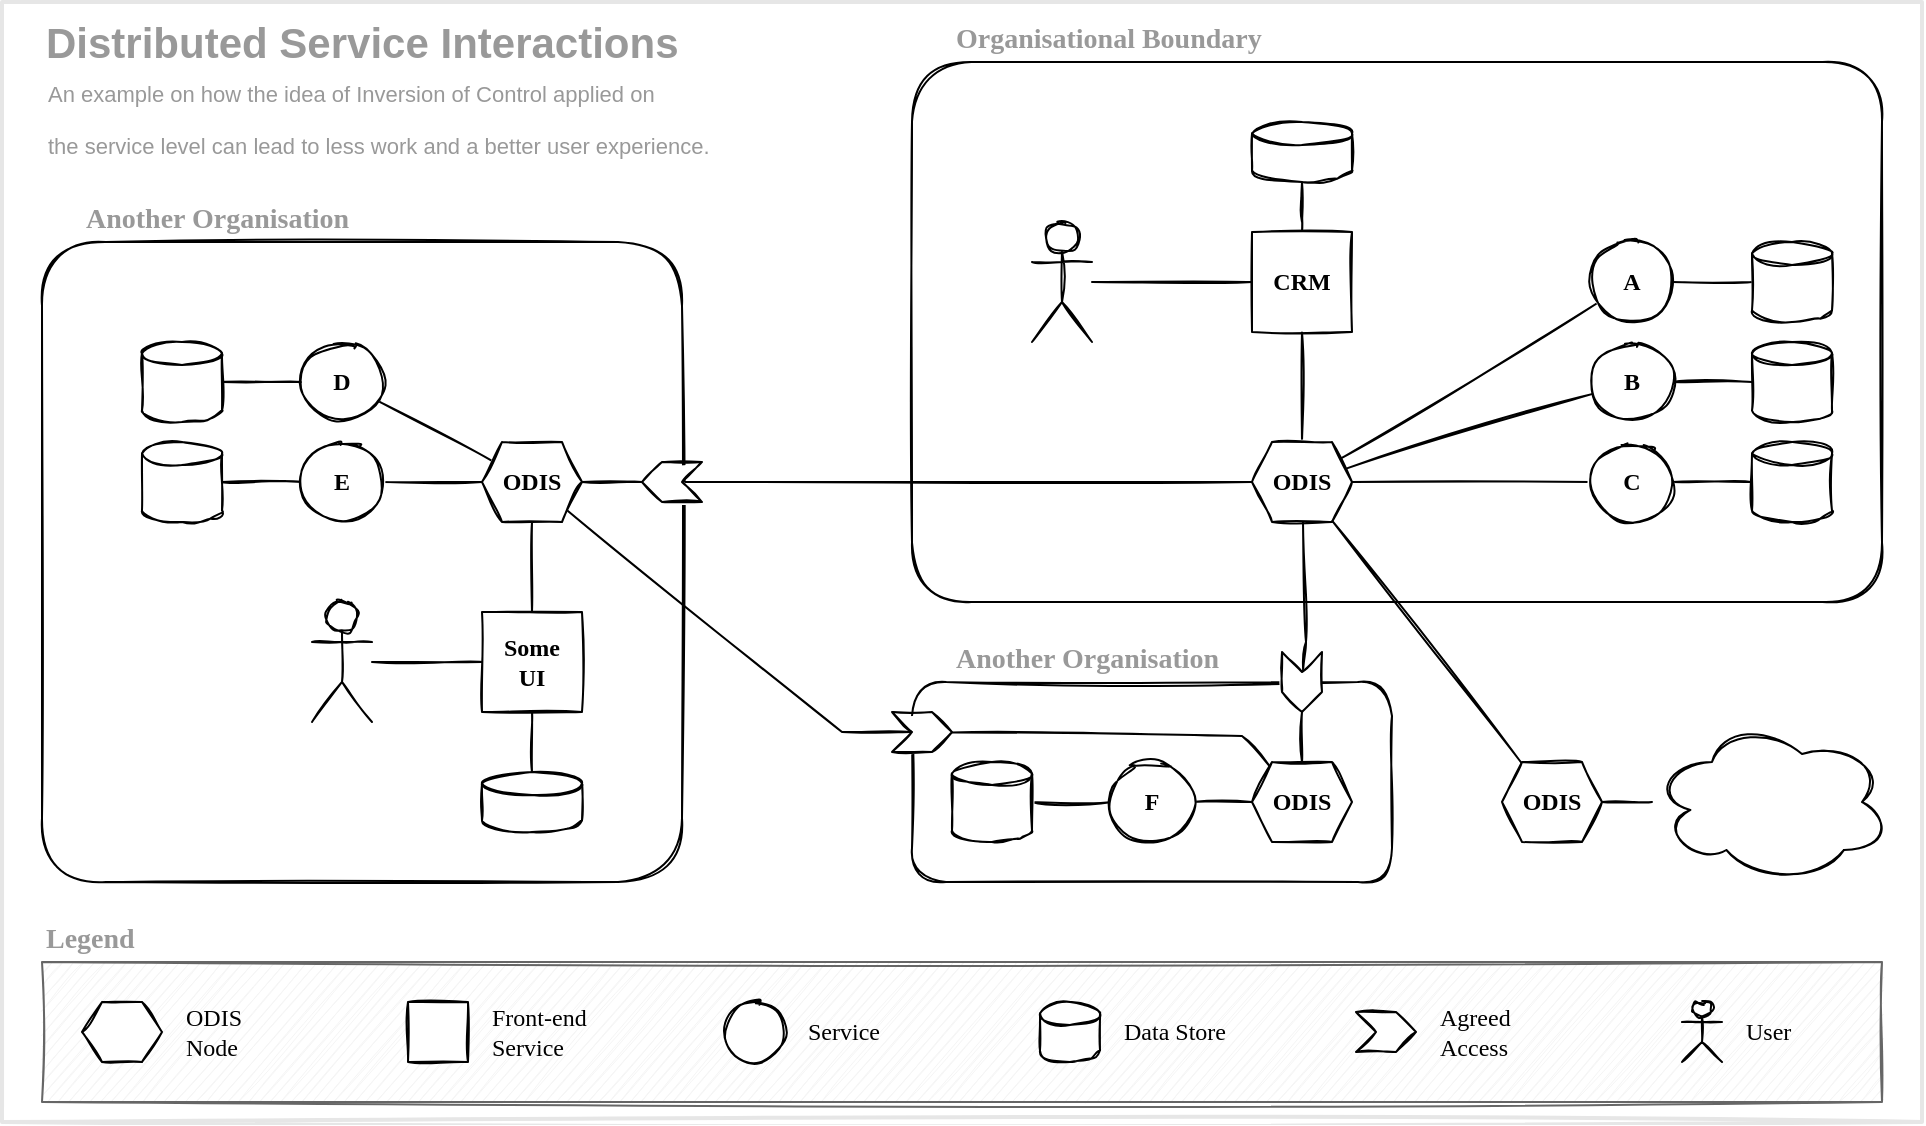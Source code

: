 <mxfile version="13.7.9" type="device" pages="11"><diagram id="r6qGfS5ZKCfBLXV4_5gG" name="Start"><mxGraphModel dx="1551" dy="1140" grid="1" gridSize="10" guides="1" tooltips="1" connect="1" arrows="1" fold="1" page="1" pageScale="1" pageWidth="1169" pageHeight="827" math="0" shadow="0"><root><mxCell id="vjO0h0dfiIyPO4UfNxvm-0"/><mxCell id="vjO0h0dfiIyPO4UfNxvm-1" parent="vjO0h0dfiIyPO4UfNxvm-0"/><mxCell id="cnTNfhvsB4qDuJUf8yU0-16" value="" style="rounded=0;whiteSpace=wrap;html=1;sketch=1;fontColor=#E6E6E6;fillColor=none;strokeColor=#E6E6E6;strokeWidth=2;" vertex="1" parent="vjO0h0dfiIyPO4UfNxvm-1"><mxGeometry x="40" y="40" width="960" height="560" as="geometry"/></mxCell><mxCell id="cnTNfhvsB4qDuJUf8yU0-7" value="" style="rounded=1;whiteSpace=wrap;html=1;sketch=1;arcSize=17;fontFamily=Comic Sans MS;" vertex="1" parent="vjO0h0dfiIyPO4UfNxvm-1"><mxGeometry x="495" y="380" width="240" height="100" as="geometry"/></mxCell><mxCell id="cnTNfhvsB4qDuJUf8yU0-4" value="" style="rounded=1;whiteSpace=wrap;html=1;sketch=1;arcSize=11;fontFamily=Comic Sans MS;" vertex="1" parent="vjO0h0dfiIyPO4UfNxvm-1"><mxGeometry x="495" y="70" width="485" height="270" as="geometry"/></mxCell><mxCell id="cnTNfhvsB4qDuJUf8yU0-0" value="" style="rounded=1;whiteSpace=wrap;html=1;sketch=1;arcSize=10;fontFamily=Comic Sans MS;" vertex="1" parent="vjO0h0dfiIyPO4UfNxvm-1"><mxGeometry x="60" y="160" width="320" height="320" as="geometry"/></mxCell><mxCell id="8-gLwJp4nvl0V2ENLTLP-148" style="edgeStyle=none;rounded=0;sketch=1;orthogonalLoop=1;jettySize=auto;html=1;startArrow=none;startFill=0;endArrow=none;endFill=0;" edge="1" parent="vjO0h0dfiIyPO4UfNxvm-1" source="vjO0h0dfiIyPO4UfNxvm-4" target="8-gLwJp4nvl0V2ENLTLP-98"><mxGeometry relative="1" as="geometry"/></mxCell><mxCell id="vjO0h0dfiIyPO4UfNxvm-4" value="" style="shape=umlActor;verticalLabelPosition=bottom;verticalAlign=top;html=1;outlineConnect=0;sketch=1;fontStyle=1" vertex="1" parent="vjO0h0dfiIyPO4UfNxvm-1"><mxGeometry x="555" y="150" width="30" height="60" as="geometry"/></mxCell><mxCell id="8-gLwJp4nvl0V2ENLTLP-101" style="edgeStyle=orthogonalEdgeStyle;rounded=0;orthogonalLoop=1;jettySize=auto;html=1;startArrow=none;startFill=0;sketch=1;endArrow=none;endFill=0;fontStyle=1" edge="1" parent="vjO0h0dfiIyPO4UfNxvm-1" source="8-gLwJp4nvl0V2ENLTLP-98" target="8-gLwJp4nvl0V2ENLTLP-100"><mxGeometry relative="1" as="geometry"/></mxCell><mxCell id="8-gLwJp4nvl0V2ENLTLP-104" style="rounded=0;sketch=1;orthogonalLoop=1;jettySize=auto;html=1;startArrow=none;startFill=0;endArrow=none;endFill=0;fontStyle=1" edge="1" parent="vjO0h0dfiIyPO4UfNxvm-1" source="8-gLwJp4nvl0V2ENLTLP-98" target="8-gLwJp4nvl0V2ENLTLP-99"><mxGeometry relative="1" as="geometry"/></mxCell><mxCell id="8-gLwJp4nvl0V2ENLTLP-98" value="CRM" style="rounded=0;whiteSpace=wrap;html=1;sketch=1;fontFamily=Comic Sans MS;fontStyle=1" vertex="1" parent="vjO0h0dfiIyPO4UfNxvm-1"><mxGeometry x="665" y="155" width="50" height="50" as="geometry"/></mxCell><mxCell id="8-gLwJp4nvl0V2ENLTLP-105" style="edgeStyle=none;rounded=0;sketch=1;orthogonalLoop=1;jettySize=auto;html=1;startArrow=none;startFill=0;endArrow=none;endFill=0;fontStyle=1" edge="1" parent="vjO0h0dfiIyPO4UfNxvm-1" source="8-gLwJp4nvl0V2ENLTLP-99" target="8-gLwJp4nvl0V2ENLTLP-102"><mxGeometry relative="1" as="geometry"/></mxCell><mxCell id="8-gLwJp4nvl0V2ENLTLP-107" style="edgeStyle=none;rounded=0;sketch=1;orthogonalLoop=1;jettySize=auto;html=1;startArrow=none;startFill=0;endArrow=none;endFill=0;fontStyle=1" edge="1" parent="vjO0h0dfiIyPO4UfNxvm-1" source="8-gLwJp4nvl0V2ENLTLP-99" target="8-gLwJp4nvl0V2ENLTLP-106"><mxGeometry relative="1" as="geometry"/></mxCell><mxCell id="8-gLwJp4nvl0V2ENLTLP-109" style="edgeStyle=none;rounded=0;sketch=1;orthogonalLoop=1;jettySize=auto;html=1;startArrow=none;startFill=0;endArrow=none;endFill=0;fontStyle=1" edge="1" parent="vjO0h0dfiIyPO4UfNxvm-1" source="8-gLwJp4nvl0V2ENLTLP-99" target="8-gLwJp4nvl0V2ENLTLP-108"><mxGeometry relative="1" as="geometry"/></mxCell><mxCell id="cnTNfhvsB4qDuJUf8yU0-12" style="edgeStyle=none;rounded=0;sketch=1;orthogonalLoop=1;jettySize=auto;html=1;entryX=0;entryY=0.5;entryDx=0;entryDy=0;startArrow=none;startFill=0;endArrow=none;endFill=0;" edge="1" parent="vjO0h0dfiIyPO4UfNxvm-1" source="8-gLwJp4nvl0V2ENLTLP-99" target="cnTNfhvsB4qDuJUf8yU0-3"><mxGeometry relative="1" as="geometry"/></mxCell><mxCell id="8-gLwJp4nvl0V2ENLTLP-99" value="ODIS" style="shape=hexagon;perimeter=hexagonPerimeter2;whiteSpace=wrap;html=1;fixedSize=1;size=10;sketch=1;fontFamily=Comic Sans MS;fontStyle=1" vertex="1" parent="vjO0h0dfiIyPO4UfNxvm-1"><mxGeometry x="665" y="260" width="50" height="40" as="geometry"/></mxCell><mxCell id="8-gLwJp4nvl0V2ENLTLP-100" value="" style="shape=cylinder3;whiteSpace=wrap;html=1;boundedLbl=1;backgroundOutline=1;size=5.737;sketch=1;fontFamily=Comic Sans MS;" vertex="1" parent="vjO0h0dfiIyPO4UfNxvm-1"><mxGeometry x="665" y="100" width="50" height="30" as="geometry"/></mxCell><mxCell id="8-gLwJp4nvl0V2ENLTLP-111" style="edgeStyle=none;rounded=0;sketch=1;orthogonalLoop=1;jettySize=auto;html=1;startArrow=none;startFill=0;endArrow=none;endFill=0;fontStyle=1" edge="1" parent="vjO0h0dfiIyPO4UfNxvm-1" source="8-gLwJp4nvl0V2ENLTLP-102" target="8-gLwJp4nvl0V2ENLTLP-110"><mxGeometry relative="1" as="geometry"/></mxCell><mxCell id="8-gLwJp4nvl0V2ENLTLP-102" value="A" style="ellipse;whiteSpace=wrap;html=1;aspect=fixed;sketch=1;fontFamily=Comic Sans MS;fontStyle=1" vertex="1" parent="vjO0h0dfiIyPO4UfNxvm-1"><mxGeometry x="835" y="160" width="40" height="40" as="geometry"/></mxCell><mxCell id="8-gLwJp4nvl0V2ENLTLP-113" style="edgeStyle=none;rounded=0;sketch=1;orthogonalLoop=1;jettySize=auto;html=1;startArrow=none;startFill=0;endArrow=none;endFill=0;fontStyle=1" edge="1" parent="vjO0h0dfiIyPO4UfNxvm-1" source="8-gLwJp4nvl0V2ENLTLP-106" target="8-gLwJp4nvl0V2ENLTLP-112"><mxGeometry relative="1" as="geometry"/></mxCell><mxCell id="8-gLwJp4nvl0V2ENLTLP-106" value="B" style="ellipse;whiteSpace=wrap;html=1;aspect=fixed;sketch=1;fontFamily=Comic Sans MS;fontStyle=1" vertex="1" parent="vjO0h0dfiIyPO4UfNxvm-1"><mxGeometry x="835" y="210" width="40" height="40" as="geometry"/></mxCell><mxCell id="8-gLwJp4nvl0V2ENLTLP-115" style="edgeStyle=none;rounded=0;sketch=1;orthogonalLoop=1;jettySize=auto;html=1;startArrow=none;startFill=0;endArrow=none;endFill=0;fontStyle=1" edge="1" parent="vjO0h0dfiIyPO4UfNxvm-1" source="8-gLwJp4nvl0V2ENLTLP-108" target="8-gLwJp4nvl0V2ENLTLP-114"><mxGeometry relative="1" as="geometry"/></mxCell><mxCell id="8-gLwJp4nvl0V2ENLTLP-108" value="C" style="ellipse;whiteSpace=wrap;html=1;aspect=fixed;sketch=1;fontFamily=Comic Sans MS;fontStyle=1" vertex="1" parent="vjO0h0dfiIyPO4UfNxvm-1"><mxGeometry x="835" y="260" width="40" height="40" as="geometry"/></mxCell><mxCell id="8-gLwJp4nvl0V2ENLTLP-110" value="" style="shape=cylinder3;whiteSpace=wrap;html=1;boundedLbl=1;backgroundOutline=1;size=5.737;sketch=1;fontFamily=Comic Sans MS;" vertex="1" parent="vjO0h0dfiIyPO4UfNxvm-1"><mxGeometry x="915" y="160" width="40" height="40" as="geometry"/></mxCell><mxCell id="8-gLwJp4nvl0V2ENLTLP-112" value="" style="shape=cylinder3;whiteSpace=wrap;html=1;boundedLbl=1;backgroundOutline=1;size=5.737;sketch=1;fontFamily=Comic Sans MS;" vertex="1" parent="vjO0h0dfiIyPO4UfNxvm-1"><mxGeometry x="915" y="210" width="40" height="40" as="geometry"/></mxCell><mxCell id="8-gLwJp4nvl0V2ENLTLP-114" value="" style="shape=cylinder3;whiteSpace=wrap;html=1;boundedLbl=1;backgroundOutline=1;size=5.737;sketch=1;fontFamily=Comic Sans MS;" vertex="1" parent="vjO0h0dfiIyPO4UfNxvm-1"><mxGeometry x="915" y="260" width="40" height="40" as="geometry"/></mxCell><mxCell id="8-gLwJp4nvl0V2ENLTLP-117" style="edgeStyle=none;rounded=0;sketch=1;orthogonalLoop=1;jettySize=auto;html=1;startArrow=none;startFill=0;endArrow=none;endFill=0;fontStyle=1" edge="1" parent="vjO0h0dfiIyPO4UfNxvm-1" source="8-gLwJp4nvl0V2ENLTLP-120" target="8-gLwJp4nvl0V2ENLTLP-122"><mxGeometry relative="1" as="geometry"/></mxCell><mxCell id="8-gLwJp4nvl0V2ENLTLP-118" style="edgeStyle=none;rounded=0;sketch=1;orthogonalLoop=1;jettySize=auto;html=1;startArrow=none;startFill=0;endArrow=none;endFill=0;fontStyle=1" edge="1" parent="vjO0h0dfiIyPO4UfNxvm-1" source="8-gLwJp4nvl0V2ENLTLP-120" target="8-gLwJp4nvl0V2ENLTLP-124"><mxGeometry relative="1" as="geometry"/></mxCell><mxCell id="cnTNfhvsB4qDuJUf8yU0-11" style="edgeStyle=none;rounded=0;sketch=1;orthogonalLoop=1;jettySize=auto;html=1;entryX=0;entryY=0.5;entryDx=0;entryDy=0;startArrow=none;startFill=0;endArrow=none;endFill=0;" edge="1" parent="vjO0h0dfiIyPO4UfNxvm-1" source="8-gLwJp4nvl0V2ENLTLP-120" target="cnTNfhvsB4qDuJUf8yU0-8"><mxGeometry relative="1" as="geometry"><Array as="points"><mxPoint x="460" y="405"/></Array></mxGeometry></mxCell><mxCell id="8-gLwJp4nvl0V2ENLTLP-120" value="ODIS" style="shape=hexagon;perimeter=hexagonPerimeter2;whiteSpace=wrap;html=1;fixedSize=1;size=10;sketch=1;fontFamily=Comic Sans MS;fontStyle=1" vertex="1" parent="vjO0h0dfiIyPO4UfNxvm-1"><mxGeometry x="280" y="260" width="50" height="40" as="geometry"/></mxCell><mxCell id="8-gLwJp4nvl0V2ENLTLP-121" style="edgeStyle=none;rounded=0;sketch=1;orthogonalLoop=1;jettySize=auto;html=1;startArrow=none;startFill=0;endArrow=none;endFill=0;fontStyle=1" edge="1" parent="vjO0h0dfiIyPO4UfNxvm-1" source="8-gLwJp4nvl0V2ENLTLP-122" target="8-gLwJp4nvl0V2ENLTLP-127"><mxGeometry relative="1" as="geometry"/></mxCell><mxCell id="8-gLwJp4nvl0V2ENLTLP-122" value="D" style="ellipse;whiteSpace=wrap;html=1;aspect=fixed;sketch=1;fontFamily=Comic Sans MS;fontStyle=1" vertex="1" parent="vjO0h0dfiIyPO4UfNxvm-1"><mxGeometry x="190" y="210" width="40" height="40" as="geometry"/></mxCell><mxCell id="8-gLwJp4nvl0V2ENLTLP-123" style="edgeStyle=none;rounded=0;sketch=1;orthogonalLoop=1;jettySize=auto;html=1;startArrow=none;startFill=0;endArrow=none;endFill=0;fontStyle=1" edge="1" parent="vjO0h0dfiIyPO4UfNxvm-1" source="8-gLwJp4nvl0V2ENLTLP-124" target="8-gLwJp4nvl0V2ENLTLP-128"><mxGeometry relative="1" as="geometry"/></mxCell><mxCell id="8-gLwJp4nvl0V2ENLTLP-124" value="E" style="ellipse;whiteSpace=wrap;html=1;aspect=fixed;sketch=1;fontFamily=Comic Sans MS;fontStyle=1" vertex="1" parent="vjO0h0dfiIyPO4UfNxvm-1"><mxGeometry x="190" y="260" width="40" height="40" as="geometry"/></mxCell><mxCell id="8-gLwJp4nvl0V2ENLTLP-127" value="" style="shape=cylinder3;whiteSpace=wrap;html=1;boundedLbl=1;backgroundOutline=1;size=5.737;sketch=1;fontFamily=Comic Sans MS;fontStyle=1" vertex="1" parent="vjO0h0dfiIyPO4UfNxvm-1"><mxGeometry x="110" y="210" width="40" height="40" as="geometry"/></mxCell><mxCell id="8-gLwJp4nvl0V2ENLTLP-128" value="" style="shape=cylinder3;whiteSpace=wrap;html=1;boundedLbl=1;backgroundOutline=1;size=5.737;sketch=1;fontFamily=Comic Sans MS;fontStyle=1" vertex="1" parent="vjO0h0dfiIyPO4UfNxvm-1"><mxGeometry x="110" y="260" width="40" height="40" as="geometry"/></mxCell><mxCell id="8-gLwJp4nvl0V2ENLTLP-147" style="edgeStyle=none;rounded=0;sketch=1;orthogonalLoop=1;jettySize=auto;html=1;startArrow=none;startFill=0;endArrow=none;endFill=0;" edge="1" parent="vjO0h0dfiIyPO4UfNxvm-1" source="8-gLwJp4nvl0V2ENLTLP-130" target="8-gLwJp4nvl0V2ENLTLP-131"><mxGeometry relative="1" as="geometry"/></mxCell><mxCell id="8-gLwJp4nvl0V2ENLTLP-130" value="" style="shape=umlActor;verticalLabelPosition=bottom;verticalAlign=top;html=1;outlineConnect=0;sketch=1;fontStyle=1" vertex="1" parent="vjO0h0dfiIyPO4UfNxvm-1"><mxGeometry x="195" y="340" width="30" height="60" as="geometry"/></mxCell><mxCell id="8-gLwJp4nvl0V2ENLTLP-141" style="edgeStyle=none;rounded=0;sketch=1;orthogonalLoop=1;jettySize=auto;html=1;startArrow=none;startFill=0;endArrow=none;endFill=0;fontStyle=1" edge="1" parent="vjO0h0dfiIyPO4UfNxvm-1" source="8-gLwJp4nvl0V2ENLTLP-131" target="8-gLwJp4nvl0V2ENLTLP-120"><mxGeometry relative="1" as="geometry"/></mxCell><mxCell id="8-gLwJp4nvl0V2ENLTLP-131" value="Some&lt;br&gt;UI" style="rounded=0;whiteSpace=wrap;html=1;sketch=1;fontFamily=Comic Sans MS;fontStyle=1" vertex="1" parent="vjO0h0dfiIyPO4UfNxvm-1"><mxGeometry x="280" y="345" width="50" height="50" as="geometry"/></mxCell><mxCell id="8-gLwJp4nvl0V2ENLTLP-142" style="edgeStyle=none;rounded=0;sketch=1;orthogonalLoop=1;jettySize=auto;html=1;startArrow=none;startFill=0;endArrow=none;endFill=0;fontStyle=1" edge="1" parent="vjO0h0dfiIyPO4UfNxvm-1" source="8-gLwJp4nvl0V2ENLTLP-132" target="8-gLwJp4nvl0V2ENLTLP-131"><mxGeometry relative="1" as="geometry"/></mxCell><mxCell id="8-gLwJp4nvl0V2ENLTLP-132" value="" style="shape=cylinder3;whiteSpace=wrap;html=1;boundedLbl=1;backgroundOutline=1;size=5.737;sketch=1;fontFamily=Comic Sans MS;fontStyle=1" vertex="1" parent="vjO0h0dfiIyPO4UfNxvm-1"><mxGeometry x="280" y="425" width="50" height="30" as="geometry"/></mxCell><mxCell id="8-gLwJp4nvl0V2ENLTLP-134" value="" style="ellipse;shape=cloud;whiteSpace=wrap;html=1;sketch=1;" vertex="1" parent="vjO0h0dfiIyPO4UfNxvm-1"><mxGeometry x="865" y="400" width="120" height="80" as="geometry"/></mxCell><mxCell id="8-gLwJp4nvl0V2ENLTLP-136" style="edgeStyle=none;rounded=0;sketch=1;orthogonalLoop=1;jettySize=auto;html=1;startArrow=none;startFill=0;endArrow=none;endFill=0;fontStyle=1" edge="1" parent="vjO0h0dfiIyPO4UfNxvm-1" source="8-gLwJp4nvl0V2ENLTLP-135" target="8-gLwJp4nvl0V2ENLTLP-134"><mxGeometry relative="1" as="geometry"><mxPoint x="860" y="540" as="targetPoint"/></mxGeometry></mxCell><mxCell id="8-gLwJp4nvl0V2ENLTLP-139" style="edgeStyle=none;rounded=0;sketch=1;orthogonalLoop=1;jettySize=auto;html=1;startArrow=none;startFill=0;endArrow=none;endFill=0;fontStyle=1" edge="1" parent="vjO0h0dfiIyPO4UfNxvm-1" source="8-gLwJp4nvl0V2ENLTLP-135" target="8-gLwJp4nvl0V2ENLTLP-99"><mxGeometry relative="1" as="geometry"/></mxCell><mxCell id="8-gLwJp4nvl0V2ENLTLP-135" value="ODIS" style="shape=hexagon;perimeter=hexagonPerimeter2;whiteSpace=wrap;html=1;fixedSize=1;size=10;sketch=1;fontFamily=Comic Sans MS;fontStyle=1" vertex="1" parent="vjO0h0dfiIyPO4UfNxvm-1"><mxGeometry x="790" y="420" width="50" height="40" as="geometry"/></mxCell><mxCell id="8-gLwJp4nvl0V2ENLTLP-138" style="edgeStyle=none;rounded=0;sketch=1;orthogonalLoop=1;jettySize=auto;html=1;startArrow=none;startFill=0;endArrow=none;endFill=0;fontStyle=1;" edge="1" parent="vjO0h0dfiIyPO4UfNxvm-1" source="rLwID_kClp4WXLF-BtsN-31" target="8-gLwJp4nvl0V2ENLTLP-99"><mxGeometry relative="1" as="geometry"><Array as="points"><mxPoint x="692" y="360"/></Array></mxGeometry></mxCell><mxCell id="8-gLwJp4nvl0V2ENLTLP-137" value="ODIS" style="shape=hexagon;perimeter=hexagonPerimeter2;whiteSpace=wrap;html=1;fixedSize=1;size=10;sketch=1;fontFamily=Comic Sans MS;fontStyle=1" vertex="1" parent="vjO0h0dfiIyPO4UfNxvm-1"><mxGeometry x="665" y="420" width="50" height="40" as="geometry"/></mxCell><mxCell id="8-gLwJp4nvl0V2ENLTLP-143" style="edgeStyle=none;rounded=0;sketch=1;orthogonalLoop=1;jettySize=auto;html=1;startArrow=none;startFill=0;endArrow=none;endFill=0;fontStyle=1" edge="1" parent="vjO0h0dfiIyPO4UfNxvm-1" source="8-gLwJp4nvl0V2ENLTLP-144" target="8-gLwJp4nvl0V2ENLTLP-145"><mxGeometry relative="1" as="geometry"/></mxCell><mxCell id="8-gLwJp4nvl0V2ENLTLP-146" style="edgeStyle=none;rounded=0;sketch=1;orthogonalLoop=1;jettySize=auto;html=1;startArrow=none;startFill=0;endArrow=none;endFill=0;fontStyle=1" edge="1" parent="vjO0h0dfiIyPO4UfNxvm-1" source="8-gLwJp4nvl0V2ENLTLP-144" target="8-gLwJp4nvl0V2ENLTLP-137"><mxGeometry relative="1" as="geometry"/></mxCell><mxCell id="8-gLwJp4nvl0V2ENLTLP-144" value="F" style="ellipse;whiteSpace=wrap;html=1;aspect=fixed;sketch=1;fontFamily=Comic Sans MS;fontStyle=1" vertex="1" parent="vjO0h0dfiIyPO4UfNxvm-1"><mxGeometry x="595" y="420" width="40" height="40" as="geometry"/></mxCell><mxCell id="8-gLwJp4nvl0V2ENLTLP-145" value="" style="shape=cylinder3;whiteSpace=wrap;html=1;boundedLbl=1;backgroundOutline=1;size=5.737;sketch=1;fontFamily=Comic Sans MS;" vertex="1" parent="vjO0h0dfiIyPO4UfNxvm-1"><mxGeometry x="515" y="420" width="40" height="40" as="geometry"/></mxCell><mxCell id="rLwID_kClp4WXLF-BtsN-0" value="" style="rounded=0;whiteSpace=wrap;html=1;sketch=1;fillColor=#f5f5f5;strokeColor=#666666;fontColor=#333333;" vertex="1" parent="vjO0h0dfiIyPO4UfNxvm-1"><mxGeometry x="60" y="520" width="920" height="70" as="geometry"/></mxCell><mxCell id="rLwID_kClp4WXLF-BtsN-1" value="" style="group" vertex="1" connectable="0" parent="vjO0h0dfiIyPO4UfNxvm-1"><mxGeometry x="80" y="540" width="110" height="30" as="geometry"/></mxCell><mxCell id="rLwID_kClp4WXLF-BtsN-2" value="" style="shape=hexagon;perimeter=hexagonPerimeter2;whiteSpace=wrap;html=1;fixedSize=1;size=10;sketch=1;fontFamily=Comic Sans MS;" vertex="1" parent="rLwID_kClp4WXLF-BtsN-1"><mxGeometry width="40" height="30" as="geometry"/></mxCell><mxCell id="rLwID_kClp4WXLF-BtsN-3" value="ODIS&lt;br&gt;Node" style="text;html=1;strokeColor=none;fillColor=none;align=left;verticalAlign=middle;whiteSpace=wrap;rounded=0;dashed=1;sketch=1;fontFamily=Comic Sans MS;" vertex="1" parent="rLwID_kClp4WXLF-BtsN-1"><mxGeometry x="50" y="5" width="60" height="20" as="geometry"/></mxCell><mxCell id="rLwID_kClp4WXLF-BtsN-10" value="" style="group" vertex="1" connectable="0" parent="vjO0h0dfiIyPO4UfNxvm-1"><mxGeometry x="717" y="545" width="100" height="20" as="geometry"/></mxCell><mxCell id="rLwID_kClp4WXLF-BtsN-11" value="" style="group" vertex="1" connectable="0" parent="rLwID_kClp4WXLF-BtsN-10"><mxGeometry width="100" height="20" as="geometry"/></mxCell><mxCell id="rLwID_kClp4WXLF-BtsN-32" value="" style="group" vertex="1" connectable="0" parent="rLwID_kClp4WXLF-BtsN-11"><mxGeometry width="100" height="20" as="geometry"/></mxCell><mxCell id="rLwID_kClp4WXLF-BtsN-12" value="Agreed Access" style="text;html=1;strokeColor=none;fillColor=none;align=left;verticalAlign=middle;whiteSpace=wrap;rounded=0;dashed=1;sketch=1;fontFamily=Comic Sans MS;" vertex="1" parent="rLwID_kClp4WXLF-BtsN-32"><mxGeometry x="40" width="60" height="20" as="geometry"/></mxCell><mxCell id="rLwID_kClp4WXLF-BtsN-13" value="" style="shape=step;perimeter=stepPerimeter;whiteSpace=wrap;html=1;fixedSize=1;sketch=1;fontFamily=Comic Sans MS;size=10;" vertex="1" parent="rLwID_kClp4WXLF-BtsN-32"><mxGeometry width="30" height="20" as="geometry"/></mxCell><mxCell id="rLwID_kClp4WXLF-BtsN-14" value="" style="group" vertex="1" connectable="0" parent="vjO0h0dfiIyPO4UfNxvm-1"><mxGeometry x="243" y="540" width="100" height="30" as="geometry"/></mxCell><mxCell id="rLwID_kClp4WXLF-BtsN-15" value="" style="group" vertex="1" connectable="0" parent="rLwID_kClp4WXLF-BtsN-14"><mxGeometry width="100" height="30" as="geometry"/></mxCell><mxCell id="rLwID_kClp4WXLF-BtsN-16" value="Front-end&lt;br&gt;Service" style="text;html=1;strokeColor=none;fillColor=none;align=left;verticalAlign=middle;whiteSpace=wrap;rounded=0;dashed=1;sketch=1;fontFamily=Comic Sans MS;fontStyle=0" vertex="1" parent="rLwID_kClp4WXLF-BtsN-15"><mxGeometry x="40" y="5" width="60" height="20" as="geometry"/></mxCell><mxCell id="rLwID_kClp4WXLF-BtsN-17" value="" style="rounded=0;whiteSpace=wrap;html=1;sketch=1;fontFamily=Comic Sans MS;fontStyle=0" vertex="1" parent="rLwID_kClp4WXLF-BtsN-15"><mxGeometry width="30" height="30" as="geometry"/></mxCell><mxCell id="rLwID_kClp4WXLF-BtsN-18" value="" style="group" vertex="1" connectable="0" parent="vjO0h0dfiIyPO4UfNxvm-1"><mxGeometry x="401" y="540" width="100" height="30" as="geometry"/></mxCell><mxCell id="rLwID_kClp4WXLF-BtsN-19" value="" style="group" vertex="1" connectable="0" parent="rLwID_kClp4WXLF-BtsN-18"><mxGeometry width="100" height="30" as="geometry"/></mxCell><mxCell id="rLwID_kClp4WXLF-BtsN-20" value="Service" style="text;html=1;strokeColor=none;fillColor=none;align=left;verticalAlign=middle;whiteSpace=wrap;rounded=0;dashed=1;sketch=1;fontFamily=Comic Sans MS;" vertex="1" parent="rLwID_kClp4WXLF-BtsN-19"><mxGeometry x="40" y="5" width="60" height="20" as="geometry"/></mxCell><mxCell id="rLwID_kClp4WXLF-BtsN-21" value="" style="ellipse;whiteSpace=wrap;html=1;aspect=fixed;sketch=1;fontFamily=Comic Sans MS;" vertex="1" parent="rLwID_kClp4WXLF-BtsN-19"><mxGeometry width="30" height="30" as="geometry"/></mxCell><mxCell id="rLwID_kClp4WXLF-BtsN-22" value="" style="group" vertex="1" connectable="0" parent="vjO0h0dfiIyPO4UfNxvm-1"><mxGeometry x="559" y="540" width="100" height="30" as="geometry"/></mxCell><mxCell id="rLwID_kClp4WXLF-BtsN-23" value="Data Store" style="text;html=1;strokeColor=none;fillColor=none;align=left;verticalAlign=middle;whiteSpace=wrap;rounded=0;dashed=1;sketch=1;fontFamily=Comic Sans MS;" vertex="1" parent="rLwID_kClp4WXLF-BtsN-22"><mxGeometry x="40" y="5" width="60" height="20" as="geometry"/></mxCell><mxCell id="rLwID_kClp4WXLF-BtsN-24" value="" style="shape=cylinder3;whiteSpace=wrap;html=1;boundedLbl=1;backgroundOutline=1;size=5.737;sketch=1;fontFamily=Comic Sans MS;" vertex="1" parent="rLwID_kClp4WXLF-BtsN-22"><mxGeometry width="30" height="30" as="geometry"/></mxCell><mxCell id="rLwID_kClp4WXLF-BtsN-28" value="" style="group" vertex="1" connectable="0" parent="vjO0h0dfiIyPO4UfNxvm-1"><mxGeometry x="880" y="540" width="90" height="30" as="geometry"/></mxCell><mxCell id="rLwID_kClp4WXLF-BtsN-29" value="" style="shape=umlActor;verticalLabelPosition=bottom;verticalAlign=top;html=1;outlineConnect=0;sketch=1;fontFamily=Comic Sans MS;" vertex="1" parent="rLwID_kClp4WXLF-BtsN-28"><mxGeometry width="20" height="30" as="geometry"/></mxCell><mxCell id="rLwID_kClp4WXLF-BtsN-30" value="User" style="text;html=1;strokeColor=none;fillColor=none;align=left;verticalAlign=middle;whiteSpace=wrap;rounded=0;dashed=1;sketch=1;fontFamily=Comic Sans MS;" vertex="1" parent="rLwID_kClp4WXLF-BtsN-28"><mxGeometry x="30" y="5" width="60" height="20" as="geometry"/></mxCell><mxCell id="cnTNfhvsB4qDuJUf8yU0-9" value="" style="edgeStyle=none;rounded=0;sketch=1;orthogonalLoop=1;jettySize=auto;html=1;startArrow=none;startFill=0;endArrow=none;endFill=0;" edge="1" parent="vjO0h0dfiIyPO4UfNxvm-1" source="rLwID_kClp4WXLF-BtsN-31" target="8-gLwJp4nvl0V2ENLTLP-137"><mxGeometry relative="1" as="geometry"/></mxCell><mxCell id="rLwID_kClp4WXLF-BtsN-31" value="" style="shape=step;perimeter=stepPerimeter;whiteSpace=wrap;html=1;fixedSize=1;sketch=1;fontFamily=Comic Sans MS;size=10;rotation=90;" vertex="1" parent="vjO0h0dfiIyPO4UfNxvm-1"><mxGeometry x="675" y="370" width="30" height="20" as="geometry"/></mxCell><mxCell id="cnTNfhvsB4qDuJUf8yU0-1" value="Another Organisation" style="text;html=1;strokeColor=none;fillColor=none;align=left;verticalAlign=bottom;whiteSpace=wrap;rounded=0;dashed=1;sketch=1;fontFamily=Comic Sans MS;fontStyle=1;fontSize=14;fontColor=#999999;" vertex="1" parent="vjO0h0dfiIyPO4UfNxvm-1"><mxGeometry x="80" y="140" width="170" height="20" as="geometry"/></mxCell><mxCell id="cnTNfhvsB4qDuJUf8yU0-13" value="" style="edgeStyle=none;rounded=0;sketch=1;orthogonalLoop=1;jettySize=auto;html=1;startArrow=none;startFill=0;endArrow=none;endFill=0;" edge="1" parent="vjO0h0dfiIyPO4UfNxvm-1" source="cnTNfhvsB4qDuJUf8yU0-3" target="8-gLwJp4nvl0V2ENLTLP-120"><mxGeometry relative="1" as="geometry"/></mxCell><mxCell id="cnTNfhvsB4qDuJUf8yU0-3" value="" style="shape=step;perimeter=stepPerimeter;whiteSpace=wrap;html=1;fixedSize=1;sketch=1;fontFamily=Comic Sans MS;size=10;rotation=-180;" vertex="1" parent="vjO0h0dfiIyPO4UfNxvm-1"><mxGeometry x="360" y="270" width="30" height="20" as="geometry"/></mxCell><mxCell id="cnTNfhvsB4qDuJUf8yU0-5" value="Organisational Boundary" style="text;html=1;strokeColor=none;fillColor=none;align=left;verticalAlign=bottom;whiteSpace=wrap;rounded=0;dashed=1;sketch=1;fontFamily=Comic Sans MS;fontStyle=1;fontSize=14;fontColor=#999999;" vertex="1" parent="vjO0h0dfiIyPO4UfNxvm-1"><mxGeometry x="515" y="50" width="170" height="20" as="geometry"/></mxCell><mxCell id="cnTNfhvsB4qDuJUf8yU0-10" style="edgeStyle=none;rounded=0;sketch=1;orthogonalLoop=1;jettySize=auto;html=1;startArrow=none;startFill=0;endArrow=none;endFill=0;" edge="1" parent="vjO0h0dfiIyPO4UfNxvm-1" source="cnTNfhvsB4qDuJUf8yU0-8" target="8-gLwJp4nvl0V2ENLTLP-137"><mxGeometry relative="1" as="geometry"><Array as="points"><mxPoint x="660" y="407"/></Array></mxGeometry></mxCell><mxCell id="cnTNfhvsB4qDuJUf8yU0-8" value="" style="shape=step;perimeter=stepPerimeter;whiteSpace=wrap;html=1;fixedSize=1;sketch=1;fontFamily=Comic Sans MS;size=10;" vertex="1" parent="vjO0h0dfiIyPO4UfNxvm-1"><mxGeometry x="485" y="395" width="30" height="20" as="geometry"/></mxCell><mxCell id="cnTNfhvsB4qDuJUf8yU0-17" value="&lt;b style=&quot;font-size: 21px;&quot;&gt;Distributed Service Interactions&lt;/b&gt;" style="text;html=1;strokeColor=none;fillColor=none;align=left;verticalAlign=middle;whiteSpace=wrap;rounded=0;sketch=1;fontColor=#999999;fontSize=21;" vertex="1" parent="vjO0h0dfiIyPO4UfNxvm-1"><mxGeometry x="60" y="50" width="340" height="20" as="geometry"/></mxCell><mxCell id="e1hZty5Rs2V_89aA9BgS-0" value="&lt;font style=&quot;font-size: 11px&quot;&gt;An example on how the idea of Inversion of Control applied on &lt;br&gt;the service level can lead to less work and a better user experience.&lt;/font&gt;" style="text;html=1;strokeColor=none;fillColor=none;align=left;verticalAlign=middle;whiteSpace=wrap;rounded=0;sketch=1;fontColor=#999999;fontSize=21;" vertex="1" parent="vjO0h0dfiIyPO4UfNxvm-1"><mxGeometry x="61" y="70" width="339" height="50" as="geometry"/></mxCell><mxCell id="e1hZty5Rs2V_89aA9BgS-1" value="Legend" style="text;html=1;strokeColor=none;fillColor=none;align=left;verticalAlign=bottom;whiteSpace=wrap;rounded=0;dashed=1;sketch=1;fontFamily=Comic Sans MS;fontStyle=1;fontSize=14;fontColor=#999999;" vertex="1" parent="vjO0h0dfiIyPO4UfNxvm-1"><mxGeometry x="60" y="500" width="170" height="20" as="geometry"/></mxCell><mxCell id="2msH6BQ1CizWIPJHbFef-0" value="Another Organisation" style="text;html=1;strokeColor=none;fillColor=none;align=left;verticalAlign=bottom;whiteSpace=wrap;rounded=0;dashed=1;sketch=1;fontFamily=Comic Sans MS;fontStyle=1;fontSize=14;fontColor=#999999;" vertex="1" parent="vjO0h0dfiIyPO4UfNxvm-1"><mxGeometry x="515" y="360" width="170" height="20" as="geometry"/></mxCell></root></mxGraphModel></diagram><diagram name="S0-1" id="6KItHqnmArvmDr9CgGYJ"><mxGraphModel dx="1086" dy="798" grid="0" gridSize="10" guides="1" tooltips="1" connect="1" arrows="1" fold="1" page="1" pageScale="1" pageWidth="1169" pageHeight="827" math="0" shadow="0"><root><mxCell id="ZMot8sj6QpLsei-AoO9s-0"/><mxCell id="ZMot8sj6QpLsei-AoO9s-1" parent="ZMot8sj6QpLsei-AoO9s-0"/><mxCell id="4c4iLS0PiGhnjH6Xyhn--0" value="" style="endArrow=none;dashed=1;html=1;fontFamily=Comic Sans MS;fontSize=16;fontColor=#999999;sketch=1;exitX=0.25;exitY=1;exitDx=0;exitDy=0;strokeColor=#E6E6E6;" edge="1" parent="ZMot8sj6QpLsei-AoO9s-1" source="ZMot8sj6QpLsei-AoO9s-2"><mxGeometry width="50" height="50" relative="1" as="geometry"><mxPoint x="530" y="430" as="sourcePoint"/><mxPoint x="280" y="80" as="targetPoint"/></mxGeometry></mxCell><mxCell id="ZMot8sj6QpLsei-AoO9s-2" value="" style="rounded=0;whiteSpace=wrap;html=1;sketch=1;fontColor=#E6E6E6;fillColor=none;strokeColor=#E6E6E6;strokeWidth=2;" vertex="1" parent="ZMot8sj6QpLsei-AoO9s-1"><mxGeometry x="40" y="40" width="960" height="310" as="geometry"/></mxCell><mxCell id="ZMot8sj6QpLsei-AoO9s-3" value="" style="rounded=1;whiteSpace=wrap;html=1;sketch=1;arcSize=11;fontFamily=Comic Sans MS;strokeColor=#999999;" vertex="1" parent="ZMot8sj6QpLsei-AoO9s-1"><mxGeometry x="495" y="70" width="485" height="270" as="geometry"/></mxCell><mxCell id="ZMot8sj6QpLsei-AoO9s-4" style="edgeStyle=none;rounded=0;sketch=1;orthogonalLoop=1;jettySize=auto;html=1;startArrow=none;startFill=0;endArrow=classic;endFill=1;strokeColor=#999999;" edge="1" parent="ZMot8sj6QpLsei-AoO9s-1" source="ZMot8sj6QpLsei-AoO9s-5" target="ZMot8sj6QpLsei-AoO9s-7"><mxGeometry relative="1" as="geometry"/></mxCell><mxCell id="ZMot8sj6QpLsei-AoO9s-5" value="" style="shape=umlActor;verticalLabelPosition=bottom;verticalAlign=top;html=1;outlineConnect=0;sketch=1;fontStyle=1;strokeColor=#999999;" vertex="1" parent="ZMot8sj6QpLsei-AoO9s-1"><mxGeometry x="555" y="150" width="30" height="60" as="geometry"/></mxCell><mxCell id="ZMot8sj6QpLsei-AoO9s-6" style="edgeStyle=orthogonalEdgeStyle;rounded=0;orthogonalLoop=1;jettySize=auto;html=1;startArrow=none;startFill=0;sketch=1;endArrow=classic;endFill=1;fontStyle=1;strokeColor=#999999;fontColor=#999999;" edge="1" parent="ZMot8sj6QpLsei-AoO9s-1" source="ZMot8sj6QpLsei-AoO9s-7" target="ZMot8sj6QpLsei-AoO9s-11"><mxGeometry relative="1" as="geometry"/></mxCell><mxCell id="ZMot8sj6QpLsei-AoO9s-7" value="CRM" style="rounded=0;whiteSpace=wrap;html=1;sketch=1;fontFamily=Comic Sans MS;fontStyle=1;strokeColor=#999999;fontColor=#999999;" vertex="1" parent="ZMot8sj6QpLsei-AoO9s-1"><mxGeometry x="665" y="155" width="50" height="50" as="geometry"/></mxCell><mxCell id="ZMot8sj6QpLsei-AoO9s-8" style="edgeStyle=none;rounded=0;sketch=1;orthogonalLoop=1;jettySize=auto;html=1;startArrow=none;startFill=0;endArrow=classic;endFill=1;fontStyle=1;strokeColor=#999999;fontColor=#999999;strokeWidth=2;" edge="1" parent="ZMot8sj6QpLsei-AoO9s-1" source="ZMot8sj6QpLsei-AoO9s-7" target="ZMot8sj6QpLsei-AoO9s-13"><mxGeometry relative="1" as="geometry"><mxPoint x="709.186" y="268.372" as="sourcePoint"/></mxGeometry></mxCell><mxCell id="ZMot8sj6QpLsei-AoO9s-9" style="edgeStyle=none;rounded=0;sketch=1;orthogonalLoop=1;jettySize=auto;html=1;startArrow=none;startFill=0;endArrow=classic;endFill=1;fontStyle=1;strokeColor=#999999;fontColor=#999999;strokeWidth=2;" edge="1" parent="ZMot8sj6QpLsei-AoO9s-1" source="ZMot8sj6QpLsei-AoO9s-7" target="ZMot8sj6QpLsei-AoO9s-15"><mxGeometry relative="1" as="geometry"><mxPoint x="711.711" y="273.421" as="sourcePoint"/></mxGeometry></mxCell><mxCell id="ZMot8sj6QpLsei-AoO9s-10" style="edgeStyle=none;rounded=0;sketch=1;orthogonalLoop=1;jettySize=auto;html=1;startArrow=none;startFill=0;endArrow=classic;endFill=1;fontStyle=1;strokeColor=#999999;fontColor=#999999;strokeWidth=2;" edge="1" parent="ZMot8sj6QpLsei-AoO9s-1" source="ZMot8sj6QpLsei-AoO9s-7" target="ZMot8sj6QpLsei-AoO9s-17"><mxGeometry relative="1" as="geometry"><mxPoint x="715" y="280" as="sourcePoint"/></mxGeometry></mxCell><mxCell id="ZMot8sj6QpLsei-AoO9s-11" value="" style="shape=cylinder3;whiteSpace=wrap;html=1;boundedLbl=1;backgroundOutline=1;size=5.737;sketch=1;fontFamily=Comic Sans MS;strokeColor=#999999;" vertex="1" parent="ZMot8sj6QpLsei-AoO9s-1"><mxGeometry x="665" y="100" width="50" height="30" as="geometry"/></mxCell><mxCell id="ZMot8sj6QpLsei-AoO9s-12" style="edgeStyle=none;rounded=0;sketch=1;orthogonalLoop=1;jettySize=auto;html=1;startArrow=none;startFill=0;endArrow=classic;endFill=1;fontStyle=1;strokeColor=#999999;fontColor=#999999;" edge="1" parent="ZMot8sj6QpLsei-AoO9s-1" source="ZMot8sj6QpLsei-AoO9s-13" target="ZMot8sj6QpLsei-AoO9s-18"><mxGeometry relative="1" as="geometry"/></mxCell><mxCell id="ZMot8sj6QpLsei-AoO9s-13" value="A" style="ellipse;whiteSpace=wrap;html=1;aspect=fixed;sketch=1;fontFamily=Comic Sans MS;fontStyle=1;strokeColor=#999999;fontColor=#999999;" vertex="1" parent="ZMot8sj6QpLsei-AoO9s-1"><mxGeometry x="835" y="160" width="40" height="40" as="geometry"/></mxCell><mxCell id="ZMot8sj6QpLsei-AoO9s-14" style="edgeStyle=none;rounded=0;sketch=1;orthogonalLoop=1;jettySize=auto;html=1;startArrow=none;startFill=0;endArrow=classic;endFill=1;fontStyle=1;strokeColor=#999999;fontColor=#999999;" edge="1" parent="ZMot8sj6QpLsei-AoO9s-1" source="ZMot8sj6QpLsei-AoO9s-15" target="ZMot8sj6QpLsei-AoO9s-19"><mxGeometry relative="1" as="geometry"/></mxCell><mxCell id="ZMot8sj6QpLsei-AoO9s-15" value="B" style="ellipse;whiteSpace=wrap;html=1;aspect=fixed;sketch=1;fontFamily=Comic Sans MS;fontStyle=1;strokeColor=#999999;fontColor=#999999;" vertex="1" parent="ZMot8sj6QpLsei-AoO9s-1"><mxGeometry x="835" y="210" width="40" height="40" as="geometry"/></mxCell><mxCell id="ZMot8sj6QpLsei-AoO9s-16" style="edgeStyle=none;rounded=0;sketch=1;orthogonalLoop=1;jettySize=auto;html=1;startArrow=none;startFill=0;endArrow=classic;endFill=1;fontStyle=1;strokeColor=#999999;fontColor=#999999;" edge="1" parent="ZMot8sj6QpLsei-AoO9s-1" source="ZMot8sj6QpLsei-AoO9s-17" target="ZMot8sj6QpLsei-AoO9s-20"><mxGeometry relative="1" as="geometry"/></mxCell><mxCell id="ZMot8sj6QpLsei-AoO9s-17" value="C" style="ellipse;whiteSpace=wrap;html=1;aspect=fixed;sketch=1;fontFamily=Comic Sans MS;fontStyle=1;strokeColor=#999999;fontColor=#999999;" vertex="1" parent="ZMot8sj6QpLsei-AoO9s-1"><mxGeometry x="835" y="260" width="40" height="40" as="geometry"/></mxCell><mxCell id="ZMot8sj6QpLsei-AoO9s-18" value="" style="shape=cylinder3;whiteSpace=wrap;html=1;boundedLbl=1;backgroundOutline=1;size=5.737;sketch=1;fontFamily=Comic Sans MS;strokeColor=#999999;fontColor=#999999;" vertex="1" parent="ZMot8sj6QpLsei-AoO9s-1"><mxGeometry x="915" y="160" width="40" height="40" as="geometry"/></mxCell><mxCell id="ZMot8sj6QpLsei-AoO9s-19" value="" style="shape=cylinder3;whiteSpace=wrap;html=1;boundedLbl=1;backgroundOutline=1;size=5.737;sketch=1;fontFamily=Comic Sans MS;strokeColor=#999999;fontColor=#999999;" vertex="1" parent="ZMot8sj6QpLsei-AoO9s-1"><mxGeometry x="915" y="210" width="40" height="40" as="geometry"/></mxCell><mxCell id="ZMot8sj6QpLsei-AoO9s-20" value="" style="shape=cylinder3;whiteSpace=wrap;html=1;boundedLbl=1;backgroundOutline=1;size=5.737;sketch=1;fontFamily=Comic Sans MS;strokeColor=#999999;fontColor=#999999;" vertex="1" parent="ZMot8sj6QpLsei-AoO9s-1"><mxGeometry x="915" y="260" width="40" height="40" as="geometry"/></mxCell><mxCell id="ZMot8sj6QpLsei-AoO9s-21" value="Dependency direction" style="text;html=1;strokeColor=none;fillColor=none;align=left;verticalAlign=bottom;whiteSpace=wrap;rounded=0;dashed=1;sketch=1;fontFamily=Comic Sans MS;fontStyle=1;fontSize=14;fontColor=#999999;" vertex="1" parent="ZMot8sj6QpLsei-AoO9s-1"><mxGeometry x="515" y="50" width="170" height="20" as="geometry"/></mxCell><mxCell id="ZMot8sj6QpLsei-AoO9s-22" value="&lt;b style=&quot;font-size: 21px&quot;&gt;Modular Service with APIs&lt;/b&gt;" style="text;html=1;strokeColor=none;fillColor=none;align=left;verticalAlign=middle;whiteSpace=wrap;rounded=0;sketch=1;fontColor=#999999;fontSize=21;" vertex="1" parent="ZMot8sj6QpLsei-AoO9s-1"><mxGeometry x="60" y="50" width="340" height="20" as="geometry"/></mxCell><mxCell id="ZMot8sj6QpLsei-AoO9s-23" value="" style="rounded=0;whiteSpace=wrap;html=1;sketch=1;fontFamily=Comic Sans MS;fontStyle=1" vertex="1" parent="ZMot8sj6QpLsei-AoO9s-1"><mxGeometry x="80" y="100" width="130" height="220" as="geometry"/></mxCell><mxCell id="ZMot8sj6QpLsei-AoO9s-24" value="A" style="ellipse;whiteSpace=wrap;html=1;aspect=fixed;sketch=1;fontFamily=Comic Sans MS;fontStyle=1;fontSize=16;" vertex="1" parent="ZMot8sj6QpLsei-AoO9s-1"><mxGeometry x="370" y="100" width="60" height="60" as="geometry"/></mxCell><mxCell id="ZMot8sj6QpLsei-AoO9s-25" value="B" style="ellipse;whiteSpace=wrap;html=1;aspect=fixed;sketch=1;fontFamily=Comic Sans MS;fontStyle=1;fontSize=16;" vertex="1" parent="ZMot8sj6QpLsei-AoO9s-1"><mxGeometry x="370" y="180" width="60" height="60" as="geometry"/></mxCell><mxCell id="ZMot8sj6QpLsei-AoO9s-26" value="C" style="ellipse;whiteSpace=wrap;html=1;aspect=fixed;sketch=1;fontFamily=Comic Sans MS;fontStyle=1;fontSize=16;" vertex="1" parent="ZMot8sj6QpLsei-AoO9s-1"><mxGeometry x="370" y="260" width="60" height="60" as="geometry"/></mxCell><mxCell id="ZMot8sj6QpLsei-AoO9s-27" style="edgeStyle=none;rounded=0;sketch=1;orthogonalLoop=1;jettySize=auto;html=1;startArrow=none;startFill=0;endArrow=classic;endFill=1;fontFamily=Comic Sans MS;fontSize=16;fontColor=#4D4D4D;" edge="1" parent="ZMot8sj6QpLsei-AoO9s-1" source="ZMot8sj6QpLsei-AoO9s-28" target="ZMot8sj6QpLsei-AoO9s-34"><mxGeometry relative="1" as="geometry"/></mxCell><mxCell id="ZMot8sj6QpLsei-AoO9s-28" value="Custom UI for B" style="rounded=1;whiteSpace=wrap;html=1;sketch=1;strokeColor=#d79b00;strokeWidth=1;fontSize=14;fontStyle=1;fontFamily=Comic Sans MS;fillColor=#ffe6cc;" vertex="1" parent="ZMot8sj6QpLsei-AoO9s-1"><mxGeometry x="123" y="195" width="140" height="30" as="geometry"/></mxCell><mxCell id="ZMot8sj6QpLsei-AoO9s-29" style="edgeStyle=none;rounded=0;sketch=1;orthogonalLoop=1;jettySize=auto;html=1;startArrow=none;startFill=0;endArrow=classic;endFill=1;fontFamily=Comic Sans MS;fontSize=16;fontColor=#4D4D4D;exitX=1;exitY=0.5;exitDx=0;exitDy=0;" edge="1" parent="ZMot8sj6QpLsei-AoO9s-1" source="ZMot8sj6QpLsei-AoO9s-30" target="ZMot8sj6QpLsei-AoO9s-35"><mxGeometry relative="1" as="geometry"/></mxCell><mxCell id="ZMot8sj6QpLsei-AoO9s-30" value="Custom UI for A" style="rounded=1;whiteSpace=wrap;html=1;sketch=1;strokeColor=#82b366;strokeWidth=1;fontSize=14;fontStyle=1;fontFamily=Comic Sans MS;fillColor=#d5e8d4;" vertex="1" parent="ZMot8sj6QpLsei-AoO9s-1"><mxGeometry x="123" y="150" width="140" height="30" as="geometry"/></mxCell><mxCell id="ZMot8sj6QpLsei-AoO9s-31" style="edgeStyle=none;rounded=0;sketch=1;orthogonalLoop=1;jettySize=auto;html=1;startArrow=none;startFill=0;endArrow=classic;endFill=1;fontFamily=Comic Sans MS;fontSize=16;fontColor=#4D4D4D;exitX=1;exitY=0.5;exitDx=0;exitDy=0;" edge="1" parent="ZMot8sj6QpLsei-AoO9s-1" source="ZMot8sj6QpLsei-AoO9s-32" target="ZMot8sj6QpLsei-AoO9s-33"><mxGeometry relative="1" as="geometry"/></mxCell><mxCell id="ZMot8sj6QpLsei-AoO9s-32" value="Custom UI for C" style="rounded=1;whiteSpace=wrap;html=1;sketch=1;strokeColor=#b85450;strokeWidth=1;fontSize=14;fontStyle=1;fontFamily=Comic Sans MS;fillColor=#f8cecc;" vertex="1" parent="ZMot8sj6QpLsei-AoO9s-1"><mxGeometry x="123" y="240" width="140" height="30" as="geometry"/></mxCell><mxCell id="ZMot8sj6QpLsei-AoO9s-33" value="API" style="rounded=1;whiteSpace=wrap;html=1;sketch=1;strokeColor=#b85450;strokeWidth=1;fontSize=14;fontStyle=1;fontFamily=Comic Sans MS;fillColor=#f8cecc;" vertex="1" parent="ZMot8sj6QpLsei-AoO9s-1"><mxGeometry x="330" y="275" width="60" height="30" as="geometry"/></mxCell><mxCell id="ZMot8sj6QpLsei-AoO9s-34" value="API" style="rounded=1;whiteSpace=wrap;html=1;sketch=1;strokeColor=#d79b00;strokeWidth=1;fontSize=14;fontStyle=1;fontFamily=Comic Sans MS;fillColor=#ffe6cc;" vertex="1" parent="ZMot8sj6QpLsei-AoO9s-1"><mxGeometry x="330" y="195" width="60" height="30" as="geometry"/></mxCell><mxCell id="ZMot8sj6QpLsei-AoO9s-35" value="API" style="rounded=1;whiteSpace=wrap;html=1;sketch=1;strokeColor=#82b366;strokeWidth=1;fontSize=14;fontStyle=1;fontFamily=Comic Sans MS;fillColor=#d5e8d4;" vertex="1" parent="ZMot8sj6QpLsei-AoO9s-1"><mxGeometry x="330" y="115" width="60" height="30" as="geometry"/></mxCell><mxCell id="ZMot8sj6QpLsei-AoO9s-36" style="edgeStyle=none;rounded=0;sketch=1;orthogonalLoop=1;jettySize=auto;html=1;entryX=0;entryY=1;entryDx=0;entryDy=0;startArrow=none;startFill=0;endArrow=classic;endFill=1;fontFamily=Comic Sans MS;fontSize=16;fontColor=#4D4D4D;" edge="1" parent="ZMot8sj6QpLsei-AoO9s-1" source="ZMot8sj6QpLsei-AoO9s-39" target="ZMot8sj6QpLsei-AoO9s-30"><mxGeometry relative="1" as="geometry"/></mxCell><mxCell id="ZMot8sj6QpLsei-AoO9s-37" style="edgeStyle=none;rounded=0;sketch=1;orthogonalLoop=1;jettySize=auto;html=1;startArrow=none;startFill=0;endArrow=classic;endFill=1;fontFamily=Comic Sans MS;fontSize=16;fontColor=#4D4D4D;" edge="1" parent="ZMot8sj6QpLsei-AoO9s-1" source="ZMot8sj6QpLsei-AoO9s-39" target="ZMot8sj6QpLsei-AoO9s-28"><mxGeometry relative="1" as="geometry"/></mxCell><mxCell id="ZMot8sj6QpLsei-AoO9s-38" style="edgeStyle=none;rounded=0;sketch=1;orthogonalLoop=1;jettySize=auto;html=1;entryX=0;entryY=0;entryDx=0;entryDy=0;startArrow=none;startFill=0;endArrow=classic;endFill=1;fontFamily=Comic Sans MS;fontSize=16;fontColor=#4D4D4D;" edge="1" parent="ZMot8sj6QpLsei-AoO9s-1" source="ZMot8sj6QpLsei-AoO9s-39" target="ZMot8sj6QpLsei-AoO9s-32"><mxGeometry relative="1" as="geometry"/></mxCell><mxCell id="ZMot8sj6QpLsei-AoO9s-39" value="Shared CRM UI" style="rounded=1;whiteSpace=wrap;html=1;sketch=1;strokeColor=#4D4D4D;strokeWidth=1;fontSize=14;fontColor=#4D4D4D;fontStyle=1;fontFamily=Comic Sans MS;rotation=-90;" vertex="1" parent="ZMot8sj6QpLsei-AoO9s-1"><mxGeometry x="-10" y="195" width="180" height="30" as="geometry"/></mxCell></root></mxGraphModel></diagram><diagram name="S0-2" id="mREgjHwMDWv0FxZJoW8_"><mxGraphModel dx="1086" dy="798" grid="1" gridSize="10" guides="1" tooltips="1" connect="1" arrows="1" fold="1" page="1" pageScale="1" pageWidth="1169" pageHeight="827" math="0" shadow="0"><root><mxCell id="fGcl_liwEDl_PzzB-Wh9-0"/><mxCell id="fGcl_liwEDl_PzzB-Wh9-1" parent="fGcl_liwEDl_PzzB-Wh9-0"/><mxCell id="TlIi_S8Dcu0cyEAQTPg--0" value="" style="endArrow=none;dashed=1;html=1;fontFamily=Comic Sans MS;fontSize=16;fontColor=#999999;sketch=1;exitX=0.25;exitY=1;exitDx=0;exitDy=0;strokeColor=#E6E6E6;" edge="1" parent="fGcl_liwEDl_PzzB-Wh9-1"><mxGeometry width="50" height="50" relative="1" as="geometry"><mxPoint x="280" y="350" as="sourcePoint"/><mxPoint x="280" y="80" as="targetPoint"/></mxGeometry></mxCell><mxCell id="fGcl_liwEDl_PzzB-Wh9-2" value="" style="rounded=0;whiteSpace=wrap;html=1;sketch=1;fontColor=#E6E6E6;fillColor=none;strokeColor=#E6E6E6;strokeWidth=2;" vertex="1" parent="fGcl_liwEDl_PzzB-Wh9-1"><mxGeometry x="40" y="40" width="960" height="310" as="geometry"/></mxCell><mxCell id="fGcl_liwEDl_PzzB-Wh9-3" value="" style="rounded=1;whiteSpace=wrap;html=1;sketch=1;arcSize=11;fontFamily=Comic Sans MS;strokeColor=#999999;" vertex="1" parent="fGcl_liwEDl_PzzB-Wh9-1"><mxGeometry x="495" y="70" width="485" height="270" as="geometry"/></mxCell><mxCell id="fGcl_liwEDl_PzzB-Wh9-4" style="edgeStyle=none;rounded=0;sketch=1;orthogonalLoop=1;jettySize=auto;html=1;startArrow=none;startFill=0;endArrow=classic;endFill=1;strokeColor=#999999;" edge="1" parent="fGcl_liwEDl_PzzB-Wh9-1" source="fGcl_liwEDl_PzzB-Wh9-5" target="fGcl_liwEDl_PzzB-Wh9-7"><mxGeometry relative="1" as="geometry"/></mxCell><mxCell id="fGcl_liwEDl_PzzB-Wh9-5" value="" style="shape=umlActor;verticalLabelPosition=bottom;verticalAlign=top;html=1;outlineConnect=0;sketch=1;fontStyle=1;strokeColor=#999999;" vertex="1" parent="fGcl_liwEDl_PzzB-Wh9-1"><mxGeometry x="555" y="150" width="30" height="60" as="geometry"/></mxCell><mxCell id="fGcl_liwEDl_PzzB-Wh9-6" style="edgeStyle=orthogonalEdgeStyle;rounded=0;orthogonalLoop=1;jettySize=auto;html=1;startArrow=none;startFill=0;sketch=1;endArrow=classic;endFill=1;fontStyle=1;strokeColor=#999999;fontColor=#999999;" edge="1" parent="fGcl_liwEDl_PzzB-Wh9-1" source="fGcl_liwEDl_PzzB-Wh9-7" target="fGcl_liwEDl_PzzB-Wh9-11"><mxGeometry relative="1" as="geometry"/></mxCell><mxCell id="fGcl_liwEDl_PzzB-Wh9-7" value="CRM" style="rounded=0;whiteSpace=wrap;html=1;sketch=1;fontFamily=Comic Sans MS;fontStyle=1;strokeColor=#999999;fontColor=#999999;" vertex="1" parent="fGcl_liwEDl_PzzB-Wh9-1"><mxGeometry x="665" y="155" width="50" height="50" as="geometry"/></mxCell><mxCell id="fGcl_liwEDl_PzzB-Wh9-8" style="edgeStyle=none;rounded=0;sketch=1;orthogonalLoop=1;jettySize=auto;html=1;startArrow=classic;startFill=1;endArrow=classic;endFill=1;fontStyle=1;strokeColor=#999999;fontColor=#999999;strokeWidth=2;" edge="1" parent="fGcl_liwEDl_PzzB-Wh9-1" source="fGcl_liwEDl_PzzB-Wh9-7" target="fGcl_liwEDl_PzzB-Wh9-13"><mxGeometry relative="1" as="geometry"><mxPoint x="709.186" y="268.372" as="sourcePoint"/></mxGeometry></mxCell><mxCell id="fGcl_liwEDl_PzzB-Wh9-9" style="edgeStyle=none;rounded=0;sketch=1;orthogonalLoop=1;jettySize=auto;html=1;startArrow=classic;startFill=1;endArrow=classic;endFill=1;fontStyle=1;strokeColor=#999999;fontColor=#999999;strokeWidth=2;" edge="1" parent="fGcl_liwEDl_PzzB-Wh9-1" source="fGcl_liwEDl_PzzB-Wh9-7" target="fGcl_liwEDl_PzzB-Wh9-15"><mxGeometry relative="1" as="geometry"><mxPoint x="711.711" y="273.421" as="sourcePoint"/></mxGeometry></mxCell><mxCell id="fGcl_liwEDl_PzzB-Wh9-10" style="edgeStyle=none;rounded=0;sketch=1;orthogonalLoop=1;jettySize=auto;html=1;startArrow=classic;startFill=1;endArrow=classic;endFill=1;fontStyle=1;strokeColor=#999999;fontColor=#999999;strokeWidth=2;" edge="1" parent="fGcl_liwEDl_PzzB-Wh9-1" source="fGcl_liwEDl_PzzB-Wh9-7" target="fGcl_liwEDl_PzzB-Wh9-17"><mxGeometry relative="1" as="geometry"><mxPoint x="715" y="280" as="sourcePoint"/></mxGeometry></mxCell><mxCell id="fGcl_liwEDl_PzzB-Wh9-11" value="" style="shape=cylinder3;whiteSpace=wrap;html=1;boundedLbl=1;backgroundOutline=1;size=5.737;sketch=1;fontFamily=Comic Sans MS;strokeColor=#999999;" vertex="1" parent="fGcl_liwEDl_PzzB-Wh9-1"><mxGeometry x="665" y="100" width="50" height="30" as="geometry"/></mxCell><mxCell id="fGcl_liwEDl_PzzB-Wh9-12" style="edgeStyle=none;rounded=0;sketch=1;orthogonalLoop=1;jettySize=auto;html=1;startArrow=none;startFill=0;endArrow=classic;endFill=1;fontStyle=1;strokeColor=#999999;fontColor=#999999;" edge="1" parent="fGcl_liwEDl_PzzB-Wh9-1" source="fGcl_liwEDl_PzzB-Wh9-13" target="fGcl_liwEDl_PzzB-Wh9-18"><mxGeometry relative="1" as="geometry"/></mxCell><mxCell id="fGcl_liwEDl_PzzB-Wh9-13" value="A" style="ellipse;whiteSpace=wrap;html=1;aspect=fixed;sketch=1;fontFamily=Comic Sans MS;fontStyle=1;strokeColor=#999999;fontColor=#999999;" vertex="1" parent="fGcl_liwEDl_PzzB-Wh9-1"><mxGeometry x="835" y="160" width="40" height="40" as="geometry"/></mxCell><mxCell id="fGcl_liwEDl_PzzB-Wh9-14" style="edgeStyle=none;rounded=0;sketch=1;orthogonalLoop=1;jettySize=auto;html=1;startArrow=none;startFill=0;endArrow=classic;endFill=1;fontStyle=1;strokeColor=#999999;fontColor=#999999;" edge="1" parent="fGcl_liwEDl_PzzB-Wh9-1" source="fGcl_liwEDl_PzzB-Wh9-15" target="fGcl_liwEDl_PzzB-Wh9-19"><mxGeometry relative="1" as="geometry"/></mxCell><mxCell id="fGcl_liwEDl_PzzB-Wh9-15" value="B" style="ellipse;whiteSpace=wrap;html=1;aspect=fixed;sketch=1;fontFamily=Comic Sans MS;fontStyle=1;strokeColor=#999999;fontColor=#999999;" vertex="1" parent="fGcl_liwEDl_PzzB-Wh9-1"><mxGeometry x="835" y="210" width="40" height="40" as="geometry"/></mxCell><mxCell id="fGcl_liwEDl_PzzB-Wh9-16" style="edgeStyle=none;rounded=0;sketch=1;orthogonalLoop=1;jettySize=auto;html=1;startArrow=none;startFill=0;endArrow=classic;endFill=1;fontStyle=1;strokeColor=#999999;fontColor=#999999;" edge="1" parent="fGcl_liwEDl_PzzB-Wh9-1" source="fGcl_liwEDl_PzzB-Wh9-17" target="fGcl_liwEDl_PzzB-Wh9-20"><mxGeometry relative="1" as="geometry"/></mxCell><mxCell id="fGcl_liwEDl_PzzB-Wh9-17" value="C" style="ellipse;whiteSpace=wrap;html=1;aspect=fixed;sketch=1;fontFamily=Comic Sans MS;fontStyle=1;strokeColor=#999999;fontColor=#999999;" vertex="1" parent="fGcl_liwEDl_PzzB-Wh9-1"><mxGeometry x="835" y="260" width="40" height="40" as="geometry"/></mxCell><mxCell id="fGcl_liwEDl_PzzB-Wh9-18" value="" style="shape=cylinder3;whiteSpace=wrap;html=1;boundedLbl=1;backgroundOutline=1;size=5.737;sketch=1;fontFamily=Comic Sans MS;strokeColor=#999999;fontColor=#999999;" vertex="1" parent="fGcl_liwEDl_PzzB-Wh9-1"><mxGeometry x="915" y="160" width="40" height="40" as="geometry"/></mxCell><mxCell id="fGcl_liwEDl_PzzB-Wh9-19" value="" style="shape=cylinder3;whiteSpace=wrap;html=1;boundedLbl=1;backgroundOutline=1;size=5.737;sketch=1;fontFamily=Comic Sans MS;strokeColor=#999999;fontColor=#999999;" vertex="1" parent="fGcl_liwEDl_PzzB-Wh9-1"><mxGeometry x="915" y="210" width="40" height="40" as="geometry"/></mxCell><mxCell id="fGcl_liwEDl_PzzB-Wh9-20" value="" style="shape=cylinder3;whiteSpace=wrap;html=1;boundedLbl=1;backgroundOutline=1;size=5.737;sketch=1;fontFamily=Comic Sans MS;strokeColor=#999999;fontColor=#999999;" vertex="1" parent="fGcl_liwEDl_PzzB-Wh9-1"><mxGeometry x="915" y="260" width="40" height="40" as="geometry"/></mxCell><mxCell id="fGcl_liwEDl_PzzB-Wh9-21" value="Dependency direction" style="text;html=1;strokeColor=none;fillColor=none;align=left;verticalAlign=bottom;whiteSpace=wrap;rounded=0;dashed=1;sketch=1;fontFamily=Comic Sans MS;fontStyle=1;fontSize=14;fontColor=#999999;" vertex="1" parent="fGcl_liwEDl_PzzB-Wh9-1"><mxGeometry x="515" y="50" width="170" height="20" as="geometry"/></mxCell><mxCell id="fGcl_liwEDl_PzzB-Wh9-22" value="&lt;b style=&quot;font-size: 21px&quot;&gt;Modular Service with micro UIs&lt;/b&gt;" style="text;html=1;strokeColor=none;fillColor=none;align=left;verticalAlign=middle;whiteSpace=wrap;rounded=0;sketch=1;fontColor=#999999;fontSize=21;" vertex="1" parent="fGcl_liwEDl_PzzB-Wh9-1"><mxGeometry x="60" y="50" width="340" height="20" as="geometry"/></mxCell><mxCell id="fGcl_liwEDl_PzzB-Wh9-23" value="" style="rounded=0;whiteSpace=wrap;html=1;sketch=1;fontFamily=Comic Sans MS;fontStyle=1" vertex="1" parent="fGcl_liwEDl_PzzB-Wh9-1"><mxGeometry x="80" y="100" width="130" height="220" as="geometry"/></mxCell><mxCell id="fGcl_liwEDl_PzzB-Wh9-24" value="A" style="ellipse;whiteSpace=wrap;html=1;aspect=fixed;sketch=1;fontFamily=Comic Sans MS;fontStyle=1;fontSize=16;" vertex="1" parent="fGcl_liwEDl_PzzB-Wh9-1"><mxGeometry x="370" y="100" width="60" height="60" as="geometry"/></mxCell><mxCell id="fGcl_liwEDl_PzzB-Wh9-25" value="B" style="ellipse;whiteSpace=wrap;html=1;aspect=fixed;sketch=1;fontFamily=Comic Sans MS;fontStyle=1;fontSize=16;" vertex="1" parent="fGcl_liwEDl_PzzB-Wh9-1"><mxGeometry x="370" y="180" width="60" height="60" as="geometry"/></mxCell><mxCell id="fGcl_liwEDl_PzzB-Wh9-26" value="C" style="ellipse;whiteSpace=wrap;html=1;aspect=fixed;sketch=1;fontFamily=Comic Sans MS;fontStyle=1;fontSize=16;" vertex="1" parent="fGcl_liwEDl_PzzB-Wh9-1"><mxGeometry x="370" y="260" width="60" height="60" as="geometry"/></mxCell><mxCell id="fGcl_liwEDl_PzzB-Wh9-27" style="edgeStyle=none;rounded=0;sketch=1;orthogonalLoop=1;jettySize=auto;html=1;startArrow=classic;startFill=1;endArrow=classic;endFill=1;fontFamily=Comic Sans MS;fontSize=16;fontColor=#4D4D4D;exitX=0.5;exitY=1;exitDx=0;exitDy=0;" edge="1" parent="fGcl_liwEDl_PzzB-Wh9-1" source="fGcl_liwEDl_PzzB-Wh9-32" target="fGcl_liwEDl_PzzB-Wh9-34"><mxGeometry relative="1" as="geometry"><mxPoint x="270" y="210" as="sourcePoint"/></mxGeometry></mxCell><mxCell id="fGcl_liwEDl_PzzB-Wh9-29" style="edgeStyle=none;rounded=0;sketch=1;orthogonalLoop=1;jettySize=auto;html=1;startArrow=classic;startFill=1;endArrow=classic;endFill=1;fontFamily=Comic Sans MS;fontSize=16;fontColor=#4D4D4D;exitX=0.75;exitY=1;exitDx=0;exitDy=0;" edge="1" parent="fGcl_liwEDl_PzzB-Wh9-1" source="fGcl_liwEDl_PzzB-Wh9-32" target="fGcl_liwEDl_PzzB-Wh9-35"><mxGeometry relative="1" as="geometry"><mxPoint x="268.571" y="150" as="sourcePoint"/></mxGeometry></mxCell><mxCell id="fGcl_liwEDl_PzzB-Wh9-32" value="UI hosting mechanism" style="rounded=1;whiteSpace=wrap;html=1;sketch=1;strokeColor=#4D4D4D;strokeWidth=1;fontSize=14;fontColor=#4D4D4D;fontStyle=1;fontFamily=Comic Sans MS;rotation=-90;" vertex="1" parent="fGcl_liwEDl_PzzB-Wh9-1"><mxGeometry x="120" y="195" width="175" height="30" as="geometry"/></mxCell><mxCell id="fGcl_liwEDl_PzzB-Wh9-33" value="micro UI" style="rounded=1;whiteSpace=wrap;html=1;sketch=1;strokeColor=#b85450;strokeWidth=1;fontSize=14;fontStyle=1;fontFamily=Comic Sans MS;fillColor=#f8cecc;" vertex="1" parent="fGcl_liwEDl_PzzB-Wh9-1"><mxGeometry x="310" y="275" width="80" height="30" as="geometry"/></mxCell><mxCell id="fGcl_liwEDl_PzzB-Wh9-34" value="micro UI" style="rounded=1;whiteSpace=wrap;html=1;sketch=1;strokeColor=#d79b00;strokeWidth=1;fontSize=14;fontStyle=1;fontFamily=Comic Sans MS;fillColor=#ffe6cc;" vertex="1" parent="fGcl_liwEDl_PzzB-Wh9-1"><mxGeometry x="310" y="195" width="80" height="30" as="geometry"/></mxCell><mxCell id="fGcl_liwEDl_PzzB-Wh9-35" value="micro UI" style="rounded=1;whiteSpace=wrap;html=1;sketch=1;strokeColor=#82b366;strokeWidth=1;fontSize=14;fontStyle=1;fontFamily=Comic Sans MS;fillColor=#d5e8d4;" vertex="1" parent="fGcl_liwEDl_PzzB-Wh9-1"><mxGeometry x="310" y="115" width="80" height="30" as="geometry"/></mxCell><mxCell id="fGcl_liwEDl_PzzB-Wh9-37" style="edgeStyle=none;rounded=0;sketch=1;orthogonalLoop=1;jettySize=auto;html=1;startArrow=none;startFill=0;endArrow=classic;endFill=1;fontFamily=Comic Sans MS;fontSize=16;fontColor=#4D4D4D;" edge="1" parent="fGcl_liwEDl_PzzB-Wh9-1" source="fGcl_liwEDl_PzzB-Wh9-39" target="fGcl_liwEDl_PzzB-Wh9-32"><mxGeometry relative="1" as="geometry"><mxPoint x="130" y="210" as="targetPoint"/></mxGeometry></mxCell><mxCell id="fGcl_liwEDl_PzzB-Wh9-39" value="Shared CRM UI" style="rounded=1;whiteSpace=wrap;html=1;sketch=1;strokeColor=#4D4D4D;strokeWidth=1;fontSize=14;fontColor=#4D4D4D;fontStyle=1;fontFamily=Comic Sans MS;rotation=-90;" vertex="1" parent="fGcl_liwEDl_PzzB-Wh9-1"><mxGeometry x="-10" y="195" width="180" height="30" as="geometry"/></mxCell><mxCell id="fGcl_liwEDl_PzzB-Wh9-40" style="edgeStyle=none;rounded=0;sketch=1;orthogonalLoop=1;jettySize=auto;html=1;startArrow=classic;startFill=1;endArrow=classic;endFill=1;fontFamily=Comic Sans MS;fontSize=16;fontColor=#4D4D4D;exitX=0.25;exitY=1;exitDx=0;exitDy=0;entryX=0;entryY=0.5;entryDx=0;entryDy=0;" edge="1" parent="fGcl_liwEDl_PzzB-Wh9-1" source="fGcl_liwEDl_PzzB-Wh9-32" target="fGcl_liwEDl_PzzB-Wh9-33"><mxGeometry relative="1" as="geometry"><mxPoint x="232.5" y="220" as="sourcePoint"/><mxPoint x="340" y="220" as="targetPoint"/></mxGeometry></mxCell></root></mxGraphModel></diagram><diagram name="S0-3" id="_8Joaucl_5YvM30J7xkX"><mxGraphModel dx="1086" dy="798" grid="1" gridSize="10" guides="1" tooltips="1" connect="1" arrows="1" fold="1" page="1" pageScale="1" pageWidth="1169" pageHeight="827" math="0" shadow="0"><root><mxCell id="8kR8TwM4AL6uj_3pzcbn-0"/><mxCell id="8kR8TwM4AL6uj_3pzcbn-1" parent="8kR8TwM4AL6uj_3pzcbn-0"/><mxCell id="8kR8TwM4AL6uj_3pzcbn-2" value="" style="endArrow=none;dashed=1;html=1;fontFamily=Comic Sans MS;fontSize=16;fontColor=#999999;sketch=1;exitX=0.25;exitY=1;exitDx=0;exitDy=0;strokeColor=#E6E6E6;" edge="1" parent="8kR8TwM4AL6uj_3pzcbn-1" source="8kR8TwM4AL6uj_3pzcbn-3"><mxGeometry width="50" height="50" relative="1" as="geometry"><mxPoint x="530" y="430" as="sourcePoint"/><mxPoint x="280" y="80" as="targetPoint"/></mxGeometry></mxCell><mxCell id="8kR8TwM4AL6uj_3pzcbn-3" value="" style="rounded=0;whiteSpace=wrap;html=1;sketch=1;fontColor=#E6E6E6;fillColor=none;strokeColor=#E6E6E6;strokeWidth=2;" vertex="1" parent="8kR8TwM4AL6uj_3pzcbn-1"><mxGeometry x="40" y="40" width="960" height="310" as="geometry"/></mxCell><mxCell id="8kR8TwM4AL6uj_3pzcbn-4" value="" style="rounded=1;whiteSpace=wrap;html=1;sketch=1;arcSize=11;fontFamily=Comic Sans MS;strokeColor=#999999;" vertex="1" parent="8kR8TwM4AL6uj_3pzcbn-1"><mxGeometry x="495" y="70" width="485" height="270" as="geometry"/></mxCell><mxCell id="8kR8TwM4AL6uj_3pzcbn-5" style="edgeStyle=none;rounded=0;sketch=1;orthogonalLoop=1;jettySize=auto;html=1;startArrow=none;startFill=0;endArrow=classic;endFill=1;strokeColor=#999999;" edge="1" parent="8kR8TwM4AL6uj_3pzcbn-1" source="8kR8TwM4AL6uj_3pzcbn-6" target="8kR8TwM4AL6uj_3pzcbn-8"><mxGeometry relative="1" as="geometry"/></mxCell><mxCell id="8kR8TwM4AL6uj_3pzcbn-6" value="" style="shape=umlActor;verticalLabelPosition=bottom;verticalAlign=top;html=1;outlineConnect=0;sketch=1;fontStyle=1;strokeColor=#999999;" vertex="1" parent="8kR8TwM4AL6uj_3pzcbn-1"><mxGeometry x="555" y="150" width="30" height="60" as="geometry"/></mxCell><mxCell id="8kR8TwM4AL6uj_3pzcbn-7" style="edgeStyle=orthogonalEdgeStyle;rounded=0;orthogonalLoop=1;jettySize=auto;html=1;startArrow=none;startFill=0;sketch=1;endArrow=classic;endFill=1;fontStyle=1;strokeColor=#999999;fontColor=#999999;" edge="1" parent="8kR8TwM4AL6uj_3pzcbn-1" source="8kR8TwM4AL6uj_3pzcbn-8" target="8kR8TwM4AL6uj_3pzcbn-12"><mxGeometry relative="1" as="geometry"/></mxCell><mxCell id="8kR8TwM4AL6uj_3pzcbn-8" value="CRM" style="rounded=0;whiteSpace=wrap;html=1;sketch=1;fontFamily=Comic Sans MS;fontStyle=1;strokeColor=#999999;fontColor=#999999;" vertex="1" parent="8kR8TwM4AL6uj_3pzcbn-1"><mxGeometry x="665" y="155" width="50" height="50" as="geometry"/></mxCell><mxCell id="8kR8TwM4AL6uj_3pzcbn-12" value="" style="shape=cylinder3;whiteSpace=wrap;html=1;boundedLbl=1;backgroundOutline=1;size=5.737;sketch=1;fontFamily=Comic Sans MS;strokeColor=#999999;" vertex="1" parent="8kR8TwM4AL6uj_3pzcbn-1"><mxGeometry x="665" y="100" width="50" height="30" as="geometry"/></mxCell><mxCell id="8kR8TwM4AL6uj_3pzcbn-13" style="edgeStyle=none;rounded=0;sketch=1;orthogonalLoop=1;jettySize=auto;html=1;startArrow=none;startFill=0;endArrow=classic;endFill=1;fontStyle=1;strokeColor=#999999;fontColor=#999999;" edge="1" parent="8kR8TwM4AL6uj_3pzcbn-1" source="8kR8TwM4AL6uj_3pzcbn-14" target="8kR8TwM4AL6uj_3pzcbn-19"><mxGeometry relative="1" as="geometry"/></mxCell><mxCell id="8kR8TwM4AL6uj_3pzcbn-14" value="A" style="ellipse;whiteSpace=wrap;html=1;aspect=fixed;sketch=1;fontFamily=Comic Sans MS;fontStyle=1;strokeColor=#999999;fontColor=#999999;" vertex="1" parent="8kR8TwM4AL6uj_3pzcbn-1"><mxGeometry x="835" y="160" width="40" height="40" as="geometry"/></mxCell><mxCell id="8kR8TwM4AL6uj_3pzcbn-15" style="edgeStyle=none;rounded=0;sketch=1;orthogonalLoop=1;jettySize=auto;html=1;startArrow=none;startFill=0;endArrow=classic;endFill=1;fontStyle=1;strokeColor=#999999;fontColor=#999999;" edge="1" parent="8kR8TwM4AL6uj_3pzcbn-1" source="8kR8TwM4AL6uj_3pzcbn-16" target="8kR8TwM4AL6uj_3pzcbn-20"><mxGeometry relative="1" as="geometry"/></mxCell><mxCell id="8kR8TwM4AL6uj_3pzcbn-16" value="B" style="ellipse;whiteSpace=wrap;html=1;aspect=fixed;sketch=1;fontFamily=Comic Sans MS;fontStyle=1;strokeColor=#999999;fontColor=#999999;" vertex="1" parent="8kR8TwM4AL6uj_3pzcbn-1"><mxGeometry x="835" y="210" width="40" height="40" as="geometry"/></mxCell><mxCell id="8kR8TwM4AL6uj_3pzcbn-17" style="edgeStyle=none;rounded=0;sketch=1;orthogonalLoop=1;jettySize=auto;html=1;startArrow=none;startFill=0;endArrow=classic;endFill=1;fontStyle=1;strokeColor=#999999;fontColor=#999999;" edge="1" parent="8kR8TwM4AL6uj_3pzcbn-1" source="8kR8TwM4AL6uj_3pzcbn-18" target="8kR8TwM4AL6uj_3pzcbn-21"><mxGeometry relative="1" as="geometry"/></mxCell><mxCell id="8kR8TwM4AL6uj_3pzcbn-18" value="C" style="ellipse;whiteSpace=wrap;html=1;aspect=fixed;sketch=1;fontFamily=Comic Sans MS;fontStyle=1;strokeColor=#999999;fontColor=#999999;" vertex="1" parent="8kR8TwM4AL6uj_3pzcbn-1"><mxGeometry x="835" y="260" width="40" height="40" as="geometry"/></mxCell><mxCell id="8kR8TwM4AL6uj_3pzcbn-19" value="" style="shape=cylinder3;whiteSpace=wrap;html=1;boundedLbl=1;backgroundOutline=1;size=5.737;sketch=1;fontFamily=Comic Sans MS;strokeColor=#999999;fontColor=#999999;" vertex="1" parent="8kR8TwM4AL6uj_3pzcbn-1"><mxGeometry x="915" y="160" width="40" height="40" as="geometry"/></mxCell><mxCell id="8kR8TwM4AL6uj_3pzcbn-20" value="" style="shape=cylinder3;whiteSpace=wrap;html=1;boundedLbl=1;backgroundOutline=1;size=5.737;sketch=1;fontFamily=Comic Sans MS;strokeColor=#999999;fontColor=#999999;" vertex="1" parent="8kR8TwM4AL6uj_3pzcbn-1"><mxGeometry x="915" y="210" width="40" height="40" as="geometry"/></mxCell><mxCell id="8kR8TwM4AL6uj_3pzcbn-21" value="" style="shape=cylinder3;whiteSpace=wrap;html=1;boundedLbl=1;backgroundOutline=1;size=5.737;sketch=1;fontFamily=Comic Sans MS;strokeColor=#999999;fontColor=#999999;" vertex="1" parent="8kR8TwM4AL6uj_3pzcbn-1"><mxGeometry x="915" y="260" width="40" height="40" as="geometry"/></mxCell><mxCell id="8kR8TwM4AL6uj_3pzcbn-22" value="Dependency direction" style="text;html=1;strokeColor=none;fillColor=none;align=left;verticalAlign=bottom;whiteSpace=wrap;rounded=0;dashed=1;sketch=1;fontFamily=Comic Sans MS;fontStyle=1;fontSize=14;fontColor=#999999;" vertex="1" parent="8kR8TwM4AL6uj_3pzcbn-1"><mxGeometry x="515" y="50" width="170" height="20" as="geometry"/></mxCell><mxCell id="8kR8TwM4AL6uj_3pzcbn-23" value="&lt;b style=&quot;font-size: 21px&quot;&gt;Distributed Service with Hypermedia&lt;/b&gt;" style="text;html=1;strokeColor=none;fillColor=none;align=left;verticalAlign=middle;whiteSpace=wrap;rounded=0;sketch=1;fontColor=#999999;fontSize=21;" vertex="1" parent="8kR8TwM4AL6uj_3pzcbn-1"><mxGeometry x="60" y="50" width="380" height="20" as="geometry"/></mxCell><mxCell id="8kR8TwM4AL6uj_3pzcbn-24" value="" style="rounded=0;whiteSpace=wrap;html=1;sketch=1;fontFamily=Comic Sans MS;fontStyle=1" vertex="1" parent="8kR8TwM4AL6uj_3pzcbn-1"><mxGeometry x="80" y="100" width="80" height="220" as="geometry"/></mxCell><mxCell id="8kR8TwM4AL6uj_3pzcbn-25" value="A" style="ellipse;whiteSpace=wrap;html=1;aspect=fixed;sketch=1;fontFamily=Comic Sans MS;fontStyle=1;fontSize=16;" vertex="1" parent="8kR8TwM4AL6uj_3pzcbn-1"><mxGeometry x="370" y="100" width="60" height="60" as="geometry"/></mxCell><mxCell id="8kR8TwM4AL6uj_3pzcbn-26" value="B" style="ellipse;whiteSpace=wrap;html=1;aspect=fixed;sketch=1;fontFamily=Comic Sans MS;fontStyle=1;fontSize=16;" vertex="1" parent="8kR8TwM4AL6uj_3pzcbn-1"><mxGeometry x="370" y="180" width="60" height="60" as="geometry"/></mxCell><mxCell id="8kR8TwM4AL6uj_3pzcbn-27" value="C" style="ellipse;whiteSpace=wrap;html=1;aspect=fixed;sketch=1;fontFamily=Comic Sans MS;fontStyle=1;fontSize=16;" vertex="1" parent="8kR8TwM4AL6uj_3pzcbn-1"><mxGeometry x="370" y="260" width="60" height="60" as="geometry"/></mxCell><mxCell id="8kR8TwM4AL6uj_3pzcbn-28" style="edgeStyle=none;rounded=0;sketch=1;orthogonalLoop=1;jettySize=auto;html=1;startArrow=classic;startFill=1;endArrow=none;endFill=0;fontFamily=Comic Sans MS;fontSize=16;fontColor=#4D4D4D;entryX=0;entryY=0.5;entryDx=0;entryDy=0;strokeWidth=2;" edge="1" parent="8kR8TwM4AL6uj_3pzcbn-1" source="UkNDNz7-KBKBs_W3GbVa-0" target="UkNDNz7-KBKBs_W3GbVa-4"><mxGeometry relative="1" as="geometry"><mxPoint x="270" y="198" as="sourcePoint"/></mxGeometry></mxCell><mxCell id="UkNDNz7-KBKBs_W3GbVa-1" style="edgeStyle=none;rounded=0;sketch=1;orthogonalLoop=1;jettySize=auto;html=1;startArrow=none;startFill=0;endArrow=classic;endFill=1;strokeWidth=2;fontFamily=Comic Sans MS;fontSize=16;fontColor=#999999;" edge="1" parent="8kR8TwM4AL6uj_3pzcbn-1" source="8kR8TwM4AL6uj_3pzcbn-29" target="UkNDNz7-KBKBs_W3GbVa-0"><mxGeometry relative="1" as="geometry"/></mxCell><mxCell id="8kR8TwM4AL6uj_3pzcbn-29" value="ODIS Client" style="rounded=1;whiteSpace=wrap;html=1;sketch=1;strokeWidth=1;fontSize=14;fontStyle=1;fontFamily=Comic Sans MS;rotation=-90;fillColor=#dae8fc;strokeColor=#6c8ebf;" vertex="1" parent="8kR8TwM4AL6uj_3pzcbn-1"><mxGeometry x="110" y="196.88" width="115" height="30" as="geometry"/></mxCell><mxCell id="8kR8TwM4AL6uj_3pzcbn-30" style="edgeStyle=none;rounded=0;sketch=1;orthogonalLoop=1;jettySize=auto;html=1;startArrow=classic;startFill=1;endArrow=none;endFill=0;fontFamily=Comic Sans MS;fontSize=16;fontColor=#4D4D4D;entryX=0;entryY=0.5;entryDx=0;entryDy=0;strokeWidth=2;" edge="1" parent="8kR8TwM4AL6uj_3pzcbn-1" source="UkNDNz7-KBKBs_W3GbVa-0" target="UkNDNz7-KBKBs_W3GbVa-3"><mxGeometry relative="1" as="geometry"><mxPoint x="270" y="165" as="sourcePoint"/></mxGeometry></mxCell><mxCell id="8kR8TwM4AL6uj_3pzcbn-32" style="edgeStyle=none;rounded=0;sketch=1;orthogonalLoop=1;jettySize=auto;html=1;startArrow=classic;startFill=1;endArrow=none;endFill=0;fontFamily=Comic Sans MS;fontSize=16;fontColor=#4D4D4D;entryX=0;entryY=0.5;entryDx=0;entryDy=0;strokeWidth=2;" edge="1" parent="8kR8TwM4AL6uj_3pzcbn-1" source="UkNDNz7-KBKBs_W3GbVa-0" target="UkNDNz7-KBKBs_W3GbVa-5"><mxGeometry relative="1" as="geometry"><mxPoint x="270" y="255" as="sourcePoint"/></mxGeometry></mxCell><mxCell id="8kR8TwM4AL6uj_3pzcbn-34" value="UI/API" style="rounded=1;whiteSpace=wrap;html=1;sketch=1;strokeColor=#b85450;strokeWidth=1;fontSize=14;fontStyle=1;fontFamily=Comic Sans MS;fillColor=#f8cecc;" vertex="1" parent="8kR8TwM4AL6uj_3pzcbn-1"><mxGeometry x="330" y="260" width="60" height="30" as="geometry"/></mxCell><mxCell id="8kR8TwM4AL6uj_3pzcbn-35" value="UI/API" style="rounded=1;whiteSpace=wrap;html=1;sketch=1;strokeColor=#d79b00;strokeWidth=1;fontSize=14;fontStyle=1;fontFamily=Comic Sans MS;fillColor=#ffe6cc;" vertex="1" parent="8kR8TwM4AL6uj_3pzcbn-1"><mxGeometry x="320" y="180" width="60" height="30" as="geometry"/></mxCell><mxCell id="8kR8TwM4AL6uj_3pzcbn-36" value="UI/API" style="rounded=1;whiteSpace=wrap;html=1;sketch=1;strokeColor=#82b366;strokeWidth=1;fontSize=14;fontStyle=1;fontFamily=Comic Sans MS;fillColor=#d5e8d4;" vertex="1" parent="8kR8TwM4AL6uj_3pzcbn-1"><mxGeometry x="320" y="100" width="60" height="30" as="geometry"/></mxCell><mxCell id="8kR8TwM4AL6uj_3pzcbn-38" style="edgeStyle=none;rounded=0;sketch=1;orthogonalLoop=1;jettySize=auto;html=1;startArrow=none;startFill=0;endArrow=classic;endFill=1;fontFamily=Comic Sans MS;fontSize=16;fontColor=#4D4D4D;" edge="1" parent="8kR8TwM4AL6uj_3pzcbn-1" source="8kR8TwM4AL6uj_3pzcbn-40" target="8kR8TwM4AL6uj_3pzcbn-29"><mxGeometry relative="1" as="geometry"/></mxCell><mxCell id="8kR8TwM4AL6uj_3pzcbn-40" value="Shared CRM UI" style="rounded=1;whiteSpace=wrap;html=1;sketch=1;strokeColor=#4D4D4D;strokeWidth=1;fontSize=14;fontColor=#4D4D4D;fontStyle=1;fontFamily=Comic Sans MS;rotation=-90;" vertex="1" parent="8kR8TwM4AL6uj_3pzcbn-1"><mxGeometry x="-10" y="195" width="180" height="30" as="geometry"/></mxCell><mxCell id="UkNDNz7-KBKBs_W3GbVa-0" value="ODIS" style="shape=hexagon;perimeter=hexagonPerimeter2;whiteSpace=wrap;html=1;fixedSize=1;size=10;sketch=1;fontFamily=Comic Sans MS;fontStyle=1;fillColor=#dae8fc;strokeColor=#6c8ebf;" vertex="1" parent="8kR8TwM4AL6uj_3pzcbn-1"><mxGeometry x="210" y="183.75" width="60" height="56.25" as="geometry"/></mxCell><mxCell id="UkNDNz7-KBKBs_W3GbVa-3" value="ODIS" style="rounded=1;whiteSpace=wrap;html=1;sketch=1;strokeColor=#6c8ebf;strokeWidth=1;fontSize=14;fontStyle=1;fontFamily=Comic Sans MS;fillColor=#dae8fc;" vertex="1" parent="8kR8TwM4AL6uj_3pzcbn-1"><mxGeometry x="330" y="130" width="60" height="30" as="geometry"/></mxCell><mxCell id="UkNDNz7-KBKBs_W3GbVa-4" value="ODIS" style="rounded=1;whiteSpace=wrap;html=1;sketch=1;strokeColor=#6c8ebf;strokeWidth=1;fontSize=14;fontStyle=1;fontFamily=Comic Sans MS;fillColor=#dae8fc;" vertex="1" parent="8kR8TwM4AL6uj_3pzcbn-1"><mxGeometry x="330" y="210" width="60" height="30" as="geometry"/></mxCell><mxCell id="UkNDNz7-KBKBs_W3GbVa-5" value="ODIS" style="rounded=1;whiteSpace=wrap;html=1;sketch=1;strokeColor=#6c8ebf;strokeWidth=1;fontSize=14;fontStyle=1;fontFamily=Comic Sans MS;fillColor=#dae8fc;" vertex="1" parent="8kR8TwM4AL6uj_3pzcbn-1"><mxGeometry x="320" y="290" width="60" height="30" as="geometry"/></mxCell><mxCell id="T_GqETHdVcDELoOdE-cY-0" style="rounded=0;sketch=1;orthogonalLoop=1;jettySize=auto;html=1;startArrow=none;startFill=0;endArrow=classic;endFill=1;fontStyle=1;strokeWidth=2;strokeColor=#999999;" edge="1" parent="8kR8TwM4AL6uj_3pzcbn-1" target="T_GqETHdVcDELoOdE-cY-4"><mxGeometry relative="1" as="geometry"><mxPoint x="690" y="205" as="sourcePoint"/></mxGeometry></mxCell><mxCell id="T_GqETHdVcDELoOdE-cY-1" style="edgeStyle=none;rounded=0;sketch=1;orthogonalLoop=1;jettySize=auto;html=1;startArrow=classic;startFill=1;endArrow=none;endFill=0;fontStyle=1;strokeWidth=2;strokeColor=#999999;" edge="1" parent="8kR8TwM4AL6uj_3pzcbn-1" source="T_GqETHdVcDELoOdE-cY-4"><mxGeometry relative="1" as="geometry"><mxPoint x="837.916" y="190.399" as="targetPoint"/></mxGeometry></mxCell><mxCell id="T_GqETHdVcDELoOdE-cY-2" style="edgeStyle=none;rounded=0;sketch=1;orthogonalLoop=1;jettySize=auto;html=1;startArrow=classic;startFill=1;endArrow=none;endFill=0;fontStyle=1;strokeWidth=2;strokeColor=#999999;" edge="1" parent="8kR8TwM4AL6uj_3pzcbn-1" source="T_GqETHdVcDELoOdE-cY-4"><mxGeometry relative="1" as="geometry"><mxPoint x="835.867" y="235.823" as="targetPoint"/></mxGeometry></mxCell><mxCell id="T_GqETHdVcDELoOdE-cY-3" style="edgeStyle=none;rounded=0;sketch=1;orthogonalLoop=1;jettySize=auto;html=1;startArrow=classic;startFill=1;endArrow=none;endFill=0;fontStyle=1;strokeWidth=2;strokeColor=#999999;" edge="1" parent="8kR8TwM4AL6uj_3pzcbn-1" source="T_GqETHdVcDELoOdE-cY-4"><mxGeometry relative="1" as="geometry"><mxPoint x="835.0" y="280" as="targetPoint"/></mxGeometry></mxCell><mxCell id="T_GqETHdVcDELoOdE-cY-4" value="ODIS" style="shape=hexagon;perimeter=hexagonPerimeter2;whiteSpace=wrap;html=1;fixedSize=1;size=10;sketch=1;fontFamily=Comic Sans MS;fontStyle=1;strokeColor=#999999;fontColor=#999999;" vertex="1" parent="8kR8TwM4AL6uj_3pzcbn-1"><mxGeometry x="665" y="260" width="50" height="40" as="geometry"/></mxCell></root></mxGraphModel></diagram><diagram name="S1-0" id="omS5cOlAre4TXmw412HU"><mxGraphModel dx="749" dy="550" grid="0" gridSize="10" guides="1" tooltips="1" connect="1" arrows="1" fold="1" page="1" pageScale="1" pageWidth="1169" pageHeight="827" math="0" shadow="0"><root><mxCell id="3Mz1xSEc1hRDCGzQKppy-0"/><mxCell id="3Mz1xSEc1hRDCGzQKppy-1" parent="3Mz1xSEc1hRDCGzQKppy-0"/><mxCell id="3Mz1xSEc1hRDCGzQKppy-3" value="" style="rounded=0;whiteSpace=wrap;html=1;sketch=1;fontColor=#E6E6E6;fillColor=none;strokeColor=#E6E6E6;strokeWidth=2;" vertex="1" parent="3Mz1xSEc1hRDCGzQKppy-1"><mxGeometry x="40" y="40" width="960" height="310" as="geometry"/></mxCell><mxCell id="VPwdvihN3teOOW-nWTqj-0" value="" style="endArrow=none;dashed=1;html=1;fontFamily=Comic Sans MS;fontSize=16;fontColor=#999999;sketch=1;exitX=0.25;exitY=1;exitDx=0;exitDy=0;strokeColor=#E6E6E6;" edge="1" parent="3Mz1xSEc1hRDCGzQKppy-1"><mxGeometry width="50" height="50" relative="1" as="geometry"><mxPoint x="240.0" y="350" as="sourcePoint"/><mxPoint x="240" y="80" as="targetPoint"/></mxGeometry></mxCell><mxCell id="vTFrIylshbnPdgGjGstX-11" value="X" style="ellipse;whiteSpace=wrap;html=1;aspect=fixed;sketch=1;fontFamily=Comic Sans MS;fontStyle=1;fontSize=16;" vertex="1" parent="3Mz1xSEc1hRDCGzQKppy-1"><mxGeometry x="420" y="80" width="40" height="40" as="geometry"/></mxCell><mxCell id="vTFrIylshbnPdgGjGstX-10" value="X" style="ellipse;whiteSpace=wrap;html=1;aspect=fixed;sketch=1;fontFamily=Comic Sans MS;fontStyle=1;fontSize=16;" vertex="1" parent="3Mz1xSEc1hRDCGzQKppy-1"><mxGeometry x="410" y="80" width="40" height="40" as="geometry"/></mxCell><mxCell id="3Mz1xSEc1hRDCGzQKppy-2" value="" style="endArrow=none;dashed=1;html=1;fontFamily=Comic Sans MS;fontSize=16;fontColor=#999999;sketch=1;exitX=0.25;exitY=1;exitDx=0;exitDy=0;strokeColor=#E6E6E6;" edge="1" parent="3Mz1xSEc1hRDCGzQKppy-1" source="3Mz1xSEc1hRDCGzQKppy-3"><mxGeometry width="50" height="50" relative="1" as="geometry"><mxPoint x="530" y="430" as="sourcePoint"/><mxPoint x="280" y="80" as="targetPoint"/></mxGeometry></mxCell><mxCell id="3Mz1xSEc1hRDCGzQKppy-4" value="" style="rounded=1;whiteSpace=wrap;html=1;sketch=1;arcSize=11;fontFamily=Comic Sans MS;strokeColor=#999999;" vertex="1" parent="3Mz1xSEc1hRDCGzQKppy-1"><mxGeometry x="495" y="70" width="485" height="270" as="geometry"/></mxCell><mxCell id="3Mz1xSEc1hRDCGzQKppy-5" style="edgeStyle=none;rounded=0;sketch=1;orthogonalLoop=1;jettySize=auto;html=1;startArrow=none;startFill=0;endArrow=none;endFill=0;strokeColor=#999999;strokeWidth=1;" edge="1" parent="3Mz1xSEc1hRDCGzQKppy-1" source="3Mz1xSEc1hRDCGzQKppy-6" target="3Mz1xSEc1hRDCGzQKppy-8"><mxGeometry relative="1" as="geometry"/></mxCell><mxCell id="3Mz1xSEc1hRDCGzQKppy-6" value="" style="shape=umlActor;verticalLabelPosition=bottom;verticalAlign=top;html=1;outlineConnect=0;sketch=1;fontStyle=1;strokeColor=#999999;" vertex="1" parent="3Mz1xSEc1hRDCGzQKppy-1"><mxGeometry x="555" y="150" width="30" height="60" as="geometry"/></mxCell><mxCell id="3Mz1xSEc1hRDCGzQKppy-7" style="edgeStyle=orthogonalEdgeStyle;rounded=0;orthogonalLoop=1;jettySize=auto;html=1;startArrow=none;startFill=0;sketch=1;endArrow=none;endFill=0;fontStyle=1;strokeColor=#999999;fontColor=#999999;strokeWidth=1;" edge="1" parent="3Mz1xSEc1hRDCGzQKppy-1" source="3Mz1xSEc1hRDCGzQKppy-8" target="3Mz1xSEc1hRDCGzQKppy-9"><mxGeometry relative="1" as="geometry"/></mxCell><mxCell id="3Mz1xSEc1hRDCGzQKppy-8" value="CRM" style="rounded=0;whiteSpace=wrap;html=1;sketch=1;fontFamily=Comic Sans MS;fontStyle=1;strokeColor=#999999;fontColor=#999999;" vertex="1" parent="3Mz1xSEc1hRDCGzQKppy-1"><mxGeometry x="665" y="155" width="50" height="50" as="geometry"/></mxCell><mxCell id="3Mz1xSEc1hRDCGzQKppy-9" value="" style="shape=cylinder3;whiteSpace=wrap;html=1;boundedLbl=1;backgroundOutline=1;size=5.737;sketch=1;fontFamily=Comic Sans MS;strokeColor=#999999;" vertex="1" parent="3Mz1xSEc1hRDCGzQKppy-1"><mxGeometry x="665" y="100" width="50" height="30" as="geometry"/></mxCell><mxCell id="3Mz1xSEc1hRDCGzQKppy-10" style="edgeStyle=none;rounded=0;sketch=1;orthogonalLoop=1;jettySize=auto;html=1;startArrow=none;startFill=0;endArrow=none;endFill=0;fontStyle=1;strokeColor=#999999;fontColor=#999999;strokeWidth=1;" edge="1" parent="3Mz1xSEc1hRDCGzQKppy-1" source="3Mz1xSEc1hRDCGzQKppy-11" target="3Mz1xSEc1hRDCGzQKppy-16"><mxGeometry relative="1" as="geometry"/></mxCell><mxCell id="3Mz1xSEc1hRDCGzQKppy-11" value="A" style="ellipse;whiteSpace=wrap;html=1;aspect=fixed;sketch=1;fontFamily=Comic Sans MS;fontStyle=1;strokeColor=#999999;fontColor=#999999;" vertex="1" parent="3Mz1xSEc1hRDCGzQKppy-1"><mxGeometry x="835" y="160" width="40" height="40" as="geometry"/></mxCell><mxCell id="3Mz1xSEc1hRDCGzQKppy-12" style="edgeStyle=none;rounded=0;sketch=1;orthogonalLoop=1;jettySize=auto;html=1;startArrow=none;startFill=0;endArrow=none;endFill=0;fontStyle=1;strokeColor=#999999;fontColor=#999999;strokeWidth=1;" edge="1" parent="3Mz1xSEc1hRDCGzQKppy-1" source="3Mz1xSEc1hRDCGzQKppy-13" target="3Mz1xSEc1hRDCGzQKppy-17"><mxGeometry relative="1" as="geometry"/></mxCell><mxCell id="3Mz1xSEc1hRDCGzQKppy-13" value="B" style="ellipse;whiteSpace=wrap;html=1;aspect=fixed;sketch=1;fontFamily=Comic Sans MS;fontStyle=1;strokeColor=#999999;fontColor=#999999;" vertex="1" parent="3Mz1xSEc1hRDCGzQKppy-1"><mxGeometry x="835" y="210" width="40" height="40" as="geometry"/></mxCell><mxCell id="3Mz1xSEc1hRDCGzQKppy-14" style="edgeStyle=none;rounded=0;sketch=1;orthogonalLoop=1;jettySize=auto;html=1;startArrow=none;startFill=0;endArrow=none;endFill=0;fontStyle=1;strokeColor=#999999;fontColor=#999999;strokeWidth=1;" edge="1" parent="3Mz1xSEc1hRDCGzQKppy-1" source="3Mz1xSEc1hRDCGzQKppy-15" target="3Mz1xSEc1hRDCGzQKppy-18"><mxGeometry relative="1" as="geometry"/></mxCell><mxCell id="3Mz1xSEc1hRDCGzQKppy-15" value="C" style="ellipse;whiteSpace=wrap;html=1;aspect=fixed;sketch=1;fontFamily=Comic Sans MS;fontStyle=1;strokeColor=#999999;fontColor=#999999;" vertex="1" parent="3Mz1xSEc1hRDCGzQKppy-1"><mxGeometry x="835" y="260" width="40" height="40" as="geometry"/></mxCell><mxCell id="3Mz1xSEc1hRDCGzQKppy-16" value="" style="shape=cylinder3;whiteSpace=wrap;html=1;boundedLbl=1;backgroundOutline=1;size=5.737;sketch=1;fontFamily=Comic Sans MS;strokeColor=#999999;fontColor=#999999;" vertex="1" parent="3Mz1xSEc1hRDCGzQKppy-1"><mxGeometry x="915" y="160" width="40" height="40" as="geometry"/></mxCell><mxCell id="3Mz1xSEc1hRDCGzQKppy-17" value="" style="shape=cylinder3;whiteSpace=wrap;html=1;boundedLbl=1;backgroundOutline=1;size=5.737;sketch=1;fontFamily=Comic Sans MS;strokeColor=#999999;fontColor=#999999;" vertex="1" parent="3Mz1xSEc1hRDCGzQKppy-1"><mxGeometry x="915" y="210" width="40" height="40" as="geometry"/></mxCell><mxCell id="3Mz1xSEc1hRDCGzQKppy-18" value="" style="shape=cylinder3;whiteSpace=wrap;html=1;boundedLbl=1;backgroundOutline=1;size=5.737;sketch=1;fontFamily=Comic Sans MS;strokeColor=#999999;fontColor=#999999;" vertex="1" parent="3Mz1xSEc1hRDCGzQKppy-1"><mxGeometry x="915" y="260" width="40" height="40" as="geometry"/></mxCell><mxCell id="3Mz1xSEc1hRDCGzQKppy-19" value="Information flow" style="text;html=1;strokeColor=none;fillColor=none;align=left;verticalAlign=bottom;whiteSpace=wrap;rounded=0;dashed=1;sketch=1;fontFamily=Comic Sans MS;fontStyle=1;fontSize=14;fontColor=#999999;" vertex="1" parent="3Mz1xSEc1hRDCGzQKppy-1"><mxGeometry x="515" y="50" width="170" height="20" as="geometry"/></mxCell><mxCell id="3Mz1xSEc1hRDCGzQKppy-20" value="&lt;b style=&quot;font-size: 21px&quot;&gt;Distributed Service Interactions&lt;/b&gt;" style="text;html=1;strokeColor=none;fillColor=none;align=left;verticalAlign=middle;whiteSpace=wrap;rounded=0;sketch=1;fontColor=#999999;fontSize=21;" vertex="1" parent="3Mz1xSEc1hRDCGzQKppy-1"><mxGeometry x="60" y="50" width="380" height="20" as="geometry"/></mxCell><mxCell id="3Mz1xSEc1hRDCGzQKppy-22" value="X" style="ellipse;whiteSpace=wrap;html=1;aspect=fixed;sketch=1;fontFamily=Comic Sans MS;fontStyle=1;fontSize=16;" vertex="1" parent="3Mz1xSEc1hRDCGzQKppy-1"><mxGeometry x="400" y="80" width="40" height="40" as="geometry"/></mxCell><mxCell id="3Mz1xSEc1hRDCGzQKppy-35" value="ODIS" style="shape=hexagon;perimeter=hexagonPerimeter2;whiteSpace=wrap;html=1;fixedSize=1;size=10;sketch=1;fontFamily=Comic Sans MS;fontStyle=1;fillColor=#dae8fc;strokeColor=#6c8ebf;" vertex="1" parent="3Mz1xSEc1hRDCGzQKppy-1"><mxGeometry x="230" y="80" width="60" height="40" as="geometry"/></mxCell><mxCell id="3Mz1xSEc1hRDCGzQKppy-36" value="" style="rounded=1;whiteSpace=wrap;html=1;sketch=1;strokeColor=#6c8ebf;strokeWidth=1;fontSize=14;fontStyle=1;fontFamily=Comic Sans MS;fillColor=#dae8fc;" vertex="1" parent="3Mz1xSEc1hRDCGzQKppy-1"><mxGeometry x="370" y="90" width="40" height="20" as="geometry"/></mxCell><mxCell id="3Mz1xSEc1hRDCGzQKppy-39" style="rounded=0;sketch=1;orthogonalLoop=1;jettySize=auto;html=1;startArrow=none;startFill=0;endArrow=none;endFill=0;fontStyle=1;strokeWidth=1;strokeColor=#999999;" edge="1" parent="3Mz1xSEc1hRDCGzQKppy-1" target="3Mz1xSEc1hRDCGzQKppy-43"><mxGeometry relative="1" as="geometry"><mxPoint x="690" y="205" as="sourcePoint"/></mxGeometry></mxCell><mxCell id="3Mz1xSEc1hRDCGzQKppy-40" style="edgeStyle=none;rounded=0;sketch=1;orthogonalLoop=1;jettySize=auto;html=1;startArrow=none;startFill=0;endArrow=none;endFill=0;fontStyle=1;strokeWidth=1;strokeColor=#999999;" edge="1" parent="3Mz1xSEc1hRDCGzQKppy-1" source="3Mz1xSEc1hRDCGzQKppy-43"><mxGeometry relative="1" as="geometry"><mxPoint x="837.916" y="190.399" as="targetPoint"/></mxGeometry></mxCell><mxCell id="3Mz1xSEc1hRDCGzQKppy-41" style="edgeStyle=none;rounded=0;sketch=1;orthogonalLoop=1;jettySize=auto;html=1;startArrow=none;startFill=0;endArrow=none;endFill=0;fontStyle=1;strokeWidth=1;strokeColor=#999999;" edge="1" parent="3Mz1xSEc1hRDCGzQKppy-1" source="3Mz1xSEc1hRDCGzQKppy-43"><mxGeometry relative="1" as="geometry"><mxPoint x="835.867" y="235.823" as="targetPoint"/></mxGeometry></mxCell><mxCell id="3Mz1xSEc1hRDCGzQKppy-42" style="edgeStyle=none;rounded=0;sketch=1;orthogonalLoop=1;jettySize=auto;html=1;startArrow=none;startFill=0;endArrow=none;endFill=0;fontStyle=1;strokeWidth=1;strokeColor=#999999;" edge="1" parent="3Mz1xSEc1hRDCGzQKppy-1" source="3Mz1xSEc1hRDCGzQKppy-43"><mxGeometry relative="1" as="geometry"><mxPoint x="835.0" y="280" as="targetPoint"/></mxGeometry></mxCell><mxCell id="3Mz1xSEc1hRDCGzQKppy-43" value="ODIS" style="shape=hexagon;perimeter=hexagonPerimeter2;whiteSpace=wrap;html=1;fixedSize=1;size=10;sketch=1;fontFamily=Comic Sans MS;fontStyle=1;strokeColor=#999999;fontColor=#999999;" vertex="1" parent="3Mz1xSEc1hRDCGzQKppy-1"><mxGeometry x="665" y="260" width="50" height="40" as="geometry"/></mxCell><mxCell id="vTFrIylshbnPdgGjGstX-1" value="CRM" style="rounded=0;whiteSpace=wrap;html=1;sketch=1;fontFamily=Comic Sans MS;fontStyle=1;" vertex="1" parent="3Mz1xSEc1hRDCGzQKppy-1"><mxGeometry x="80" y="80" width="40" height="40" as="geometry"/></mxCell><mxCell id="vTFrIylshbnPdgGjGstX-2" value="" style="rounded=1;whiteSpace=wrap;html=1;sketch=1;strokeColor=#6c8ebf;strokeWidth=1;fontSize=14;fontStyle=1;fontFamily=Comic Sans MS;fillColor=#dae8fc;" vertex="1" parent="3Mz1xSEc1hRDCGzQKppy-1"><mxGeometry x="110" y="90" width="40" height="20" as="geometry"/></mxCell><mxCell id="vTFrIylshbnPdgGjGstX-3" value="" style="endArrow=none;html=1;strokeWidth=1;fontFamily=Comic Sans MS;fontSize=16;fontColor=#000000;entryX=0.5;entryY=1;entryDx=0;entryDy=0;sketch=1;" edge="1" parent="3Mz1xSEc1hRDCGzQKppy-1" target="3Mz1xSEc1hRDCGzQKppy-22"><mxGeometry width="50" height="50" relative="1" as="geometry"><mxPoint x="420" y="281" as="sourcePoint"/><mxPoint x="560" y="360" as="targetPoint"/></mxGeometry></mxCell><mxCell id="vTFrIylshbnPdgGjGstX-4" value="" style="endArrow=none;html=1;strokeWidth=1;fontFamily=Comic Sans MS;fontSize=16;fontColor=#000000;entryX=0.5;entryY=1;entryDx=0;entryDy=0;sketch=1;" edge="1" parent="3Mz1xSEc1hRDCGzQKppy-1"><mxGeometry width="50" height="50" relative="1" as="geometry"><mxPoint x="100" y="336" as="sourcePoint"/><mxPoint x="99.5" y="120" as="targetPoint"/></mxGeometry></mxCell><mxCell id="vTFrIylshbnPdgGjGstX-5" value="" style="endArrow=none;html=1;strokeWidth=1;fontFamily=Comic Sans MS;fontSize=16;fontColor=#000000;entryX=0.5;entryY=1;entryDx=0;entryDy=0;sketch=1;" edge="1" parent="3Mz1xSEc1hRDCGzQKppy-1" source="vTFrIylshbnPdgGjGstX-16"><mxGeometry width="50" height="50" relative="1" as="geometry"><mxPoint x="259.5" y="360" as="sourcePoint"/><mxPoint x="259.5" y="120" as="targetPoint"/></mxGeometry></mxCell><mxCell id="vTFrIylshbnPdgGjGstX-6" value="&lt;font style=&quot;font-size: 12px&quot;&gt;register&lt;/font&gt;" style="endArrow=classic;html=1;strokeColor=#000000;strokeWidth=1;fontFamily=Comic Sans MS;fontSize=16;fontColor=#000000;sketch=1;labelBackgroundColor=none;" edge="1" parent="3Mz1xSEc1hRDCGzQKppy-1"><mxGeometry y="-10" width="50" height="50" relative="1" as="geometry"><mxPoint x="420" y="140" as="sourcePoint"/><mxPoint x="260" y="140" as="targetPoint"/><mxPoint as="offset"/></mxGeometry></mxCell><mxCell id="vTFrIylshbnPdgGjGstX-7" value="&lt;font style=&quot;font-size: 12px&quot;&gt;join&lt;/font&gt;" style="endArrow=classic;html=1;strokeColor=#000000;strokeWidth=1;fontFamily=Comic Sans MS;fontSize=16;fontColor=#000000;sketch=1;labelBackgroundColor=none;" edge="1" parent="3Mz1xSEc1hRDCGzQKppy-1"><mxGeometry y="10" width="50" height="50" relative="1" as="geometry"><mxPoint x="100" y="150" as="sourcePoint"/><mxPoint x="260" y="150" as="targetPoint"/><mxPoint as="offset"/></mxGeometry></mxCell><mxCell id="vTFrIylshbnPdgGjGstX-8" value="&lt;font style=&quot;font-size: 12px&quot;&gt;search&lt;/font&gt;" style="endArrow=classic;html=1;strokeColor=#000000;strokeWidth=1;fontFamily=Comic Sans MS;fontSize=16;fontColor=#000000;sketch=1;entryX=-0.053;entryY=0.071;entryDx=0;entryDy=0;entryPerimeter=0;labelBackgroundColor=none;" edge="1" parent="3Mz1xSEc1hRDCGzQKppy-1" target="vTFrIylshbnPdgGjGstX-9"><mxGeometry x="0.085" y="10" width="50" height="50" relative="1" as="geometry"><mxPoint x="100" y="180" as="sourcePoint"/><mxPoint x="150" y="520" as="targetPoint"/><mxPoint as="offset"/></mxGeometry></mxCell><mxCell id="vTFrIylshbnPdgGjGstX-9" value="" style="rounded=0;whiteSpace=wrap;html=1;sketch=1;" vertex="1" parent="3Mz1xSEc1hRDCGzQKppy-1"><mxGeometry x="250" y="175" width="20" height="64" as="geometry"/></mxCell><mxCell id="vTFrIylshbnPdgGjGstX-12" value="&lt;font style=&quot;font-size: 12px&quot;&gt;search&lt;/font&gt;" style="endArrow=classic;html=1;strokeColor=#000000;strokeWidth=1;fontFamily=Comic Sans MS;fontSize=16;fontColor=#000000;sketch=1;labelBackgroundColor=none;exitX=1.05;exitY=0.113;exitDx=0;exitDy=0;exitPerimeter=0;" edge="1" parent="3Mz1xSEc1hRDCGzQKppy-1" source="vTFrIylshbnPdgGjGstX-9"><mxGeometry x="0.027" y="10" width="50" height="50" relative="1" as="geometry"><mxPoint x="270" y="192" as="sourcePoint"/><mxPoint x="420" y="184" as="targetPoint"/><mxPoint as="offset"/></mxGeometry></mxCell><mxCell id="vTFrIylshbnPdgGjGstX-13" value="&lt;font style=&quot;font-size: 12px&quot;&gt;results&lt;/font&gt;" style="endArrow=classic;html=1;strokeColor=#000000;strokeWidth=1;fontFamily=Comic Sans MS;fontSize=16;fontColor=#000000;sketch=1;labelBackgroundColor=none;" edge="1" parent="3Mz1xSEc1hRDCGzQKppy-1"><mxGeometry x="-0.007" y="-10" width="50" height="50" relative="1" as="geometry"><mxPoint x="420" y="201" as="sourcePoint"/><mxPoint x="272" y="201" as="targetPoint"/><mxPoint as="offset"/></mxGeometry></mxCell><mxCell id="vTFrIylshbnPdgGjGstX-14" value="&lt;font style=&quot;font-size: 12px&quot;&gt;aggregate&lt;/font&gt;" style="endArrow=classic;html=1;strokeColor=#000000;strokeWidth=1;fontFamily=Comic Sans MS;fontSize=16;fontColor=#000000;sketch=1;labelBackgroundColor=none;exitX=0.947;exitY=0.622;exitDx=0;exitDy=0;entryX=1;entryY=0.75;entryDx=0;entryDy=0;align=left;exitPerimeter=0;" edge="1" parent="3Mz1xSEc1hRDCGzQKppy-1" source="vTFrIylshbnPdgGjGstX-9" target="vTFrIylshbnPdgGjGstX-9"><mxGeometry x="-0.127" y="10" width="50" height="50" relative="1" as="geometry"><mxPoint x="280" y="202.0" as="sourcePoint"/><mxPoint x="430" y="202.0" as="targetPoint"/><mxPoint as="offset"/><Array as="points"><mxPoint x="296" y="207"/><mxPoint x="296" y="228"/></Array></mxGeometry></mxCell><mxCell id="vTFrIylshbnPdgGjGstX-15" value="&lt;font style=&quot;font-size: 12px&quot;&gt;results&lt;/font&gt;" style="endArrow=classic;html=1;strokeColor=#000000;strokeWidth=1;fontFamily=Comic Sans MS;fontSize=16;fontColor=#000000;sketch=1;labelBackgroundColor=none;exitX=0.016;exitY=0.909;exitDx=0;exitDy=0;exitPerimeter=0;" edge="1" parent="3Mz1xSEc1hRDCGzQKppy-1" source="vTFrIylshbnPdgGjGstX-9"><mxGeometry x="-0.007" y="-10" width="50" height="50" relative="1" as="geometry"><mxPoint x="430" y="220" as="sourcePoint"/><mxPoint x="100" y="233" as="targetPoint"/><mxPoint as="offset"/></mxGeometry></mxCell><mxCell id="vTFrIylshbnPdgGjGstX-17" value="&lt;font style=&quot;font-size: 12px&quot;&gt;open&lt;/font&gt;" style="endArrow=classic;html=1;strokeColor=#000000;strokeWidth=1;fontFamily=Comic Sans MS;fontSize=16;fontColor=#000000;sketch=1;entryX=0;entryY=0.25;entryDx=0;entryDy=0;labelBackgroundColor=none;" edge="1" parent="3Mz1xSEc1hRDCGzQKppy-1" target="vTFrIylshbnPdgGjGstX-16"><mxGeometry x="0.085" y="10" width="50" height="50" relative="1" as="geometry"><mxPoint x="99" y="255" as="sourcePoint"/><mxPoint x="258.94" y="190.964" as="targetPoint"/><mxPoint as="offset"/></mxGeometry></mxCell><mxCell id="vTFrIylshbnPdgGjGstX-19" value="&lt;font style=&quot;font-size: 12px&quot;&gt;get highlights and actions&lt;/font&gt;" style="endArrow=classic;html=1;strokeColor=#000000;strokeWidth=1;fontFamily=Comic Sans MS;fontSize=16;fontColor=#000000;sketch=1;labelBackgroundColor=none;exitX=1;exitY=0.25;exitDx=0;exitDy=0;" edge="1" parent="3Mz1xSEc1hRDCGzQKppy-1" source="vTFrIylshbnPdgGjGstX-16"><mxGeometry x="0.007" y="13" width="50" height="50" relative="1" as="geometry"><mxPoint x="109" y="285" as="sourcePoint"/><mxPoint x="421" y="255" as="targetPoint"/><mxPoint as="offset"/></mxGeometry></mxCell><mxCell id="vTFrIylshbnPdgGjGstX-16" value="" style="rounded=0;whiteSpace=wrap;html=1;sketch=1;" vertex="1" parent="3Mz1xSEc1hRDCGzQKppy-1"><mxGeometry x="250" y="246" width="20" height="36" as="geometry"/></mxCell><mxCell id="vTFrIylshbnPdgGjGstX-20" value="" style="endArrow=none;html=1;strokeWidth=1;fontFamily=Comic Sans MS;fontSize=16;fontColor=#000000;entryX=0.5;entryY=1;entryDx=0;entryDy=0;sketch=1;" edge="1" parent="3Mz1xSEc1hRDCGzQKppy-1" target="vTFrIylshbnPdgGjGstX-16"><mxGeometry width="50" height="50" relative="1" as="geometry"><mxPoint x="260" y="291" as="sourcePoint"/><mxPoint x="259.5" y="120" as="targetPoint"/></mxGeometry></mxCell><mxCell id="vTFrIylshbnPdgGjGstX-21" value="&lt;font style=&quot;font-size: 12px&quot;&gt;highlights and actions&lt;/font&gt;" style="endArrow=classic;html=1;strokeColor=#000000;strokeWidth=1;fontFamily=Comic Sans MS;fontSize=16;fontColor=#000000;sketch=1;labelBackgroundColor=none;entryX=1;entryY=0.75;entryDx=0;entryDy=0;" edge="1" parent="3Mz1xSEc1hRDCGzQKppy-1" target="vTFrIylshbnPdgGjGstX-16"><mxGeometry x="-0.007" y="-10" width="50" height="50" relative="1" as="geometry"><mxPoint x="421" y="273" as="sourcePoint"/><mxPoint x="282.0" y="211" as="targetPoint"/><mxPoint as="offset"/></mxGeometry></mxCell><mxCell id="vTFrIylshbnPdgGjGstX-22" value="&lt;font style=&quot;font-size: 12px&quot;&gt;details view&lt;/font&gt;" style="endArrow=classic;html=1;strokeColor=#000000;strokeWidth=1;fontFamily=Comic Sans MS;fontSize=16;fontColor=#000000;sketch=1;labelBackgroundColor=none;" edge="1" parent="3Mz1xSEc1hRDCGzQKppy-1"><mxGeometry x="-0.007" y="-10" width="50" height="50" relative="1" as="geometry"><mxPoint x="248" y="278" as="sourcePoint"/><mxPoint x="99" y="278" as="targetPoint"/><mxPoint as="offset"/></mxGeometry></mxCell><mxCell id="vTFrIylshbnPdgGjGstX-23" value="&lt;span style=&quot;font-size: 12px&quot;&gt;perform a simple action&lt;/span&gt;" style="endArrow=classic;html=1;strokeColor=#000000;strokeWidth=1;fontFamily=Comic Sans MS;fontSize=16;fontColor=#000000;sketch=1;labelBackgroundColor=none;align=left;" edge="1" parent="3Mz1xSEc1hRDCGzQKppy-1"><mxGeometry x="-0.912" y="11" width="50" height="50" relative="1" as="geometry"><mxPoint x="103" y="309" as="sourcePoint"/><mxPoint x="454" y="309" as="targetPoint"/><mxPoint as="offset"/></mxGeometry></mxCell><mxCell id="vTFrIylshbnPdgGjGstX-24" value="&lt;span style=&quot;font-size: 12px&quot;&gt;transition to specialist service&lt;/span&gt;" style="endArrow=classic;html=1;strokeColor=#000000;strokeWidth=1;fontFamily=Comic Sans MS;fontSize=16;fontColor=#000000;sketch=1;labelBackgroundColor=none;align=left;" edge="1" parent="3Mz1xSEc1hRDCGzQKppy-1"><mxGeometry x="-0.911" y="11" width="50" height="50" relative="1" as="geometry"><mxPoint x="103" y="331" as="sourcePoint"/><mxPoint x="454" y="331" as="targetPoint"/><mxPoint as="offset"/></mxGeometry></mxCell><mxCell id="vTFrIylshbnPdgGjGstX-25" value="C" style="ellipse;whiteSpace=wrap;html=1;aspect=fixed;sketch=1;fontFamily=Comic Sans MS;fontStyle=1;fontSize=16;" vertex="1" parent="3Mz1xSEc1hRDCGzQKppy-1"><mxGeometry x="434" y="231" width="40" height="40" as="geometry"/></mxCell><mxCell id="vTFrIylshbnPdgGjGstX-26" value="" style="endArrow=none;html=1;strokeWidth=1;fontFamily=Comic Sans MS;fontSize=16;fontColor=#000000;entryX=0.5;entryY=1;entryDx=0;entryDy=0;sketch=1;" edge="1" parent="3Mz1xSEc1hRDCGzQKppy-1" target="vTFrIylshbnPdgGjGstX-25"><mxGeometry width="50" height="50" relative="1" as="geometry"><mxPoint x="454" y="359" as="sourcePoint"/><mxPoint x="430" y="130" as="targetPoint"/></mxGeometry></mxCell></root></mxGraphModel></diagram><diagram name="S1-1" id="82Y8LUKSgBowapLcg00C"><mxGraphModel dx="1086" dy="798" grid="0" gridSize="10" guides="1" tooltips="1" connect="1" arrows="1" fold="1" page="1" pageScale="1" pageWidth="1169" pageHeight="827" math="0" shadow="0"><root><mxCell id="QU1IkfgaCOXbdMT5gJBM-0"/><mxCell id="QU1IkfgaCOXbdMT5gJBM-1" parent="QU1IkfgaCOXbdMT5gJBM-0"/><mxCell id="fspdrTo56R77nA0Q-dCE-0" value="" style="endArrow=none;dashed=1;html=1;fontFamily=Comic Sans MS;fontSize=16;fontColor=#999999;sketch=1;exitX=0.25;exitY=1;exitDx=0;exitDy=0;strokeColor=#E6E6E6;" edge="1" parent="QU1IkfgaCOXbdMT5gJBM-1"><mxGeometry width="50" height="50" relative="1" as="geometry"><mxPoint x="240.0" y="350" as="sourcePoint"/><mxPoint x="240" y="80" as="targetPoint"/></mxGeometry></mxCell><mxCell id="QU1IkfgaCOXbdMT5gJBM-2" value="X" style="ellipse;whiteSpace=wrap;html=1;aspect=fixed;sketch=1;fontFamily=Comic Sans MS;fontStyle=1;fontSize=16;" vertex="1" parent="QU1IkfgaCOXbdMT5gJBM-1"><mxGeometry x="420" y="80" width="40" height="40" as="geometry"/></mxCell><mxCell id="QU1IkfgaCOXbdMT5gJBM-3" value="X" style="ellipse;whiteSpace=wrap;html=1;aspect=fixed;sketch=1;fontFamily=Comic Sans MS;fontStyle=1;fontSize=16;" vertex="1" parent="QU1IkfgaCOXbdMT5gJBM-1"><mxGeometry x="410" y="80" width="40" height="40" as="geometry"/></mxCell><mxCell id="QU1IkfgaCOXbdMT5gJBM-4" value="" style="endArrow=none;dashed=1;html=1;fontFamily=Comic Sans MS;fontSize=16;fontColor=#999999;sketch=1;exitX=0.25;exitY=1;exitDx=0;exitDy=0;strokeColor=#E6E6E6;" edge="1" parent="QU1IkfgaCOXbdMT5gJBM-1" source="QU1IkfgaCOXbdMT5gJBM-5"><mxGeometry width="50" height="50" relative="1" as="geometry"><mxPoint x="530" y="430" as="sourcePoint"/><mxPoint x="280" y="80" as="targetPoint"/></mxGeometry></mxCell><mxCell id="QU1IkfgaCOXbdMT5gJBM-5" value="" style="rounded=0;whiteSpace=wrap;html=1;sketch=1;fontColor=#E6E6E6;fillColor=none;strokeColor=#E6E6E6;strokeWidth=2;" vertex="1" parent="QU1IkfgaCOXbdMT5gJBM-1"><mxGeometry x="40" y="40" width="960" height="310" as="geometry"/></mxCell><mxCell id="QU1IkfgaCOXbdMT5gJBM-6" value="" style="rounded=1;whiteSpace=wrap;html=1;sketch=1;arcSize=11;fontFamily=Comic Sans MS;strokeColor=#999999;" vertex="1" parent="QU1IkfgaCOXbdMT5gJBM-1"><mxGeometry x="495" y="70" width="485" height="270" as="geometry"/></mxCell><mxCell id="QU1IkfgaCOXbdMT5gJBM-7" style="edgeStyle=none;rounded=0;sketch=1;orthogonalLoop=1;jettySize=auto;html=1;startArrow=none;startFill=0;endArrow=none;endFill=0;strokeColor=#999999;strokeWidth=1;" edge="1" parent="QU1IkfgaCOXbdMT5gJBM-1" source="QU1IkfgaCOXbdMT5gJBM-8" target="QU1IkfgaCOXbdMT5gJBM-10"><mxGeometry relative="1" as="geometry"/></mxCell><mxCell id="QU1IkfgaCOXbdMT5gJBM-8" value="" style="shape=umlActor;verticalLabelPosition=bottom;verticalAlign=top;html=1;outlineConnect=0;sketch=1;fontStyle=1;strokeColor=#999999;" vertex="1" parent="QU1IkfgaCOXbdMT5gJBM-1"><mxGeometry x="555" y="150" width="30" height="60" as="geometry"/></mxCell><mxCell id="QU1IkfgaCOXbdMT5gJBM-9" style="edgeStyle=orthogonalEdgeStyle;rounded=0;orthogonalLoop=1;jettySize=auto;html=1;startArrow=none;startFill=0;sketch=1;endArrow=none;endFill=0;fontStyle=1;strokeColor=#999999;fontColor=#999999;strokeWidth=1;" edge="1" parent="QU1IkfgaCOXbdMT5gJBM-1" source="QU1IkfgaCOXbdMT5gJBM-10" target="QU1IkfgaCOXbdMT5gJBM-11"><mxGeometry relative="1" as="geometry"/></mxCell><mxCell id="QU1IkfgaCOXbdMT5gJBM-10" value="CRM" style="rounded=0;whiteSpace=wrap;html=1;sketch=1;fontFamily=Comic Sans MS;fontStyle=1;strokeColor=#999999;fontColor=#999999;" vertex="1" parent="QU1IkfgaCOXbdMT5gJBM-1"><mxGeometry x="665" y="155" width="50" height="50" as="geometry"/></mxCell><mxCell id="QU1IkfgaCOXbdMT5gJBM-11" value="" style="shape=cylinder3;whiteSpace=wrap;html=1;boundedLbl=1;backgroundOutline=1;size=5.737;sketch=1;fontFamily=Comic Sans MS;strokeColor=#999999;" vertex="1" parent="QU1IkfgaCOXbdMT5gJBM-1"><mxGeometry x="665" y="100" width="50" height="30" as="geometry"/></mxCell><mxCell id="QU1IkfgaCOXbdMT5gJBM-12" style="edgeStyle=none;rounded=0;sketch=1;orthogonalLoop=1;jettySize=auto;html=1;startArrow=none;startFill=0;endArrow=none;endFill=0;fontStyle=1;strokeColor=#999999;fontColor=#999999;strokeWidth=1;" edge="1" parent="QU1IkfgaCOXbdMT5gJBM-1" source="QU1IkfgaCOXbdMT5gJBM-13" target="QU1IkfgaCOXbdMT5gJBM-18"><mxGeometry relative="1" as="geometry"/></mxCell><mxCell id="QU1IkfgaCOXbdMT5gJBM-13" value="A" style="ellipse;whiteSpace=wrap;html=1;aspect=fixed;sketch=1;fontFamily=Comic Sans MS;fontStyle=1;strokeColor=#999999;fontColor=#999999;" vertex="1" parent="QU1IkfgaCOXbdMT5gJBM-1"><mxGeometry x="835" y="160" width="40" height="40" as="geometry"/></mxCell><mxCell id="QU1IkfgaCOXbdMT5gJBM-14" style="edgeStyle=none;rounded=0;sketch=1;orthogonalLoop=1;jettySize=auto;html=1;startArrow=none;startFill=0;endArrow=none;endFill=0;fontStyle=1;strokeColor=#999999;fontColor=#999999;strokeWidth=1;" edge="1" parent="QU1IkfgaCOXbdMT5gJBM-1" source="QU1IkfgaCOXbdMT5gJBM-15" target="QU1IkfgaCOXbdMT5gJBM-19"><mxGeometry relative="1" as="geometry"/></mxCell><mxCell id="QU1IkfgaCOXbdMT5gJBM-15" value="B" style="ellipse;whiteSpace=wrap;html=1;aspect=fixed;sketch=1;fontFamily=Comic Sans MS;fontStyle=1;strokeColor=#999999;fontColor=#999999;" vertex="1" parent="QU1IkfgaCOXbdMT5gJBM-1"><mxGeometry x="835" y="210" width="40" height="40" as="geometry"/></mxCell><mxCell id="QU1IkfgaCOXbdMT5gJBM-16" style="edgeStyle=none;rounded=0;sketch=1;orthogonalLoop=1;jettySize=auto;html=1;startArrow=none;startFill=0;endArrow=none;endFill=0;fontStyle=1;strokeColor=#999999;fontColor=#999999;strokeWidth=1;" edge="1" parent="QU1IkfgaCOXbdMT5gJBM-1" source="QU1IkfgaCOXbdMT5gJBM-17" target="QU1IkfgaCOXbdMT5gJBM-20"><mxGeometry relative="1" as="geometry"/></mxCell><mxCell id="QU1IkfgaCOXbdMT5gJBM-17" value="C" style="ellipse;whiteSpace=wrap;html=1;aspect=fixed;sketch=1;fontFamily=Comic Sans MS;fontStyle=1;strokeColor=#999999;fontColor=#999999;" vertex="1" parent="QU1IkfgaCOXbdMT5gJBM-1"><mxGeometry x="835" y="260" width="40" height="40" as="geometry"/></mxCell><mxCell id="QU1IkfgaCOXbdMT5gJBM-18" value="" style="shape=cylinder3;whiteSpace=wrap;html=1;boundedLbl=1;backgroundOutline=1;size=5.737;sketch=1;fontFamily=Comic Sans MS;strokeColor=#999999;fontColor=#999999;" vertex="1" parent="QU1IkfgaCOXbdMT5gJBM-1"><mxGeometry x="915" y="160" width="40" height="40" as="geometry"/></mxCell><mxCell id="QU1IkfgaCOXbdMT5gJBM-19" value="" style="shape=cylinder3;whiteSpace=wrap;html=1;boundedLbl=1;backgroundOutline=1;size=5.737;sketch=1;fontFamily=Comic Sans MS;strokeColor=#999999;fontColor=#999999;" vertex="1" parent="QU1IkfgaCOXbdMT5gJBM-1"><mxGeometry x="915" y="210" width="40" height="40" as="geometry"/></mxCell><mxCell id="QU1IkfgaCOXbdMT5gJBM-20" value="" style="shape=cylinder3;whiteSpace=wrap;html=1;boundedLbl=1;backgroundOutline=1;size=5.737;sketch=1;fontFamily=Comic Sans MS;strokeColor=#999999;fontColor=#999999;" vertex="1" parent="QU1IkfgaCOXbdMT5gJBM-1"><mxGeometry x="915" y="260" width="40" height="40" as="geometry"/></mxCell><mxCell id="QU1IkfgaCOXbdMT5gJBM-21" value="Information flow" style="text;html=1;strokeColor=none;fillColor=none;align=left;verticalAlign=bottom;whiteSpace=wrap;rounded=0;dashed=1;sketch=1;fontFamily=Comic Sans MS;fontStyle=1;fontSize=14;fontColor=#999999;" vertex="1" parent="QU1IkfgaCOXbdMT5gJBM-1"><mxGeometry x="515" y="50" width="170" height="20" as="geometry"/></mxCell><mxCell id="QU1IkfgaCOXbdMT5gJBM-22" value="&lt;b style=&quot;font-size: 21px&quot;&gt;Distributed Service Interactions&lt;/b&gt;" style="text;html=1;strokeColor=none;fillColor=none;align=left;verticalAlign=middle;whiteSpace=wrap;rounded=0;sketch=1;fontColor=#999999;fontSize=21;" vertex="1" parent="QU1IkfgaCOXbdMT5gJBM-1"><mxGeometry x="60" y="50" width="380" height="20" as="geometry"/></mxCell><mxCell id="QU1IkfgaCOXbdMT5gJBM-23" value="X" style="ellipse;whiteSpace=wrap;html=1;aspect=fixed;sketch=1;fontFamily=Comic Sans MS;fontStyle=1;fontSize=16;" vertex="1" parent="QU1IkfgaCOXbdMT5gJBM-1"><mxGeometry x="400" y="80" width="40" height="40" as="geometry"/></mxCell><mxCell id="QU1IkfgaCOXbdMT5gJBM-24" value="ODIS" style="shape=hexagon;perimeter=hexagonPerimeter2;whiteSpace=wrap;html=1;fixedSize=1;size=10;sketch=1;fontFamily=Comic Sans MS;fontStyle=1;fillColor=#dae8fc;strokeColor=#6c8ebf;" vertex="1" parent="QU1IkfgaCOXbdMT5gJBM-1"><mxGeometry x="230" y="80" width="60" height="40" as="geometry"/></mxCell><mxCell id="QU1IkfgaCOXbdMT5gJBM-25" value="" style="rounded=1;whiteSpace=wrap;html=1;sketch=1;strokeColor=#6c8ebf;strokeWidth=1;fontSize=14;fontStyle=1;fontFamily=Comic Sans MS;fillColor=#dae8fc;" vertex="1" parent="QU1IkfgaCOXbdMT5gJBM-1"><mxGeometry x="370" y="90" width="40" height="20" as="geometry"/></mxCell><mxCell id="QU1IkfgaCOXbdMT5gJBM-26" style="rounded=0;sketch=1;orthogonalLoop=1;jettySize=auto;html=1;startArrow=none;startFill=0;endArrow=classic;endFill=1;fontStyle=1;strokeWidth=2;dashed=1;" edge="1" parent="QU1IkfgaCOXbdMT5gJBM-1" target="QU1IkfgaCOXbdMT5gJBM-30"><mxGeometry relative="1" as="geometry"><mxPoint x="690" y="205" as="sourcePoint"/></mxGeometry></mxCell><mxCell id="QU1IkfgaCOXbdMT5gJBM-27" style="edgeStyle=none;rounded=0;sketch=1;orthogonalLoop=1;jettySize=auto;html=1;startArrow=classic;startFill=1;endArrow=none;endFill=0;fontStyle=1;strokeWidth=2;dashed=1;" edge="1" parent="QU1IkfgaCOXbdMT5gJBM-1" source="QU1IkfgaCOXbdMT5gJBM-30"><mxGeometry relative="1" as="geometry"><mxPoint x="837.916" y="190.399" as="targetPoint"/></mxGeometry></mxCell><mxCell id="QU1IkfgaCOXbdMT5gJBM-28" style="edgeStyle=none;rounded=0;sketch=1;orthogonalLoop=1;jettySize=auto;html=1;startArrow=classic;startFill=1;endArrow=none;endFill=0;fontStyle=1;strokeWidth=2;dashed=1;" edge="1" parent="QU1IkfgaCOXbdMT5gJBM-1" source="QU1IkfgaCOXbdMT5gJBM-30"><mxGeometry relative="1" as="geometry"><mxPoint x="835.867" y="235.823" as="targetPoint"/></mxGeometry></mxCell><mxCell id="QU1IkfgaCOXbdMT5gJBM-29" style="edgeStyle=none;rounded=0;sketch=1;orthogonalLoop=1;jettySize=auto;html=1;startArrow=classic;startFill=1;endArrow=none;endFill=0;fontStyle=1;strokeWidth=2;dashed=1;" edge="1" parent="QU1IkfgaCOXbdMT5gJBM-1" source="QU1IkfgaCOXbdMT5gJBM-30"><mxGeometry relative="1" as="geometry"><mxPoint x="835.0" y="280" as="targetPoint"/></mxGeometry></mxCell><mxCell id="QU1IkfgaCOXbdMT5gJBM-30" value="ODIS" style="shape=hexagon;perimeter=hexagonPerimeter2;whiteSpace=wrap;html=1;fixedSize=1;size=10;sketch=1;fontFamily=Comic Sans MS;fontStyle=1;strokeColor=#999999;fontColor=#999999;" vertex="1" parent="QU1IkfgaCOXbdMT5gJBM-1"><mxGeometry x="665" y="260" width="50" height="40" as="geometry"/></mxCell><mxCell id="QU1IkfgaCOXbdMT5gJBM-31" value="CRM" style="rounded=0;whiteSpace=wrap;html=1;sketch=1;fontFamily=Comic Sans MS;fontStyle=1;" vertex="1" parent="QU1IkfgaCOXbdMT5gJBM-1"><mxGeometry x="80" y="80" width="40" height="40" as="geometry"/></mxCell><mxCell id="QU1IkfgaCOXbdMT5gJBM-32" value="" style="rounded=1;whiteSpace=wrap;html=1;sketch=1;strokeColor=#6c8ebf;strokeWidth=1;fontSize=14;fontStyle=1;fontFamily=Comic Sans MS;fillColor=#dae8fc;" vertex="1" parent="QU1IkfgaCOXbdMT5gJBM-1"><mxGeometry x="110" y="90" width="40" height="20" as="geometry"/></mxCell><mxCell id="QU1IkfgaCOXbdMT5gJBM-33" value="" style="endArrow=none;html=1;strokeWidth=1;fontFamily=Comic Sans MS;fontSize=16;fontColor=#000000;entryX=0.5;entryY=1;entryDx=0;entryDy=0;sketch=1;" edge="1" parent="QU1IkfgaCOXbdMT5gJBM-1" target="QU1IkfgaCOXbdMT5gJBM-23"><mxGeometry width="50" height="50" relative="1" as="geometry"><mxPoint x="420" y="200" as="sourcePoint"/><mxPoint x="560" y="360" as="targetPoint"/></mxGeometry></mxCell><mxCell id="QU1IkfgaCOXbdMT5gJBM-34" value="" style="endArrow=none;html=1;strokeWidth=1;fontFamily=Comic Sans MS;fontSize=16;fontColor=#000000;entryX=0.5;entryY=1;entryDx=0;entryDy=0;sketch=1;" edge="1" parent="QU1IkfgaCOXbdMT5gJBM-1"><mxGeometry width="50" height="50" relative="1" as="geometry"><mxPoint x="100" y="196" as="sourcePoint"/><mxPoint x="99.5" y="120" as="targetPoint"/></mxGeometry></mxCell><mxCell id="QU1IkfgaCOXbdMT5gJBM-35" value="" style="endArrow=none;html=1;strokeWidth=1;fontFamily=Comic Sans MS;fontSize=16;fontColor=#000000;entryX=0.5;entryY=1;entryDx=0;entryDy=0;sketch=1;" edge="1" parent="QU1IkfgaCOXbdMT5gJBM-1"><mxGeometry width="50" height="50" relative="1" as="geometry"><mxPoint x="260" y="193" as="sourcePoint"/><mxPoint x="259.5" y="120" as="targetPoint"/></mxGeometry></mxCell><mxCell id="QU1IkfgaCOXbdMT5gJBM-36" value="&lt;font style=&quot;font-size: 12px&quot;&gt;register&lt;/font&gt;" style="endArrow=classic;html=1;strokeColor=#000000;strokeWidth=1;fontFamily=Comic Sans MS;fontSize=16;fontColor=#000000;sketch=1;labelBackgroundColor=none;" edge="1" parent="QU1IkfgaCOXbdMT5gJBM-1"><mxGeometry y="-10" width="50" height="50" relative="1" as="geometry"><mxPoint x="420" y="140" as="sourcePoint"/><mxPoint x="260" y="140" as="targetPoint"/><mxPoint as="offset"/></mxGeometry></mxCell><mxCell id="QU1IkfgaCOXbdMT5gJBM-37" value="&lt;font style=&quot;font-size: 12px&quot;&gt;join&lt;/font&gt;" style="endArrow=classic;html=1;strokeColor=#000000;strokeWidth=1;fontFamily=Comic Sans MS;fontSize=16;fontColor=#000000;sketch=1;labelBackgroundColor=none;" edge="1" parent="QU1IkfgaCOXbdMT5gJBM-1"><mxGeometry y="10" width="50" height="50" relative="1" as="geometry"><mxPoint x="100" y="150" as="sourcePoint"/><mxPoint x="260" y="150" as="targetPoint"/><mxPoint as="offset"/></mxGeometry></mxCell></root></mxGraphModel></diagram><diagram name="S1-2" id="qcEa079s8WyTWJzaKP1-"><mxGraphModel dx="1086" dy="798" grid="0" gridSize="10" guides="1" tooltips="1" connect="1" arrows="1" fold="1" page="1" pageScale="1" pageWidth="1169" pageHeight="827" math="0" shadow="0"><root><mxCell id="gftcl98FWBO7whEids0x-0"/><mxCell id="gftcl98FWBO7whEids0x-1" parent="gftcl98FWBO7whEids0x-0"/><mxCell id="jh4eyPV9KM1XUweOyI_O-0" value="" style="endArrow=none;dashed=1;html=1;fontFamily=Comic Sans MS;fontSize=16;fontColor=#999999;sketch=1;exitX=0.25;exitY=1;exitDx=0;exitDy=0;strokeColor=#E6E6E6;" edge="1" parent="gftcl98FWBO7whEids0x-1"><mxGeometry width="50" height="50" relative="1" as="geometry"><mxPoint x="240.0" y="350" as="sourcePoint"/><mxPoint x="240" y="80" as="targetPoint"/></mxGeometry></mxCell><mxCell id="gftcl98FWBO7whEids0x-2" value="X" style="ellipse;whiteSpace=wrap;html=1;aspect=fixed;sketch=1;fontFamily=Comic Sans MS;fontStyle=1;fontSize=16;" vertex="1" parent="gftcl98FWBO7whEids0x-1"><mxGeometry x="420" y="80" width="40" height="40" as="geometry"/></mxCell><mxCell id="gftcl98FWBO7whEids0x-3" value="X" style="ellipse;whiteSpace=wrap;html=1;aspect=fixed;sketch=1;fontFamily=Comic Sans MS;fontStyle=1;fontSize=16;" vertex="1" parent="gftcl98FWBO7whEids0x-1"><mxGeometry x="410" y="80" width="40" height="40" as="geometry"/></mxCell><mxCell id="gftcl98FWBO7whEids0x-4" value="" style="endArrow=none;dashed=1;html=1;fontFamily=Comic Sans MS;fontSize=16;fontColor=#999999;sketch=1;exitX=0.25;exitY=1;exitDx=0;exitDy=0;strokeColor=#E6E6E6;" edge="1" parent="gftcl98FWBO7whEids0x-1" source="gftcl98FWBO7whEids0x-5"><mxGeometry width="50" height="50" relative="1" as="geometry"><mxPoint x="530" y="430" as="sourcePoint"/><mxPoint x="280" y="80" as="targetPoint"/></mxGeometry></mxCell><mxCell id="gftcl98FWBO7whEids0x-5" value="" style="rounded=0;whiteSpace=wrap;html=1;sketch=1;fontColor=#E6E6E6;fillColor=none;strokeColor=#E6E6E6;strokeWidth=2;" vertex="1" parent="gftcl98FWBO7whEids0x-1"><mxGeometry x="40" y="40" width="960" height="310" as="geometry"/></mxCell><mxCell id="gftcl98FWBO7whEids0x-6" value="" style="rounded=1;whiteSpace=wrap;html=1;sketch=1;arcSize=11;fontFamily=Comic Sans MS;strokeColor=#999999;" vertex="1" parent="gftcl98FWBO7whEids0x-1"><mxGeometry x="495" y="70" width="485" height="270" as="geometry"/></mxCell><mxCell id="gftcl98FWBO7whEids0x-7" style="edgeStyle=none;rounded=0;sketch=1;orthogonalLoop=1;jettySize=auto;html=1;startArrow=none;startFill=0;endArrow=classic;endFill=1;strokeWidth=2;" edge="1" parent="gftcl98FWBO7whEids0x-1" source="gftcl98FWBO7whEids0x-8" target="gftcl98FWBO7whEids0x-10"><mxGeometry relative="1" as="geometry"/></mxCell><mxCell id="gftcl98FWBO7whEids0x-8" value="" style="shape=umlActor;verticalLabelPosition=bottom;verticalAlign=top;html=1;outlineConnect=0;sketch=1;fontStyle=1;strokeColor=#999999;" vertex="1" parent="gftcl98FWBO7whEids0x-1"><mxGeometry x="555" y="150" width="30" height="60" as="geometry"/></mxCell><mxCell id="gftcl98FWBO7whEids0x-9" style="edgeStyle=orthogonalEdgeStyle;rounded=0;orthogonalLoop=1;jettySize=auto;html=1;startArrow=none;startFill=0;sketch=1;endArrow=classic;endFill=1;fontStyle=1;fontColor=#999999;strokeWidth=2;" edge="1" parent="gftcl98FWBO7whEids0x-1" source="gftcl98FWBO7whEids0x-10" target="gftcl98FWBO7whEids0x-11"><mxGeometry relative="1" as="geometry"/></mxCell><mxCell id="gftcl98FWBO7whEids0x-10" value="CRM" style="rounded=0;whiteSpace=wrap;html=1;sketch=1;fontFamily=Comic Sans MS;fontStyle=1;strokeColor=#999999;fontColor=#999999;" vertex="1" parent="gftcl98FWBO7whEids0x-1"><mxGeometry x="665" y="155" width="50" height="50" as="geometry"/></mxCell><mxCell id="gftcl98FWBO7whEids0x-11" value="" style="shape=cylinder3;whiteSpace=wrap;html=1;boundedLbl=1;backgroundOutline=1;size=5.737;sketch=1;fontFamily=Comic Sans MS;strokeColor=#999999;" vertex="1" parent="gftcl98FWBO7whEids0x-1"><mxGeometry x="665" y="100" width="50" height="30" as="geometry"/></mxCell><mxCell id="gftcl98FWBO7whEids0x-12" style="edgeStyle=none;rounded=0;sketch=1;orthogonalLoop=1;jettySize=auto;html=1;startArrow=none;startFill=0;endArrow=classic;endFill=1;fontStyle=1;fontColor=#999999;strokeWidth=2;" edge="1" parent="gftcl98FWBO7whEids0x-1" source="gftcl98FWBO7whEids0x-13" target="gftcl98FWBO7whEids0x-18"><mxGeometry relative="1" as="geometry"/></mxCell><mxCell id="gftcl98FWBO7whEids0x-13" value="A" style="ellipse;whiteSpace=wrap;html=1;aspect=fixed;sketch=1;fontFamily=Comic Sans MS;fontStyle=1;strokeColor=#999999;fontColor=#999999;" vertex="1" parent="gftcl98FWBO7whEids0x-1"><mxGeometry x="835" y="160" width="40" height="40" as="geometry"/></mxCell><mxCell id="gftcl98FWBO7whEids0x-14" style="edgeStyle=none;rounded=0;sketch=1;orthogonalLoop=1;jettySize=auto;html=1;startArrow=none;startFill=0;endArrow=classic;endFill=1;fontStyle=1;fontColor=#999999;strokeWidth=2;" edge="1" parent="gftcl98FWBO7whEids0x-1" source="gftcl98FWBO7whEids0x-15" target="gftcl98FWBO7whEids0x-19"><mxGeometry relative="1" as="geometry"/></mxCell><mxCell id="gftcl98FWBO7whEids0x-15" value="B" style="ellipse;whiteSpace=wrap;html=1;aspect=fixed;sketch=1;fontFamily=Comic Sans MS;fontStyle=1;strokeColor=#999999;fontColor=#999999;" vertex="1" parent="gftcl98FWBO7whEids0x-1"><mxGeometry x="835" y="210" width="40" height="40" as="geometry"/></mxCell><mxCell id="gftcl98FWBO7whEids0x-16" style="edgeStyle=none;rounded=0;sketch=1;orthogonalLoop=1;jettySize=auto;html=1;startArrow=none;startFill=0;endArrow=classic;endFill=1;fontStyle=1;fontColor=#999999;strokeWidth=2;" edge="1" parent="gftcl98FWBO7whEids0x-1" source="gftcl98FWBO7whEids0x-17" target="gftcl98FWBO7whEids0x-20"><mxGeometry relative="1" as="geometry"/></mxCell><mxCell id="gftcl98FWBO7whEids0x-17" value="C" style="ellipse;whiteSpace=wrap;html=1;aspect=fixed;sketch=1;fontFamily=Comic Sans MS;fontStyle=1;strokeColor=#999999;fontColor=#999999;" vertex="1" parent="gftcl98FWBO7whEids0x-1"><mxGeometry x="835" y="260" width="40" height="40" as="geometry"/></mxCell><mxCell id="gftcl98FWBO7whEids0x-18" value="" style="shape=cylinder3;whiteSpace=wrap;html=1;boundedLbl=1;backgroundOutline=1;size=5.737;sketch=1;fontFamily=Comic Sans MS;strokeColor=#999999;fontColor=#999999;" vertex="1" parent="gftcl98FWBO7whEids0x-1"><mxGeometry x="915" y="160" width="40" height="40" as="geometry"/></mxCell><mxCell id="gftcl98FWBO7whEids0x-19" value="" style="shape=cylinder3;whiteSpace=wrap;html=1;boundedLbl=1;backgroundOutline=1;size=5.737;sketch=1;fontFamily=Comic Sans MS;strokeColor=#999999;fontColor=#999999;" vertex="1" parent="gftcl98FWBO7whEids0x-1"><mxGeometry x="915" y="210" width="40" height="40" as="geometry"/></mxCell><mxCell id="gftcl98FWBO7whEids0x-20" value="" style="shape=cylinder3;whiteSpace=wrap;html=1;boundedLbl=1;backgroundOutline=1;size=5.737;sketch=1;fontFamily=Comic Sans MS;strokeColor=#999999;fontColor=#999999;" vertex="1" parent="gftcl98FWBO7whEids0x-1"><mxGeometry x="915" y="260" width="40" height="40" as="geometry"/></mxCell><mxCell id="gftcl98FWBO7whEids0x-21" value="Information flow" style="text;html=1;strokeColor=none;fillColor=none;align=left;verticalAlign=bottom;whiteSpace=wrap;rounded=0;dashed=1;sketch=1;fontFamily=Comic Sans MS;fontStyle=1;fontSize=14;fontColor=#999999;" vertex="1" parent="gftcl98FWBO7whEids0x-1"><mxGeometry x="515" y="50" width="170" height="20" as="geometry"/></mxCell><mxCell id="gftcl98FWBO7whEids0x-22" value="&lt;b style=&quot;font-size: 21px&quot;&gt;Distributed Service Interactions&lt;/b&gt;" style="text;html=1;strokeColor=none;fillColor=none;align=left;verticalAlign=middle;whiteSpace=wrap;rounded=0;sketch=1;fontColor=#999999;fontSize=21;" vertex="1" parent="gftcl98FWBO7whEids0x-1"><mxGeometry x="60" y="50" width="380" height="20" as="geometry"/></mxCell><mxCell id="gftcl98FWBO7whEids0x-23" value="X" style="ellipse;whiteSpace=wrap;html=1;aspect=fixed;sketch=1;fontFamily=Comic Sans MS;fontStyle=1;fontSize=16;" vertex="1" parent="gftcl98FWBO7whEids0x-1"><mxGeometry x="400" y="80" width="40" height="40" as="geometry"/></mxCell><mxCell id="gftcl98FWBO7whEids0x-24" value="ODIS" style="shape=hexagon;perimeter=hexagonPerimeter2;whiteSpace=wrap;html=1;fixedSize=1;size=10;sketch=1;fontFamily=Comic Sans MS;fontStyle=1;fillColor=#dae8fc;strokeColor=#6c8ebf;" vertex="1" parent="gftcl98FWBO7whEids0x-1"><mxGeometry x="230" y="80" width="60" height="40" as="geometry"/></mxCell><mxCell id="gftcl98FWBO7whEids0x-25" value="" style="rounded=1;whiteSpace=wrap;html=1;sketch=1;strokeColor=#6c8ebf;strokeWidth=1;fontSize=14;fontStyle=1;fontFamily=Comic Sans MS;fillColor=#dae8fc;" vertex="1" parent="gftcl98FWBO7whEids0x-1"><mxGeometry x="370" y="90" width="40" height="20" as="geometry"/></mxCell><mxCell id="gftcl98FWBO7whEids0x-26" style="rounded=0;sketch=1;orthogonalLoop=1;jettySize=auto;html=1;startArrow=none;startFill=0;endArrow=classic;endFill=1;fontStyle=1;strokeWidth=2;" edge="1" parent="gftcl98FWBO7whEids0x-1" target="gftcl98FWBO7whEids0x-30"><mxGeometry relative="1" as="geometry"><mxPoint x="690" y="205" as="sourcePoint"/></mxGeometry></mxCell><mxCell id="gftcl98FWBO7whEids0x-27" style="edgeStyle=none;rounded=0;sketch=1;orthogonalLoop=1;jettySize=auto;html=1;startArrow=none;startFill=0;endArrow=classic;endFill=1;fontStyle=1;strokeWidth=2;" edge="1" parent="gftcl98FWBO7whEids0x-1" source="gftcl98FWBO7whEids0x-30"><mxGeometry relative="1" as="geometry"><mxPoint x="837.916" y="190.399" as="targetPoint"/></mxGeometry></mxCell><mxCell id="gftcl98FWBO7whEids0x-28" style="edgeStyle=none;rounded=0;sketch=1;orthogonalLoop=1;jettySize=auto;html=1;startArrow=none;startFill=0;endArrow=classic;endFill=1;fontStyle=1;strokeWidth=2;" edge="1" parent="gftcl98FWBO7whEids0x-1" source="gftcl98FWBO7whEids0x-30"><mxGeometry relative="1" as="geometry"><mxPoint x="835.867" y="235.823" as="targetPoint"/></mxGeometry></mxCell><mxCell id="gftcl98FWBO7whEids0x-29" style="edgeStyle=none;rounded=0;sketch=1;orthogonalLoop=1;jettySize=auto;html=1;startArrow=none;startFill=0;endArrow=classic;endFill=1;fontStyle=1;strokeWidth=2;" edge="1" parent="gftcl98FWBO7whEids0x-1" source="gftcl98FWBO7whEids0x-30"><mxGeometry relative="1" as="geometry"><mxPoint x="835.0" y="280" as="targetPoint"/></mxGeometry></mxCell><mxCell id="gftcl98FWBO7whEids0x-30" value="ODIS" style="shape=hexagon;perimeter=hexagonPerimeter2;whiteSpace=wrap;html=1;fixedSize=1;size=10;sketch=1;fontFamily=Comic Sans MS;fontStyle=1;strokeColor=#999999;fontColor=#999999;" vertex="1" parent="gftcl98FWBO7whEids0x-1"><mxGeometry x="665" y="260" width="50" height="40" as="geometry"/></mxCell><mxCell id="gftcl98FWBO7whEids0x-31" value="CRM" style="rounded=0;whiteSpace=wrap;html=1;sketch=1;fontFamily=Comic Sans MS;fontStyle=1;" vertex="1" parent="gftcl98FWBO7whEids0x-1"><mxGeometry x="80" y="80" width="40" height="40" as="geometry"/></mxCell><mxCell id="gftcl98FWBO7whEids0x-32" value="" style="rounded=1;whiteSpace=wrap;html=1;sketch=1;strokeColor=#6c8ebf;strokeWidth=1;fontSize=14;fontStyle=1;fontFamily=Comic Sans MS;fillColor=#dae8fc;" vertex="1" parent="gftcl98FWBO7whEids0x-1"><mxGeometry x="110" y="90" width="40" height="20" as="geometry"/></mxCell><mxCell id="gftcl98FWBO7whEids0x-33" value="" style="endArrow=none;html=1;strokeWidth=1;fontFamily=Comic Sans MS;fontSize=16;fontColor=#000000;entryX=0.5;entryY=1;entryDx=0;entryDy=0;sketch=1;" edge="1" parent="gftcl98FWBO7whEids0x-1" target="gftcl98FWBO7whEids0x-23"><mxGeometry width="50" height="50" relative="1" as="geometry"><mxPoint x="420" y="201" as="sourcePoint"/><mxPoint x="560" y="360" as="targetPoint"/></mxGeometry></mxCell><mxCell id="gftcl98FWBO7whEids0x-34" value="" style="endArrow=none;html=1;strokeWidth=1;fontFamily=Comic Sans MS;fontSize=16;fontColor=#000000;entryX=0.5;entryY=1;entryDx=0;entryDy=0;sketch=1;" edge="1" parent="gftcl98FWBO7whEids0x-1"><mxGeometry width="50" height="50" relative="1" as="geometry"><mxPoint x="100" y="195" as="sourcePoint"/><mxPoint x="99.5" y="120" as="targetPoint"/></mxGeometry></mxCell><mxCell id="gftcl98FWBO7whEids0x-35" value="" style="endArrow=none;html=1;strokeWidth=1;fontFamily=Comic Sans MS;fontSize=16;fontColor=#000000;entryX=0.5;entryY=1;entryDx=0;entryDy=0;sketch=1;" edge="1" parent="gftcl98FWBO7whEids0x-1"><mxGeometry width="50" height="50" relative="1" as="geometry"><mxPoint x="259.938" y="246" as="sourcePoint"/><mxPoint x="259.5" y="120" as="targetPoint"/></mxGeometry></mxCell><mxCell id="gftcl98FWBO7whEids0x-36" value="&lt;font style=&quot;font-size: 12px&quot;&gt;register&lt;/font&gt;" style="endArrow=classic;html=1;strokeWidth=1;fontFamily=Comic Sans MS;fontSize=16;sketch=1;labelBackgroundColor=none;fillColor=#f5f5f5;strokeColor=#999999;fontColor=#999999;" edge="1" parent="gftcl98FWBO7whEids0x-1"><mxGeometry y="-10" width="50" height="50" relative="1" as="geometry"><mxPoint x="420" y="140" as="sourcePoint"/><mxPoint x="260" y="140" as="targetPoint"/><mxPoint as="offset"/></mxGeometry></mxCell><mxCell id="gftcl98FWBO7whEids0x-37" value="&lt;font style=&quot;font-size: 12px&quot;&gt;join&lt;/font&gt;" style="endArrow=classic;html=1;strokeWidth=1;fontFamily=Comic Sans MS;fontSize=16;sketch=1;labelBackgroundColor=none;fillColor=#f5f5f5;strokeColor=#999999;fontColor=#999999;" edge="1" parent="gftcl98FWBO7whEids0x-1"><mxGeometry y="10" width="50" height="50" relative="1" as="geometry"><mxPoint x="100" y="150" as="sourcePoint"/><mxPoint x="260" y="150" as="targetPoint"/><mxPoint as="offset"/></mxGeometry></mxCell><mxCell id="gftcl98FWBO7whEids0x-38" value="&lt;font style=&quot;font-size: 12px&quot;&gt;search&lt;/font&gt;" style="endArrow=classic;html=1;strokeColor=#000000;strokeWidth=1;fontFamily=Comic Sans MS;fontSize=16;fontColor=#000000;sketch=1;entryX=-0.053;entryY=0.071;entryDx=0;entryDy=0;entryPerimeter=0;labelBackgroundColor=none;" edge="1" parent="gftcl98FWBO7whEids0x-1" target="gftcl98FWBO7whEids0x-39"><mxGeometry x="0.085" y="10" width="50" height="50" relative="1" as="geometry"><mxPoint x="100" y="180" as="sourcePoint"/><mxPoint x="150" y="520" as="targetPoint"/><mxPoint as="offset"/></mxGeometry></mxCell><mxCell id="gftcl98FWBO7whEids0x-39" value="" style="rounded=0;whiteSpace=wrap;html=1;sketch=1;" vertex="1" parent="gftcl98FWBO7whEids0x-1"><mxGeometry x="250" y="175" width="20" height="64" as="geometry"/></mxCell><mxCell id="gftcl98FWBO7whEids0x-40" value="&lt;font style=&quot;font-size: 12px&quot;&gt;search&lt;/font&gt;" style="endArrow=classic;html=1;strokeColor=#000000;strokeWidth=1;fontFamily=Comic Sans MS;fontSize=16;fontColor=#000000;sketch=1;labelBackgroundColor=none;exitX=1.05;exitY=0.113;exitDx=0;exitDy=0;exitPerimeter=0;" edge="1" parent="gftcl98FWBO7whEids0x-1" source="gftcl98FWBO7whEids0x-39"><mxGeometry x="0.027" y="10" width="50" height="50" relative="1" as="geometry"><mxPoint x="270" y="192" as="sourcePoint"/><mxPoint x="420" y="184" as="targetPoint"/><mxPoint as="offset"/></mxGeometry></mxCell><mxCell id="T5CHXYddHjlyHY2QQGgO-1" value="" style="rounded=0;whiteSpace=wrap;html=1;sketch=1;strokeWidth=1;fillColor=#ffffff;fontFamily=Comic Sans MS;fontSize=16;fontColor=#000000;strokeColor=none;" vertex="1" parent="gftcl98FWBO7whEids0x-1"><mxGeometry x="246" y="213" width="28" height="50" as="geometry"/></mxCell></root></mxGraphModel></diagram><diagram name="S1-3" id="OgTn8kYZsN-B1VZduoy5"><mxGraphModel dx="1086" dy="798" grid="0" gridSize="10" guides="1" tooltips="1" connect="1" arrows="1" fold="1" page="1" pageScale="1" pageWidth="1169" pageHeight="827" math="0" shadow="0"><root><mxCell id="jfUClS4ICJLS55FsS-cL-0"/><mxCell id="jfUClS4ICJLS55FsS-cL-1" parent="jfUClS4ICJLS55FsS-cL-0"/><mxCell id="-Mq1PbWme1fCOOlhkbqQ-0" value="" style="endArrow=none;dashed=1;html=1;fontFamily=Comic Sans MS;fontSize=16;fontColor=#999999;sketch=1;exitX=0.25;exitY=1;exitDx=0;exitDy=0;strokeColor=#E6E6E6;" edge="1" parent="jfUClS4ICJLS55FsS-cL-1"><mxGeometry width="50" height="50" relative="1" as="geometry"><mxPoint x="240.0" y="350" as="sourcePoint"/><mxPoint x="240" y="80" as="targetPoint"/></mxGeometry></mxCell><mxCell id="jfUClS4ICJLS55FsS-cL-2" value="X" style="ellipse;whiteSpace=wrap;html=1;aspect=fixed;sketch=1;fontFamily=Comic Sans MS;fontStyle=1;fontSize=16;" vertex="1" parent="jfUClS4ICJLS55FsS-cL-1"><mxGeometry x="420" y="80" width="40" height="40" as="geometry"/></mxCell><mxCell id="jfUClS4ICJLS55FsS-cL-3" value="X" style="ellipse;whiteSpace=wrap;html=1;aspect=fixed;sketch=1;fontFamily=Comic Sans MS;fontStyle=1;fontSize=16;" vertex="1" parent="jfUClS4ICJLS55FsS-cL-1"><mxGeometry x="410" y="80" width="40" height="40" as="geometry"/></mxCell><mxCell id="jfUClS4ICJLS55FsS-cL-4" value="" style="endArrow=none;dashed=1;html=1;fontFamily=Comic Sans MS;fontSize=16;fontColor=#999999;sketch=1;exitX=0.25;exitY=1;exitDx=0;exitDy=0;strokeColor=#E6E6E6;" edge="1" parent="jfUClS4ICJLS55FsS-cL-1" source="jfUClS4ICJLS55FsS-cL-5"><mxGeometry width="50" height="50" relative="1" as="geometry"><mxPoint x="530" y="430" as="sourcePoint"/><mxPoint x="280" y="80" as="targetPoint"/></mxGeometry></mxCell><mxCell id="jfUClS4ICJLS55FsS-cL-5" value="" style="rounded=0;whiteSpace=wrap;html=1;sketch=1;fontColor=#E6E6E6;fillColor=none;strokeColor=#E6E6E6;strokeWidth=2;" vertex="1" parent="jfUClS4ICJLS55FsS-cL-1"><mxGeometry x="40" y="40" width="960" height="310" as="geometry"/></mxCell><mxCell id="jfUClS4ICJLS55FsS-cL-6" value="" style="rounded=1;whiteSpace=wrap;html=1;sketch=1;arcSize=11;fontFamily=Comic Sans MS;strokeColor=#999999;" vertex="1" parent="jfUClS4ICJLS55FsS-cL-1"><mxGeometry x="495" y="70" width="485" height="270" as="geometry"/></mxCell><mxCell id="jfUClS4ICJLS55FsS-cL-7" style="edgeStyle=none;rounded=0;sketch=1;orthogonalLoop=1;jettySize=auto;html=1;startArrow=classic;startFill=1;endArrow=none;endFill=0;strokeWidth=2;" edge="1" parent="jfUClS4ICJLS55FsS-cL-1" source="jfUClS4ICJLS55FsS-cL-8" target="jfUClS4ICJLS55FsS-cL-10"><mxGeometry relative="1" as="geometry"/></mxCell><mxCell id="jfUClS4ICJLS55FsS-cL-8" value="" style="shape=umlActor;verticalLabelPosition=bottom;verticalAlign=top;html=1;outlineConnect=0;sketch=1;fontStyle=1;strokeColor=#999999;" vertex="1" parent="jfUClS4ICJLS55FsS-cL-1"><mxGeometry x="555" y="150" width="30" height="60" as="geometry"/></mxCell><mxCell id="jfUClS4ICJLS55FsS-cL-9" style="edgeStyle=orthogonalEdgeStyle;rounded=0;orthogonalLoop=1;jettySize=auto;html=1;startArrow=classic;startFill=1;sketch=1;endArrow=none;endFill=0;fontStyle=1;fontColor=#999999;strokeWidth=2;" edge="1" parent="jfUClS4ICJLS55FsS-cL-1" source="jfUClS4ICJLS55FsS-cL-10" target="jfUClS4ICJLS55FsS-cL-11"><mxGeometry relative="1" as="geometry"/></mxCell><mxCell id="jfUClS4ICJLS55FsS-cL-10" value="CRM" style="rounded=0;whiteSpace=wrap;html=1;sketch=1;fontFamily=Comic Sans MS;fontStyle=1;strokeColor=#999999;fontColor=#999999;" vertex="1" parent="jfUClS4ICJLS55FsS-cL-1"><mxGeometry x="665" y="155" width="50" height="50" as="geometry"/></mxCell><mxCell id="jfUClS4ICJLS55FsS-cL-11" value="" style="shape=cylinder3;whiteSpace=wrap;html=1;boundedLbl=1;backgroundOutline=1;size=5.737;sketch=1;fontFamily=Comic Sans MS;strokeColor=#999999;" vertex="1" parent="jfUClS4ICJLS55FsS-cL-1"><mxGeometry x="665" y="100" width="50" height="30" as="geometry"/></mxCell><mxCell id="jfUClS4ICJLS55FsS-cL-12" style="edgeStyle=none;rounded=0;sketch=1;orthogonalLoop=1;jettySize=auto;html=1;startArrow=classic;startFill=1;endArrow=none;endFill=0;fontStyle=1;fontColor=#999999;strokeWidth=2;" edge="1" parent="jfUClS4ICJLS55FsS-cL-1" source="jfUClS4ICJLS55FsS-cL-13" target="jfUClS4ICJLS55FsS-cL-18"><mxGeometry relative="1" as="geometry"/></mxCell><mxCell id="jfUClS4ICJLS55FsS-cL-13" value="A" style="ellipse;whiteSpace=wrap;html=1;aspect=fixed;sketch=1;fontFamily=Comic Sans MS;fontStyle=1;strokeColor=#999999;fontColor=#999999;" vertex="1" parent="jfUClS4ICJLS55FsS-cL-1"><mxGeometry x="835" y="160" width="40" height="40" as="geometry"/></mxCell><mxCell id="jfUClS4ICJLS55FsS-cL-14" style="edgeStyle=none;rounded=0;sketch=1;orthogonalLoop=1;jettySize=auto;html=1;startArrow=classic;startFill=1;endArrow=none;endFill=0;fontStyle=1;fontColor=#999999;strokeWidth=1;strokeColor=#999999;" edge="1" parent="jfUClS4ICJLS55FsS-cL-1" source="jfUClS4ICJLS55FsS-cL-15" target="jfUClS4ICJLS55FsS-cL-19"><mxGeometry relative="1" as="geometry"/></mxCell><mxCell id="jfUClS4ICJLS55FsS-cL-15" value="B" style="ellipse;whiteSpace=wrap;html=1;aspect=fixed;sketch=1;fontFamily=Comic Sans MS;fontStyle=1;strokeColor=#999999;fontColor=#999999;" vertex="1" parent="jfUClS4ICJLS55FsS-cL-1"><mxGeometry x="835" y="210" width="40" height="40" as="geometry"/></mxCell><mxCell id="jfUClS4ICJLS55FsS-cL-16" style="edgeStyle=none;rounded=0;sketch=1;orthogonalLoop=1;jettySize=auto;html=1;startArrow=classic;startFill=1;endArrow=none;endFill=0;fontStyle=1;fontColor=#999999;strokeWidth=2;" edge="1" parent="jfUClS4ICJLS55FsS-cL-1" source="jfUClS4ICJLS55FsS-cL-17" target="jfUClS4ICJLS55FsS-cL-20"><mxGeometry relative="1" as="geometry"/></mxCell><mxCell id="jfUClS4ICJLS55FsS-cL-17" value="C" style="ellipse;whiteSpace=wrap;html=1;aspect=fixed;sketch=1;fontFamily=Comic Sans MS;fontStyle=1;strokeColor=#999999;fontColor=#999999;" vertex="1" parent="jfUClS4ICJLS55FsS-cL-1"><mxGeometry x="835" y="260" width="40" height="40" as="geometry"/></mxCell><mxCell id="jfUClS4ICJLS55FsS-cL-18" value="" style="shape=cylinder3;whiteSpace=wrap;html=1;boundedLbl=1;backgroundOutline=1;size=5.737;sketch=1;fontFamily=Comic Sans MS;strokeColor=#999999;fontColor=#999999;" vertex="1" parent="jfUClS4ICJLS55FsS-cL-1"><mxGeometry x="915" y="160" width="40" height="40" as="geometry"/></mxCell><mxCell id="jfUClS4ICJLS55FsS-cL-19" value="" style="shape=cylinder3;whiteSpace=wrap;html=1;boundedLbl=1;backgroundOutline=1;size=5.737;sketch=1;fontFamily=Comic Sans MS;strokeColor=#999999;fontColor=#999999;" vertex="1" parent="jfUClS4ICJLS55FsS-cL-1"><mxGeometry x="915" y="210" width="40" height="40" as="geometry"/></mxCell><mxCell id="jfUClS4ICJLS55FsS-cL-20" value="" style="shape=cylinder3;whiteSpace=wrap;html=1;boundedLbl=1;backgroundOutline=1;size=5.737;sketch=1;fontFamily=Comic Sans MS;strokeColor=#999999;fontColor=#999999;" vertex="1" parent="jfUClS4ICJLS55FsS-cL-1"><mxGeometry x="915" y="260" width="40" height="40" as="geometry"/></mxCell><mxCell id="jfUClS4ICJLS55FsS-cL-21" value="Information flow" style="text;html=1;strokeColor=none;fillColor=none;align=left;verticalAlign=bottom;whiteSpace=wrap;rounded=0;dashed=1;sketch=1;fontFamily=Comic Sans MS;fontStyle=1;fontSize=14;fontColor=#999999;" vertex="1" parent="jfUClS4ICJLS55FsS-cL-1"><mxGeometry x="515" y="50" width="170" height="20" as="geometry"/></mxCell><mxCell id="jfUClS4ICJLS55FsS-cL-22" value="&lt;b style=&quot;font-size: 21px&quot;&gt;Distributed Service Interactions&lt;/b&gt;" style="text;html=1;strokeColor=none;fillColor=none;align=left;verticalAlign=middle;whiteSpace=wrap;rounded=0;sketch=1;fontColor=#999999;fontSize=21;" vertex="1" parent="jfUClS4ICJLS55FsS-cL-1"><mxGeometry x="60" y="50" width="380" height="20" as="geometry"/></mxCell><mxCell id="jfUClS4ICJLS55FsS-cL-23" value="X" style="ellipse;whiteSpace=wrap;html=1;aspect=fixed;sketch=1;fontFamily=Comic Sans MS;fontStyle=1;fontSize=16;" vertex="1" parent="jfUClS4ICJLS55FsS-cL-1"><mxGeometry x="400" y="80" width="40" height="40" as="geometry"/></mxCell><mxCell id="jfUClS4ICJLS55FsS-cL-24" value="ODIS" style="shape=hexagon;perimeter=hexagonPerimeter2;whiteSpace=wrap;html=1;fixedSize=1;size=10;sketch=1;fontFamily=Comic Sans MS;fontStyle=1;fillColor=#dae8fc;strokeColor=#6c8ebf;" vertex="1" parent="jfUClS4ICJLS55FsS-cL-1"><mxGeometry x="230" y="80" width="60" height="40" as="geometry"/></mxCell><mxCell id="jfUClS4ICJLS55FsS-cL-25" value="" style="rounded=1;whiteSpace=wrap;html=1;sketch=1;strokeColor=#6c8ebf;strokeWidth=1;fontSize=14;fontStyle=1;fontFamily=Comic Sans MS;fillColor=#dae8fc;" vertex="1" parent="jfUClS4ICJLS55FsS-cL-1"><mxGeometry x="370" y="90" width="40" height="20" as="geometry"/></mxCell><mxCell id="jfUClS4ICJLS55FsS-cL-26" style="rounded=0;sketch=1;orthogonalLoop=1;jettySize=auto;html=1;startArrow=classic;startFill=1;endArrow=none;endFill=0;fontStyle=1;strokeWidth=2;" edge="1" parent="jfUClS4ICJLS55FsS-cL-1" target="jfUClS4ICJLS55FsS-cL-30"><mxGeometry relative="1" as="geometry"><mxPoint x="690" y="205" as="sourcePoint"/></mxGeometry></mxCell><mxCell id="jfUClS4ICJLS55FsS-cL-27" style="edgeStyle=none;rounded=0;sketch=1;orthogonalLoop=1;jettySize=auto;html=1;startArrow=classic;startFill=1;endArrow=none;endFill=0;fontStyle=1;strokeWidth=2;" edge="1" parent="jfUClS4ICJLS55FsS-cL-1" source="jfUClS4ICJLS55FsS-cL-30"><mxGeometry relative="1" as="geometry"><mxPoint x="837.916" y="190.399" as="targetPoint"/></mxGeometry></mxCell><mxCell id="jfUClS4ICJLS55FsS-cL-28" style="edgeStyle=none;rounded=0;sketch=1;orthogonalLoop=1;jettySize=auto;html=1;startArrow=classic;startFill=1;endArrow=none;endFill=0;fontStyle=1;strokeWidth=1;strokeColor=#999999;" edge="1" parent="jfUClS4ICJLS55FsS-cL-1" source="jfUClS4ICJLS55FsS-cL-30"><mxGeometry relative="1" as="geometry"><mxPoint x="835.867" y="235.823" as="targetPoint"/></mxGeometry></mxCell><mxCell id="jfUClS4ICJLS55FsS-cL-29" style="edgeStyle=none;rounded=0;sketch=1;orthogonalLoop=1;jettySize=auto;html=1;startArrow=classic;startFill=1;endArrow=none;endFill=0;fontStyle=1;strokeWidth=2;" edge="1" parent="jfUClS4ICJLS55FsS-cL-1" source="jfUClS4ICJLS55FsS-cL-30"><mxGeometry relative="1" as="geometry"><mxPoint x="835.0" y="280" as="targetPoint"/></mxGeometry></mxCell><mxCell id="jfUClS4ICJLS55FsS-cL-30" value="ODIS" style="shape=hexagon;perimeter=hexagonPerimeter2;whiteSpace=wrap;html=1;fixedSize=1;size=10;sketch=1;fontFamily=Comic Sans MS;fontStyle=1;strokeColor=#999999;fontColor=#999999;" vertex="1" parent="jfUClS4ICJLS55FsS-cL-1"><mxGeometry x="665" y="260" width="50" height="40" as="geometry"/></mxCell><mxCell id="jfUClS4ICJLS55FsS-cL-31" value="CRM" style="rounded=0;whiteSpace=wrap;html=1;sketch=1;fontFamily=Comic Sans MS;fontStyle=1;" vertex="1" parent="jfUClS4ICJLS55FsS-cL-1"><mxGeometry x="80" y="80" width="40" height="40" as="geometry"/></mxCell><mxCell id="jfUClS4ICJLS55FsS-cL-32" value="" style="rounded=1;whiteSpace=wrap;html=1;sketch=1;strokeColor=#6c8ebf;strokeWidth=1;fontSize=14;fontStyle=1;fontFamily=Comic Sans MS;fillColor=#dae8fc;" vertex="1" parent="jfUClS4ICJLS55FsS-cL-1"><mxGeometry x="110" y="90" width="40" height="20" as="geometry"/></mxCell><mxCell id="jfUClS4ICJLS55FsS-cL-33" value="" style="endArrow=none;html=1;strokeWidth=1;fontFamily=Comic Sans MS;fontSize=16;fontColor=#000000;entryX=0.5;entryY=1;entryDx=0;entryDy=0;sketch=1;" edge="1" parent="jfUClS4ICJLS55FsS-cL-1" target="jfUClS4ICJLS55FsS-cL-23"><mxGeometry width="50" height="50" relative="1" as="geometry"><mxPoint x="420" y="218" as="sourcePoint"/><mxPoint x="560" y="360" as="targetPoint"/></mxGeometry></mxCell><mxCell id="jfUClS4ICJLS55FsS-cL-34" value="" style="endArrow=none;html=1;strokeWidth=1;fontFamily=Comic Sans MS;fontSize=16;fontColor=#000000;entryX=0.5;entryY=1;entryDx=0;entryDy=0;sketch=1;" edge="1" parent="jfUClS4ICJLS55FsS-cL-1"><mxGeometry width="50" height="50" relative="1" as="geometry"><mxPoint x="100" y="252" as="sourcePoint"/><mxPoint x="99.5" y="120" as="targetPoint"/></mxGeometry></mxCell><mxCell id="jfUClS4ICJLS55FsS-cL-35" value="" style="endArrow=none;html=1;strokeWidth=1;fontFamily=Comic Sans MS;fontSize=16;fontColor=#000000;entryX=0.5;entryY=1;entryDx=0;entryDy=0;sketch=1;" edge="1" parent="jfUClS4ICJLS55FsS-cL-1"><mxGeometry width="50" height="50" relative="1" as="geometry"><mxPoint x="259.938" y="246" as="sourcePoint"/><mxPoint x="259.5" y="120" as="targetPoint"/></mxGeometry></mxCell><mxCell id="jfUClS4ICJLS55FsS-cL-36" value="&lt;font style=&quot;font-size: 12px&quot;&gt;register&lt;/font&gt;" style="endArrow=classic;html=1;strokeWidth=1;fontFamily=Comic Sans MS;fontSize=16;sketch=1;labelBackgroundColor=none;strokeColor=#999999;fontColor=#999999;" edge="1" parent="jfUClS4ICJLS55FsS-cL-1"><mxGeometry y="-10" width="50" height="50" relative="1" as="geometry"><mxPoint x="420" y="140" as="sourcePoint"/><mxPoint x="260" y="140" as="targetPoint"/><mxPoint as="offset"/></mxGeometry></mxCell><mxCell id="jfUClS4ICJLS55FsS-cL-37" value="&lt;font style=&quot;font-size: 12px&quot;&gt;join&lt;/font&gt;" style="endArrow=classic;html=1;strokeWidth=1;fontFamily=Comic Sans MS;fontSize=16;sketch=1;labelBackgroundColor=none;strokeColor=#999999;fontColor=#999999;" edge="1" parent="jfUClS4ICJLS55FsS-cL-1"><mxGeometry y="10" width="50" height="50" relative="1" as="geometry"><mxPoint x="100" y="150" as="sourcePoint"/><mxPoint x="260" y="150" as="targetPoint"/><mxPoint as="offset"/></mxGeometry></mxCell><mxCell id="jfUClS4ICJLS55FsS-cL-38" value="&lt;font style=&quot;font-size: 12px&quot;&gt;search&lt;/font&gt;" style="endArrow=classic;html=1;strokeWidth=1;fontFamily=Comic Sans MS;fontSize=16;sketch=1;entryX=-0.053;entryY=0.071;entryDx=0;entryDy=0;entryPerimeter=0;labelBackgroundColor=none;strokeColor=#999999;fontColor=#999999;" edge="1" parent="jfUClS4ICJLS55FsS-cL-1" target="jfUClS4ICJLS55FsS-cL-39"><mxGeometry x="0.085" y="10" width="50" height="50" relative="1" as="geometry"><mxPoint x="100" y="180" as="sourcePoint"/><mxPoint x="150" y="520" as="targetPoint"/><mxPoint as="offset"/></mxGeometry></mxCell><mxCell id="jfUClS4ICJLS55FsS-cL-39" value="" style="rounded=0;whiteSpace=wrap;html=1;sketch=1;" vertex="1" parent="jfUClS4ICJLS55FsS-cL-1"><mxGeometry x="250" y="175" width="20" height="64" as="geometry"/></mxCell><mxCell id="jfUClS4ICJLS55FsS-cL-40" value="&lt;font style=&quot;font-size: 12px&quot;&gt;search&lt;/font&gt;" style="endArrow=classic;html=1;strokeWidth=1;fontFamily=Comic Sans MS;fontSize=16;sketch=1;labelBackgroundColor=none;exitX=1.05;exitY=0.113;exitDx=0;exitDy=0;exitPerimeter=0;strokeColor=#999999;fontColor=#999999;" edge="1" parent="jfUClS4ICJLS55FsS-cL-1" source="jfUClS4ICJLS55FsS-cL-39"><mxGeometry x="0.027" y="10" width="50" height="50" relative="1" as="geometry"><mxPoint x="270" y="192" as="sourcePoint"/><mxPoint x="420" y="184" as="targetPoint"/><mxPoint as="offset"/></mxGeometry></mxCell><mxCell id="jfUClS4ICJLS55FsS-cL-41" value="&lt;font style=&quot;font-size: 12px&quot;&gt;results&lt;/font&gt;" style="endArrow=classic;html=1;strokeColor=#000000;strokeWidth=1;fontFamily=Comic Sans MS;fontSize=16;fontColor=#000000;sketch=1;labelBackgroundColor=none;" edge="1" parent="jfUClS4ICJLS55FsS-cL-1"><mxGeometry x="-0.007" y="-10" width="50" height="50" relative="1" as="geometry"><mxPoint x="420" y="201" as="sourcePoint"/><mxPoint x="272" y="201" as="targetPoint"/><mxPoint as="offset"/></mxGeometry></mxCell><mxCell id="jfUClS4ICJLS55FsS-cL-42" value="&lt;font style=&quot;font-size: 12px&quot;&gt;aggregate&lt;/font&gt;" style="endArrow=classic;html=1;strokeColor=#000000;strokeWidth=1;fontFamily=Comic Sans MS;fontSize=16;fontColor=#000000;sketch=1;labelBackgroundColor=none;exitX=0.947;exitY=0.622;exitDx=0;exitDy=0;entryX=1;entryY=0.75;entryDx=0;entryDy=0;align=left;exitPerimeter=0;" edge="1" parent="jfUClS4ICJLS55FsS-cL-1" source="jfUClS4ICJLS55FsS-cL-39" target="jfUClS4ICJLS55FsS-cL-39"><mxGeometry x="-0.127" y="10" width="50" height="50" relative="1" as="geometry"><mxPoint x="280" y="202.0" as="sourcePoint"/><mxPoint x="430" y="202.0" as="targetPoint"/><mxPoint as="offset"/><Array as="points"><mxPoint x="296" y="207"/><mxPoint x="296" y="228"/></Array></mxGeometry></mxCell><mxCell id="jfUClS4ICJLS55FsS-cL-43" value="&lt;font style=&quot;font-size: 12px&quot;&gt;results&lt;/font&gt;" style="endArrow=classic;html=1;strokeColor=#000000;strokeWidth=1;fontFamily=Comic Sans MS;fontSize=16;fontColor=#000000;sketch=1;labelBackgroundColor=none;exitX=0.016;exitY=0.909;exitDx=0;exitDy=0;exitPerimeter=0;" edge="1" parent="jfUClS4ICJLS55FsS-cL-1" source="jfUClS4ICJLS55FsS-cL-39"><mxGeometry x="-0.007" y="-10" width="50" height="50" relative="1" as="geometry"><mxPoint x="430" y="220" as="sourcePoint"/><mxPoint x="100" y="233" as="targetPoint"/><mxPoint as="offset"/></mxGeometry></mxCell></root></mxGraphModel></diagram><diagram name="S1-4" id="pVk5_p_utkuyT1-fPuXE"><mxGraphModel dx="1086" dy="798" grid="0" gridSize="10" guides="1" tooltips="1" connect="1" arrows="1" fold="1" page="1" pageScale="1" pageWidth="1169" pageHeight="827" math="0" shadow="0"><root><mxCell id="ncMjrsVQkI9RHZHdX50v-0"/><mxCell id="ncMjrsVQkI9RHZHdX50v-1" parent="ncMjrsVQkI9RHZHdX50v-0"/><mxCell id="ncMjrsVQkI9RHZHdX50v-2" value="" style="rounded=0;whiteSpace=wrap;html=1;sketch=1;fontColor=#E6E6E6;fillColor=none;strokeColor=#E6E6E6;strokeWidth=2;" vertex="1" parent="ncMjrsVQkI9RHZHdX50v-1"><mxGeometry x="40" y="40" width="960" height="310" as="geometry"/></mxCell><mxCell id="ncMjrsVQkI9RHZHdX50v-3" value="" style="endArrow=none;dashed=1;html=1;fontFamily=Comic Sans MS;fontSize=16;fontColor=#999999;sketch=1;exitX=0.25;exitY=1;exitDx=0;exitDy=0;strokeColor=#E6E6E6;" edge="1" parent="ncMjrsVQkI9RHZHdX50v-1"><mxGeometry width="50" height="50" relative="1" as="geometry"><mxPoint x="240.0" y="350" as="sourcePoint"/><mxPoint x="240" y="80" as="targetPoint"/></mxGeometry></mxCell><mxCell id="ncMjrsVQkI9RHZHdX50v-4" value="X" style="ellipse;whiteSpace=wrap;html=1;aspect=fixed;sketch=1;fontFamily=Comic Sans MS;fontStyle=1;fontSize=16;" vertex="1" parent="ncMjrsVQkI9RHZHdX50v-1"><mxGeometry x="420" y="80" width="40" height="40" as="geometry"/></mxCell><mxCell id="ncMjrsVQkI9RHZHdX50v-5" value="X" style="ellipse;whiteSpace=wrap;html=1;aspect=fixed;sketch=1;fontFamily=Comic Sans MS;fontStyle=1;fontSize=16;" vertex="1" parent="ncMjrsVQkI9RHZHdX50v-1"><mxGeometry x="410" y="80" width="40" height="40" as="geometry"/></mxCell><mxCell id="ncMjrsVQkI9RHZHdX50v-6" value="" style="endArrow=none;dashed=1;html=1;fontFamily=Comic Sans MS;fontSize=16;fontColor=#999999;sketch=1;exitX=0.25;exitY=1;exitDx=0;exitDy=0;strokeColor=#E6E6E6;" edge="1" parent="ncMjrsVQkI9RHZHdX50v-1" source="ncMjrsVQkI9RHZHdX50v-2"><mxGeometry width="50" height="50" relative="1" as="geometry"><mxPoint x="530" y="430" as="sourcePoint"/><mxPoint x="280" y="80" as="targetPoint"/></mxGeometry></mxCell><mxCell id="ncMjrsVQkI9RHZHdX50v-7" value="" style="rounded=1;whiteSpace=wrap;html=1;sketch=1;arcSize=11;fontFamily=Comic Sans MS;strokeColor=#999999;" vertex="1" parent="ncMjrsVQkI9RHZHdX50v-1"><mxGeometry x="495" y="70" width="485" height="270" as="geometry"/></mxCell><mxCell id="ncMjrsVQkI9RHZHdX50v-8" style="edgeStyle=none;rounded=0;sketch=1;orthogonalLoop=1;jettySize=auto;html=1;startArrow=classic;startFill=1;endArrow=classic;endFill=1;strokeWidth=2;" edge="1" parent="ncMjrsVQkI9RHZHdX50v-1" source="ncMjrsVQkI9RHZHdX50v-9" target="ncMjrsVQkI9RHZHdX50v-11"><mxGeometry relative="1" as="geometry"/></mxCell><mxCell id="ncMjrsVQkI9RHZHdX50v-9" value="" style="shape=umlActor;verticalLabelPosition=bottom;verticalAlign=top;html=1;outlineConnect=0;sketch=1;fontStyle=1;strokeColor=#999999;" vertex="1" parent="ncMjrsVQkI9RHZHdX50v-1"><mxGeometry x="555" y="150" width="30" height="60" as="geometry"/></mxCell><mxCell id="ncMjrsVQkI9RHZHdX50v-10" style="edgeStyle=orthogonalEdgeStyle;rounded=0;orthogonalLoop=1;jettySize=auto;html=1;startArrow=classic;startFill=1;sketch=1;endArrow=classic;endFill=1;fontStyle=1;fontColor=#999999;strokeWidth=2;" edge="1" parent="ncMjrsVQkI9RHZHdX50v-1" source="ncMjrsVQkI9RHZHdX50v-11" target="ncMjrsVQkI9RHZHdX50v-12"><mxGeometry relative="1" as="geometry"/></mxCell><mxCell id="ncMjrsVQkI9RHZHdX50v-11" value="CRM" style="rounded=0;whiteSpace=wrap;html=1;sketch=1;fontFamily=Comic Sans MS;fontStyle=1;strokeColor=#999999;fontColor=#999999;" vertex="1" parent="ncMjrsVQkI9RHZHdX50v-1"><mxGeometry x="665" y="155" width="50" height="50" as="geometry"/></mxCell><mxCell id="ncMjrsVQkI9RHZHdX50v-12" value="" style="shape=cylinder3;whiteSpace=wrap;html=1;boundedLbl=1;backgroundOutline=1;size=5.737;sketch=1;fontFamily=Comic Sans MS;strokeColor=#999999;" vertex="1" parent="ncMjrsVQkI9RHZHdX50v-1"><mxGeometry x="665" y="100" width="50" height="30" as="geometry"/></mxCell><mxCell id="ncMjrsVQkI9RHZHdX50v-13" style="edgeStyle=none;rounded=0;sketch=1;orthogonalLoop=1;jettySize=auto;html=1;startArrow=classic;startFill=1;endArrow=classic;endFill=1;fontStyle=1;fontColor=#999999;strokeWidth=2;" edge="1" parent="ncMjrsVQkI9RHZHdX50v-1" source="ncMjrsVQkI9RHZHdX50v-14" target="ncMjrsVQkI9RHZHdX50v-19"><mxGeometry relative="1" as="geometry"/></mxCell><mxCell id="ncMjrsVQkI9RHZHdX50v-14" value="A" style="ellipse;whiteSpace=wrap;html=1;aspect=fixed;sketch=1;fontFamily=Comic Sans MS;fontStyle=1;strokeColor=#999999;fontColor=#999999;" vertex="1" parent="ncMjrsVQkI9RHZHdX50v-1"><mxGeometry x="835" y="160" width="40" height="40" as="geometry"/></mxCell><mxCell id="ncMjrsVQkI9RHZHdX50v-15" style="edgeStyle=none;rounded=0;sketch=1;orthogonalLoop=1;jettySize=auto;html=1;startArrow=none;startFill=0;endArrow=none;endFill=0;fontStyle=1;strokeColor=#999999;fontColor=#999999;strokeWidth=1;" edge="1" parent="ncMjrsVQkI9RHZHdX50v-1" source="ncMjrsVQkI9RHZHdX50v-16" target="ncMjrsVQkI9RHZHdX50v-20"><mxGeometry relative="1" as="geometry"/></mxCell><mxCell id="ncMjrsVQkI9RHZHdX50v-16" value="B" style="ellipse;whiteSpace=wrap;html=1;aspect=fixed;sketch=1;fontFamily=Comic Sans MS;fontStyle=1;strokeColor=#999999;fontColor=#999999;" vertex="1" parent="ncMjrsVQkI9RHZHdX50v-1"><mxGeometry x="835" y="210" width="40" height="40" as="geometry"/></mxCell><mxCell id="ncMjrsVQkI9RHZHdX50v-17" style="edgeStyle=none;rounded=0;sketch=1;orthogonalLoop=1;jettySize=auto;html=1;startArrow=classic;startFill=1;endArrow=classic;endFill=1;fontStyle=1;fontColor=#999999;strokeWidth=2;" edge="1" parent="ncMjrsVQkI9RHZHdX50v-1" source="ncMjrsVQkI9RHZHdX50v-18" target="ncMjrsVQkI9RHZHdX50v-21"><mxGeometry relative="1" as="geometry"/></mxCell><mxCell id="ncMjrsVQkI9RHZHdX50v-18" value="C" style="ellipse;whiteSpace=wrap;html=1;aspect=fixed;sketch=1;fontFamily=Comic Sans MS;fontStyle=1;strokeColor=#999999;fontColor=#999999;" vertex="1" parent="ncMjrsVQkI9RHZHdX50v-1"><mxGeometry x="835" y="260" width="40" height="40" as="geometry"/></mxCell><mxCell id="ncMjrsVQkI9RHZHdX50v-19" value="" style="shape=cylinder3;whiteSpace=wrap;html=1;boundedLbl=1;backgroundOutline=1;size=5.737;sketch=1;fontFamily=Comic Sans MS;strokeColor=#999999;fontColor=#999999;" vertex="1" parent="ncMjrsVQkI9RHZHdX50v-1"><mxGeometry x="915" y="160" width="40" height="40" as="geometry"/></mxCell><mxCell id="ncMjrsVQkI9RHZHdX50v-20" value="" style="shape=cylinder3;whiteSpace=wrap;html=1;boundedLbl=1;backgroundOutline=1;size=5.737;sketch=1;fontFamily=Comic Sans MS;strokeColor=#999999;fontColor=#999999;" vertex="1" parent="ncMjrsVQkI9RHZHdX50v-1"><mxGeometry x="915" y="210" width="40" height="40" as="geometry"/></mxCell><mxCell id="ncMjrsVQkI9RHZHdX50v-21" value="" style="shape=cylinder3;whiteSpace=wrap;html=1;boundedLbl=1;backgroundOutline=1;size=5.737;sketch=1;fontFamily=Comic Sans MS;strokeColor=#999999;fontColor=#999999;" vertex="1" parent="ncMjrsVQkI9RHZHdX50v-1"><mxGeometry x="915" y="260" width="40" height="40" as="geometry"/></mxCell><mxCell id="ncMjrsVQkI9RHZHdX50v-22" value="Information flow" style="text;html=1;strokeColor=none;fillColor=none;align=left;verticalAlign=bottom;whiteSpace=wrap;rounded=0;dashed=1;sketch=1;fontFamily=Comic Sans MS;fontStyle=1;fontSize=14;fontColor=#999999;" vertex="1" parent="ncMjrsVQkI9RHZHdX50v-1"><mxGeometry x="515" y="50" width="170" height="20" as="geometry"/></mxCell><mxCell id="ncMjrsVQkI9RHZHdX50v-23" value="&lt;b style=&quot;font-size: 21px&quot;&gt;Distributed Service Interactions&lt;/b&gt;" style="text;html=1;strokeColor=none;fillColor=none;align=left;verticalAlign=middle;whiteSpace=wrap;rounded=0;sketch=1;fontColor=#999999;fontSize=21;" vertex="1" parent="ncMjrsVQkI9RHZHdX50v-1"><mxGeometry x="60" y="50" width="380" height="20" as="geometry"/></mxCell><mxCell id="ncMjrsVQkI9RHZHdX50v-24" value="X" style="ellipse;whiteSpace=wrap;html=1;aspect=fixed;sketch=1;fontFamily=Comic Sans MS;fontStyle=1;fontSize=16;" vertex="1" parent="ncMjrsVQkI9RHZHdX50v-1"><mxGeometry x="400" y="80" width="40" height="40" as="geometry"/></mxCell><mxCell id="ncMjrsVQkI9RHZHdX50v-25" value="ODIS" style="shape=hexagon;perimeter=hexagonPerimeter2;whiteSpace=wrap;html=1;fixedSize=1;size=10;sketch=1;fontFamily=Comic Sans MS;fontStyle=1;fillColor=#dae8fc;strokeColor=#6c8ebf;" vertex="1" parent="ncMjrsVQkI9RHZHdX50v-1"><mxGeometry x="230" y="80" width="60" height="40" as="geometry"/></mxCell><mxCell id="ncMjrsVQkI9RHZHdX50v-26" value="" style="rounded=1;whiteSpace=wrap;html=1;sketch=1;strokeColor=#6c8ebf;strokeWidth=1;fontSize=14;fontStyle=1;fontFamily=Comic Sans MS;fillColor=#dae8fc;" vertex="1" parent="ncMjrsVQkI9RHZHdX50v-1"><mxGeometry x="370" y="90" width="40" height="20" as="geometry"/></mxCell><mxCell id="ncMjrsVQkI9RHZHdX50v-27" style="rounded=0;sketch=1;orthogonalLoop=1;jettySize=auto;html=1;startArrow=classic;startFill=1;endArrow=classic;endFill=1;fontStyle=1;strokeWidth=2;" edge="1" parent="ncMjrsVQkI9RHZHdX50v-1" target="ncMjrsVQkI9RHZHdX50v-31"><mxGeometry relative="1" as="geometry"><mxPoint x="690" y="205" as="sourcePoint"/></mxGeometry></mxCell><mxCell id="ncMjrsVQkI9RHZHdX50v-28" style="edgeStyle=none;rounded=0;sketch=1;orthogonalLoop=1;jettySize=auto;html=1;startArrow=classic;startFill=1;endArrow=classic;endFill=1;fontStyle=1;strokeWidth=2;" edge="1" parent="ncMjrsVQkI9RHZHdX50v-1" source="ncMjrsVQkI9RHZHdX50v-31"><mxGeometry relative="1" as="geometry"><mxPoint x="837.916" y="190.399" as="targetPoint"/></mxGeometry></mxCell><mxCell id="ncMjrsVQkI9RHZHdX50v-29" style="edgeStyle=none;rounded=0;sketch=1;orthogonalLoop=1;jettySize=auto;html=1;startArrow=none;startFill=0;endArrow=none;endFill=0;fontStyle=1;strokeWidth=1;strokeColor=#999999;" edge="1" parent="ncMjrsVQkI9RHZHdX50v-1" source="ncMjrsVQkI9RHZHdX50v-31"><mxGeometry relative="1" as="geometry"><mxPoint x="835.867" y="235.823" as="targetPoint"/></mxGeometry></mxCell><mxCell id="ncMjrsVQkI9RHZHdX50v-30" style="edgeStyle=none;rounded=0;sketch=1;orthogonalLoop=1;jettySize=auto;html=1;startArrow=classic;startFill=1;endArrow=classic;endFill=1;fontStyle=1;strokeWidth=2;" edge="1" parent="ncMjrsVQkI9RHZHdX50v-1" source="ncMjrsVQkI9RHZHdX50v-31"><mxGeometry relative="1" as="geometry"><mxPoint x="835.0" y="280" as="targetPoint"/></mxGeometry></mxCell><mxCell id="ncMjrsVQkI9RHZHdX50v-31" value="ODIS" style="shape=hexagon;perimeter=hexagonPerimeter2;whiteSpace=wrap;html=1;fixedSize=1;size=10;sketch=1;fontFamily=Comic Sans MS;fontStyle=1;strokeColor=#999999;fontColor=#999999;" vertex="1" parent="ncMjrsVQkI9RHZHdX50v-1"><mxGeometry x="665" y="260" width="50" height="40" as="geometry"/></mxCell><mxCell id="ncMjrsVQkI9RHZHdX50v-32" value="CRM" style="rounded=0;whiteSpace=wrap;html=1;sketch=1;fontFamily=Comic Sans MS;fontStyle=1;" vertex="1" parent="ncMjrsVQkI9RHZHdX50v-1"><mxGeometry x="80" y="80" width="40" height="40" as="geometry"/></mxCell><mxCell id="ncMjrsVQkI9RHZHdX50v-33" value="" style="rounded=1;whiteSpace=wrap;html=1;sketch=1;strokeColor=#6c8ebf;strokeWidth=1;fontSize=14;fontStyle=1;fontFamily=Comic Sans MS;fillColor=#dae8fc;" vertex="1" parent="ncMjrsVQkI9RHZHdX50v-1"><mxGeometry x="110" y="90" width="40" height="20" as="geometry"/></mxCell><mxCell id="ncMjrsVQkI9RHZHdX50v-34" value="" style="endArrow=none;html=1;strokeWidth=1;fontFamily=Comic Sans MS;fontSize=16;fontColor=#000000;entryX=0.5;entryY=1;entryDx=0;entryDy=0;sketch=1;" edge="1" parent="ncMjrsVQkI9RHZHdX50v-1" target="ncMjrsVQkI9RHZHdX50v-24"><mxGeometry width="50" height="50" relative="1" as="geometry"><mxPoint x="420" y="281" as="sourcePoint"/><mxPoint x="560" y="360" as="targetPoint"/></mxGeometry></mxCell><mxCell id="ncMjrsVQkI9RHZHdX50v-35" value="" style="endArrow=none;html=1;strokeWidth=1;fontFamily=Comic Sans MS;fontSize=16;fontColor=#000000;entryX=0.5;entryY=1;entryDx=0;entryDy=0;sketch=1;" edge="1" parent="ncMjrsVQkI9RHZHdX50v-1"><mxGeometry width="50" height="50" relative="1" as="geometry"><mxPoint x="100" y="297" as="sourcePoint"/><mxPoint x="99.5" y="120" as="targetPoint"/></mxGeometry></mxCell><mxCell id="ncMjrsVQkI9RHZHdX50v-36" value="" style="endArrow=none;html=1;strokeWidth=1;fontFamily=Comic Sans MS;fontSize=16;fontColor=#000000;entryX=0.5;entryY=1;entryDx=0;entryDy=0;sketch=1;" edge="1" parent="ncMjrsVQkI9RHZHdX50v-1" source="ncMjrsVQkI9RHZHdX50v-47"><mxGeometry width="50" height="50" relative="1" as="geometry"><mxPoint x="259.5" y="360" as="sourcePoint"/><mxPoint x="259.5" y="120" as="targetPoint"/></mxGeometry></mxCell><mxCell id="ncMjrsVQkI9RHZHdX50v-37" value="&lt;font style=&quot;font-size: 12px&quot;&gt;register&lt;/font&gt;" style="endArrow=classic;html=1;strokeWidth=1;fontFamily=Comic Sans MS;fontSize=16;sketch=1;labelBackgroundColor=none;fontColor=#999999;strokeColor=#999999;" edge="1" parent="ncMjrsVQkI9RHZHdX50v-1"><mxGeometry y="-10" width="50" height="50" relative="1" as="geometry"><mxPoint x="420" y="140" as="sourcePoint"/><mxPoint x="260" y="140" as="targetPoint"/><mxPoint as="offset"/></mxGeometry></mxCell><mxCell id="ncMjrsVQkI9RHZHdX50v-38" value="&lt;font style=&quot;font-size: 12px&quot;&gt;join&lt;/font&gt;" style="endArrow=classic;html=1;strokeWidth=1;fontFamily=Comic Sans MS;fontSize=16;sketch=1;labelBackgroundColor=none;fontColor=#999999;strokeColor=#999999;" edge="1" parent="ncMjrsVQkI9RHZHdX50v-1"><mxGeometry y="10" width="50" height="50" relative="1" as="geometry"><mxPoint x="100" y="150" as="sourcePoint"/><mxPoint x="260" y="150" as="targetPoint"/><mxPoint as="offset"/></mxGeometry></mxCell><mxCell id="ncMjrsVQkI9RHZHdX50v-39" value="&lt;font style=&quot;font-size: 12px&quot;&gt;search&lt;/font&gt;" style="endArrow=classic;html=1;strokeWidth=1;fontFamily=Comic Sans MS;fontSize=16;sketch=1;entryX=-0.053;entryY=0.071;entryDx=0;entryDy=0;entryPerimeter=0;labelBackgroundColor=none;fontColor=#999999;strokeColor=#999999;" edge="1" parent="ncMjrsVQkI9RHZHdX50v-1" target="ncMjrsVQkI9RHZHdX50v-40"><mxGeometry x="0.085" y="10" width="50" height="50" relative="1" as="geometry"><mxPoint x="100" y="180" as="sourcePoint"/><mxPoint x="150" y="520" as="targetPoint"/><mxPoint as="offset"/></mxGeometry></mxCell><mxCell id="ncMjrsVQkI9RHZHdX50v-40" value="" style="rounded=0;whiteSpace=wrap;html=1;sketch=1;fontColor=#999999;strokeColor=#999999;" vertex="1" parent="ncMjrsVQkI9RHZHdX50v-1"><mxGeometry x="250" y="175" width="20" height="64" as="geometry"/></mxCell><mxCell id="ncMjrsVQkI9RHZHdX50v-41" value="&lt;font style=&quot;font-size: 12px&quot;&gt;search&lt;/font&gt;" style="endArrow=classic;html=1;strokeWidth=1;fontFamily=Comic Sans MS;fontSize=16;sketch=1;labelBackgroundColor=none;exitX=1.05;exitY=0.113;exitDx=0;exitDy=0;exitPerimeter=0;fontColor=#999999;strokeColor=#999999;" edge="1" parent="ncMjrsVQkI9RHZHdX50v-1" source="ncMjrsVQkI9RHZHdX50v-40"><mxGeometry x="0.027" y="10" width="50" height="50" relative="1" as="geometry"><mxPoint x="270" y="192" as="sourcePoint"/><mxPoint x="420" y="184" as="targetPoint"/><mxPoint as="offset"/></mxGeometry></mxCell><mxCell id="ncMjrsVQkI9RHZHdX50v-42" value="&lt;font style=&quot;font-size: 12px&quot;&gt;results&lt;/font&gt;" style="endArrow=classic;html=1;strokeWidth=1;fontFamily=Comic Sans MS;fontSize=16;sketch=1;labelBackgroundColor=none;fontColor=#999999;strokeColor=#999999;" edge="1" parent="ncMjrsVQkI9RHZHdX50v-1"><mxGeometry x="-0.007" y="-10" width="50" height="50" relative="1" as="geometry"><mxPoint x="420" y="201" as="sourcePoint"/><mxPoint x="272" y="201" as="targetPoint"/><mxPoint as="offset"/></mxGeometry></mxCell><mxCell id="ncMjrsVQkI9RHZHdX50v-43" value="&lt;font style=&quot;font-size: 12px&quot;&gt;aggregate&lt;/font&gt;" style="endArrow=classic;html=1;strokeWidth=1;fontFamily=Comic Sans MS;fontSize=16;sketch=1;labelBackgroundColor=none;exitX=0.947;exitY=0.622;exitDx=0;exitDy=0;entryX=1;entryY=0.75;entryDx=0;entryDy=0;align=left;exitPerimeter=0;fontColor=#999999;strokeColor=#999999;" edge="1" parent="ncMjrsVQkI9RHZHdX50v-1" source="ncMjrsVQkI9RHZHdX50v-40" target="ncMjrsVQkI9RHZHdX50v-40"><mxGeometry x="-0.127" y="10" width="50" height="50" relative="1" as="geometry"><mxPoint x="280" y="202.0" as="sourcePoint"/><mxPoint x="430" y="202.0" as="targetPoint"/><mxPoint as="offset"/><Array as="points"><mxPoint x="296" y="207"/><mxPoint x="296" y="228"/></Array></mxGeometry></mxCell><mxCell id="ncMjrsVQkI9RHZHdX50v-44" value="&lt;font style=&quot;font-size: 12px&quot;&gt;results&lt;/font&gt;" style="endArrow=classic;html=1;strokeWidth=1;fontFamily=Comic Sans MS;fontSize=16;sketch=1;labelBackgroundColor=none;exitX=0.016;exitY=0.909;exitDx=0;exitDy=0;exitPerimeter=0;fontColor=#999999;strokeColor=#999999;" edge="1" parent="ncMjrsVQkI9RHZHdX50v-1" source="ncMjrsVQkI9RHZHdX50v-40"><mxGeometry x="-0.007" y="-10" width="50" height="50" relative="1" as="geometry"><mxPoint x="430" y="220" as="sourcePoint"/><mxPoint x="100" y="233" as="targetPoint"/><mxPoint as="offset"/></mxGeometry></mxCell><mxCell id="ncMjrsVQkI9RHZHdX50v-45" value="&lt;font style=&quot;font-size: 12px&quot;&gt;open&lt;/font&gt;" style="endArrow=classic;html=1;strokeColor=#000000;strokeWidth=1;fontFamily=Comic Sans MS;fontSize=16;fontColor=#000000;sketch=1;entryX=0;entryY=0.25;entryDx=0;entryDy=0;labelBackgroundColor=none;" edge="1" parent="ncMjrsVQkI9RHZHdX50v-1" target="ncMjrsVQkI9RHZHdX50v-47"><mxGeometry x="0.085" y="10" width="50" height="50" relative="1" as="geometry"><mxPoint x="99" y="255" as="sourcePoint"/><mxPoint x="258.94" y="190.964" as="targetPoint"/><mxPoint as="offset"/></mxGeometry></mxCell><mxCell id="ncMjrsVQkI9RHZHdX50v-46" value="&lt;font style=&quot;font-size: 12px&quot;&gt;get highlights and actions&lt;/font&gt;" style="endArrow=classic;html=1;strokeColor=#000000;strokeWidth=1;fontFamily=Comic Sans MS;fontSize=16;fontColor=#000000;sketch=1;labelBackgroundColor=none;exitX=1;exitY=0.25;exitDx=0;exitDy=0;" edge="1" parent="ncMjrsVQkI9RHZHdX50v-1" source="ncMjrsVQkI9RHZHdX50v-47"><mxGeometry x="0.007" y="13" width="50" height="50" relative="1" as="geometry"><mxPoint x="109" y="285" as="sourcePoint"/><mxPoint x="421" y="255" as="targetPoint"/><mxPoint as="offset"/></mxGeometry></mxCell><mxCell id="ncMjrsVQkI9RHZHdX50v-47" value="" style="rounded=0;whiteSpace=wrap;html=1;sketch=1;" vertex="1" parent="ncMjrsVQkI9RHZHdX50v-1"><mxGeometry x="250" y="246" width="20" height="36" as="geometry"/></mxCell><mxCell id="ncMjrsVQkI9RHZHdX50v-48" value="" style="endArrow=none;html=1;strokeWidth=1;fontFamily=Comic Sans MS;fontSize=16;fontColor=#000000;entryX=0.5;entryY=1;entryDx=0;entryDy=0;sketch=1;" edge="1" parent="ncMjrsVQkI9RHZHdX50v-1" target="ncMjrsVQkI9RHZHdX50v-47"><mxGeometry width="50" height="50" relative="1" as="geometry"><mxPoint x="260" y="291" as="sourcePoint"/><mxPoint x="259.5" y="120" as="targetPoint"/></mxGeometry></mxCell><mxCell id="ncMjrsVQkI9RHZHdX50v-49" value="&lt;font style=&quot;font-size: 12px&quot;&gt;highlights and actions&lt;/font&gt;" style="endArrow=classic;html=1;strokeColor=#000000;strokeWidth=1;fontFamily=Comic Sans MS;fontSize=16;fontColor=#000000;sketch=1;labelBackgroundColor=none;entryX=1;entryY=0.75;entryDx=0;entryDy=0;" edge="1" parent="ncMjrsVQkI9RHZHdX50v-1" target="ncMjrsVQkI9RHZHdX50v-47"><mxGeometry x="-0.007" y="-10" width="50" height="50" relative="1" as="geometry"><mxPoint x="421" y="273" as="sourcePoint"/><mxPoint x="282.0" y="211" as="targetPoint"/><mxPoint as="offset"/></mxGeometry></mxCell><mxCell id="ncMjrsVQkI9RHZHdX50v-50" value="&lt;font style=&quot;font-size: 12px&quot;&gt;details view&lt;/font&gt;" style="endArrow=classic;html=1;strokeColor=#000000;strokeWidth=1;fontFamily=Comic Sans MS;fontSize=16;fontColor=#000000;sketch=1;labelBackgroundColor=none;" edge="1" parent="ncMjrsVQkI9RHZHdX50v-1"><mxGeometry x="-0.007" y="-10" width="50" height="50" relative="1" as="geometry"><mxPoint x="248" y="278" as="sourcePoint"/><mxPoint x="99" y="278" as="targetPoint"/><mxPoint as="offset"/></mxGeometry></mxCell></root></mxGraphModel></diagram><diagram name="S1-5" id="CoCVXLBdpoHHY-DFkEwl"><mxGraphModel dx="1086" dy="798" grid="0" gridSize="10" guides="1" tooltips="1" connect="1" arrows="1" fold="1" page="1" pageScale="1" pageWidth="1169" pageHeight="827" math="0" shadow="0"><root><mxCell id="PucGWpBB7ST7ya-88JnV-0"/><mxCell id="PucGWpBB7ST7ya-88JnV-1" parent="PucGWpBB7ST7ya-88JnV-0"/><mxCell id="PucGWpBB7ST7ya-88JnV-2" value="" style="rounded=0;whiteSpace=wrap;html=1;sketch=1;fontColor=#E6E6E6;fillColor=none;strokeColor=#E6E6E6;strokeWidth=2;" vertex="1" parent="PucGWpBB7ST7ya-88JnV-1"><mxGeometry x="40" y="40" width="960" height="310" as="geometry"/></mxCell><mxCell id="PucGWpBB7ST7ya-88JnV-3" value="" style="endArrow=none;dashed=1;html=1;fontFamily=Comic Sans MS;fontSize=16;fontColor=#999999;sketch=1;exitX=0.25;exitY=1;exitDx=0;exitDy=0;strokeColor=#E6E6E6;" edge="1" parent="PucGWpBB7ST7ya-88JnV-1"><mxGeometry width="50" height="50" relative="1" as="geometry"><mxPoint x="240.0" y="350" as="sourcePoint"/><mxPoint x="240" y="80" as="targetPoint"/></mxGeometry></mxCell><mxCell id="PucGWpBB7ST7ya-88JnV-4" value="X" style="ellipse;whiteSpace=wrap;html=1;aspect=fixed;sketch=1;fontFamily=Comic Sans MS;fontStyle=1;fontSize=16;fontColor=#999999;strokeColor=#999999;" vertex="1" parent="PucGWpBB7ST7ya-88JnV-1"><mxGeometry x="420" y="80" width="40" height="40" as="geometry"/></mxCell><mxCell id="PucGWpBB7ST7ya-88JnV-5" value="X" style="ellipse;whiteSpace=wrap;html=1;aspect=fixed;sketch=1;fontFamily=Comic Sans MS;fontStyle=1;fontSize=16;fontColor=#999999;strokeColor=#999999;" vertex="1" parent="PucGWpBB7ST7ya-88JnV-1"><mxGeometry x="410" y="80" width="40" height="40" as="geometry"/></mxCell><mxCell id="PucGWpBB7ST7ya-88JnV-6" value="" style="endArrow=none;dashed=1;html=1;fontFamily=Comic Sans MS;fontSize=16;fontColor=#999999;sketch=1;exitX=0.25;exitY=1;exitDx=0;exitDy=0;strokeColor=#E6E6E6;" edge="1" parent="PucGWpBB7ST7ya-88JnV-1" source="PucGWpBB7ST7ya-88JnV-2"><mxGeometry width="50" height="50" relative="1" as="geometry"><mxPoint x="530" y="430" as="sourcePoint"/><mxPoint x="280" y="80" as="targetPoint"/></mxGeometry></mxCell><mxCell id="PucGWpBB7ST7ya-88JnV-7" value="" style="rounded=1;whiteSpace=wrap;html=1;sketch=1;arcSize=11;fontFamily=Comic Sans MS;strokeColor=#999999;" vertex="1" parent="PucGWpBB7ST7ya-88JnV-1"><mxGeometry x="495" y="70" width="485" height="270" as="geometry"/></mxCell><mxCell id="PucGWpBB7ST7ya-88JnV-8" style="edgeStyle=none;rounded=0;sketch=1;orthogonalLoop=1;jettySize=auto;html=1;startArrow=none;startFill=0;endArrow=classic;endFill=1;strokeWidth=2;" edge="1" parent="PucGWpBB7ST7ya-88JnV-1" source="PucGWpBB7ST7ya-88JnV-9" target="PucGWpBB7ST7ya-88JnV-11"><mxGeometry relative="1" as="geometry"/></mxCell><mxCell id="PucGWpBB7ST7ya-88JnV-9" value="" style="shape=umlActor;verticalLabelPosition=bottom;verticalAlign=top;html=1;outlineConnect=0;sketch=1;fontStyle=1;strokeColor=#999999;" vertex="1" parent="PucGWpBB7ST7ya-88JnV-1"><mxGeometry x="555" y="150" width="30" height="60" as="geometry"/></mxCell><mxCell id="PucGWpBB7ST7ya-88JnV-10" style="edgeStyle=orthogonalEdgeStyle;rounded=0;orthogonalLoop=1;jettySize=auto;html=1;startArrow=none;startFill=0;sketch=1;endArrow=none;endFill=0;fontStyle=1;strokeColor=#999999;fontColor=#999999;strokeWidth=1;" edge="1" parent="PucGWpBB7ST7ya-88JnV-1" source="PucGWpBB7ST7ya-88JnV-11" target="PucGWpBB7ST7ya-88JnV-12"><mxGeometry relative="1" as="geometry"/></mxCell><mxCell id="PucGWpBB7ST7ya-88JnV-11" value="CRM" style="rounded=0;whiteSpace=wrap;html=1;sketch=1;fontFamily=Comic Sans MS;fontStyle=1;strokeColor=#999999;fontColor=#999999;" vertex="1" parent="PucGWpBB7ST7ya-88JnV-1"><mxGeometry x="665" y="155" width="50" height="50" as="geometry"/></mxCell><mxCell id="PucGWpBB7ST7ya-88JnV-12" value="" style="shape=cylinder3;whiteSpace=wrap;html=1;boundedLbl=1;backgroundOutline=1;size=5.737;sketch=1;fontFamily=Comic Sans MS;strokeColor=#999999;" vertex="1" parent="PucGWpBB7ST7ya-88JnV-1"><mxGeometry x="665" y="100" width="50" height="30" as="geometry"/></mxCell><mxCell id="PucGWpBB7ST7ya-88JnV-13" style="edgeStyle=none;rounded=0;sketch=1;orthogonalLoop=1;jettySize=auto;html=1;startArrow=none;startFill=0;endArrow=classic;endFill=1;fontStyle=1;fontColor=#999999;strokeWidth=2;" edge="1" parent="PucGWpBB7ST7ya-88JnV-1" source="PucGWpBB7ST7ya-88JnV-14" target="PucGWpBB7ST7ya-88JnV-19"><mxGeometry relative="1" as="geometry"/></mxCell><mxCell id="PucGWpBB7ST7ya-88JnV-14" value="A" style="ellipse;whiteSpace=wrap;html=1;aspect=fixed;sketch=1;fontFamily=Comic Sans MS;fontStyle=1;strokeColor=#999999;fontColor=#999999;" vertex="1" parent="PucGWpBB7ST7ya-88JnV-1"><mxGeometry x="835" y="160" width="40" height="40" as="geometry"/></mxCell><mxCell id="PucGWpBB7ST7ya-88JnV-15" style="edgeStyle=none;rounded=0;sketch=1;orthogonalLoop=1;jettySize=auto;html=1;startArrow=none;startFill=0;endArrow=none;endFill=0;fontStyle=1;strokeColor=#999999;fontColor=#999999;strokeWidth=1;" edge="1" parent="PucGWpBB7ST7ya-88JnV-1" source="PucGWpBB7ST7ya-88JnV-16" target="PucGWpBB7ST7ya-88JnV-20"><mxGeometry relative="1" as="geometry"/></mxCell><mxCell id="PucGWpBB7ST7ya-88JnV-16" value="B" style="ellipse;whiteSpace=wrap;html=1;aspect=fixed;sketch=1;fontFamily=Comic Sans MS;fontStyle=1;strokeColor=#999999;fontColor=#999999;" vertex="1" parent="PucGWpBB7ST7ya-88JnV-1"><mxGeometry x="835" y="210" width="40" height="40" as="geometry"/></mxCell><mxCell id="PucGWpBB7ST7ya-88JnV-17" style="edgeStyle=none;rounded=0;sketch=1;orthogonalLoop=1;jettySize=auto;html=1;startArrow=none;startFill=0;endArrow=none;endFill=0;fontStyle=1;strokeColor=#999999;fontColor=#999999;strokeWidth=1;" edge="1" parent="PucGWpBB7ST7ya-88JnV-1" source="PucGWpBB7ST7ya-88JnV-18" target="PucGWpBB7ST7ya-88JnV-21"><mxGeometry relative="1" as="geometry"/></mxCell><mxCell id="PucGWpBB7ST7ya-88JnV-18" value="C" style="ellipse;whiteSpace=wrap;html=1;aspect=fixed;sketch=1;fontFamily=Comic Sans MS;fontStyle=1;strokeColor=#999999;fontColor=#999999;" vertex="1" parent="PucGWpBB7ST7ya-88JnV-1"><mxGeometry x="835" y="260" width="40" height="40" as="geometry"/></mxCell><mxCell id="PucGWpBB7ST7ya-88JnV-19" value="" style="shape=cylinder3;whiteSpace=wrap;html=1;boundedLbl=1;backgroundOutline=1;size=5.737;sketch=1;fontFamily=Comic Sans MS;strokeColor=#999999;fontColor=#999999;" vertex="1" parent="PucGWpBB7ST7ya-88JnV-1"><mxGeometry x="915" y="160" width="40" height="40" as="geometry"/></mxCell><mxCell id="PucGWpBB7ST7ya-88JnV-20" value="" style="shape=cylinder3;whiteSpace=wrap;html=1;boundedLbl=1;backgroundOutline=1;size=5.737;sketch=1;fontFamily=Comic Sans MS;strokeColor=#999999;fontColor=#999999;" vertex="1" parent="PucGWpBB7ST7ya-88JnV-1"><mxGeometry x="915" y="210" width="40" height="40" as="geometry"/></mxCell><mxCell id="PucGWpBB7ST7ya-88JnV-21" value="" style="shape=cylinder3;whiteSpace=wrap;html=1;boundedLbl=1;backgroundOutline=1;size=5.737;sketch=1;fontFamily=Comic Sans MS;strokeColor=#999999;fontColor=#999999;" vertex="1" parent="PucGWpBB7ST7ya-88JnV-1"><mxGeometry x="915" y="260" width="40" height="40" as="geometry"/></mxCell><mxCell id="PucGWpBB7ST7ya-88JnV-22" value="Information flow" style="text;html=1;strokeColor=none;fillColor=none;align=left;verticalAlign=bottom;whiteSpace=wrap;rounded=0;dashed=1;sketch=1;fontFamily=Comic Sans MS;fontStyle=1;fontSize=14;fontColor=#999999;" vertex="1" parent="PucGWpBB7ST7ya-88JnV-1"><mxGeometry x="515" y="50" width="170" height="20" as="geometry"/></mxCell><mxCell id="PucGWpBB7ST7ya-88JnV-23" value="&lt;b style=&quot;font-size: 21px&quot;&gt;Distributed Service Interactions&lt;/b&gt;" style="text;html=1;strokeColor=none;fillColor=none;align=left;verticalAlign=middle;whiteSpace=wrap;rounded=0;sketch=1;fontColor=#999999;fontSize=21;" vertex="1" parent="PucGWpBB7ST7ya-88JnV-1"><mxGeometry x="60" y="50" width="380" height="20" as="geometry"/></mxCell><mxCell id="PucGWpBB7ST7ya-88JnV-24" value="X" style="ellipse;whiteSpace=wrap;html=1;aspect=fixed;sketch=1;fontFamily=Comic Sans MS;fontStyle=1;fontSize=16;fontColor=#999999;strokeColor=#999999;" vertex="1" parent="PucGWpBB7ST7ya-88JnV-1"><mxGeometry x="400" y="80" width="40" height="40" as="geometry"/></mxCell><mxCell id="PucGWpBB7ST7ya-88JnV-25" value="ODIS" style="shape=hexagon;perimeter=hexagonPerimeter2;whiteSpace=wrap;html=1;fixedSize=1;size=10;sketch=1;fontFamily=Comic Sans MS;fontStyle=1;fillColor=#dae8fc;strokeColor=#6c8ebf;" vertex="1" parent="PucGWpBB7ST7ya-88JnV-1"><mxGeometry x="230" y="80" width="60" height="40" as="geometry"/></mxCell><mxCell id="PucGWpBB7ST7ya-88JnV-26" value="" style="rounded=1;whiteSpace=wrap;html=1;sketch=1;strokeColor=#6c8ebf;strokeWidth=1;fontSize=14;fontStyle=1;fontFamily=Comic Sans MS;fillColor=#dae8fc;" vertex="1" parent="PucGWpBB7ST7ya-88JnV-1"><mxGeometry x="370" y="90" width="40" height="20" as="geometry"/></mxCell><mxCell id="PucGWpBB7ST7ya-88JnV-27" style="rounded=0;sketch=1;orthogonalLoop=1;jettySize=auto;html=1;startArrow=none;startFill=0;endArrow=none;endFill=0;fontStyle=1;strokeWidth=1;strokeColor=#999999;" edge="1" parent="PucGWpBB7ST7ya-88JnV-1" target="PucGWpBB7ST7ya-88JnV-31"><mxGeometry relative="1" as="geometry"><mxPoint x="690" y="205" as="sourcePoint"/></mxGeometry></mxCell><mxCell id="PucGWpBB7ST7ya-88JnV-28" style="edgeStyle=none;rounded=0;sketch=1;orthogonalLoop=1;jettySize=auto;html=1;startArrow=none;startFill=0;endArrow=none;endFill=0;fontStyle=1;strokeWidth=1;strokeColor=#999999;" edge="1" parent="PucGWpBB7ST7ya-88JnV-1" source="PucGWpBB7ST7ya-88JnV-31"><mxGeometry relative="1" as="geometry"><mxPoint x="837.916" y="190.399" as="targetPoint"/></mxGeometry></mxCell><mxCell id="PucGWpBB7ST7ya-88JnV-29" style="edgeStyle=none;rounded=0;sketch=1;orthogonalLoop=1;jettySize=auto;html=1;startArrow=none;startFill=0;endArrow=none;endFill=0;fontStyle=1;strokeWidth=1;strokeColor=#999999;" edge="1" parent="PucGWpBB7ST7ya-88JnV-1" source="PucGWpBB7ST7ya-88JnV-31"><mxGeometry relative="1" as="geometry"><mxPoint x="835.867" y="235.823" as="targetPoint"/></mxGeometry></mxCell><mxCell id="PucGWpBB7ST7ya-88JnV-30" style="edgeStyle=none;rounded=0;sketch=1;orthogonalLoop=1;jettySize=auto;html=1;startArrow=none;startFill=0;endArrow=none;endFill=0;fontStyle=1;strokeWidth=1;strokeColor=#999999;" edge="1" parent="PucGWpBB7ST7ya-88JnV-1" source="PucGWpBB7ST7ya-88JnV-31"><mxGeometry relative="1" as="geometry"><mxPoint x="835.0" y="280" as="targetPoint"/></mxGeometry></mxCell><mxCell id="PucGWpBB7ST7ya-88JnV-31" value="ODIS" style="shape=hexagon;perimeter=hexagonPerimeter2;whiteSpace=wrap;html=1;fixedSize=1;size=10;sketch=1;fontFamily=Comic Sans MS;fontStyle=1;strokeColor=#999999;fontColor=#999999;" vertex="1" parent="PucGWpBB7ST7ya-88JnV-1"><mxGeometry x="665" y="260" width="50" height="40" as="geometry"/></mxCell><mxCell id="PucGWpBB7ST7ya-88JnV-32" value="CRM" style="rounded=0;whiteSpace=wrap;html=1;sketch=1;fontFamily=Comic Sans MS;fontStyle=1;" vertex="1" parent="PucGWpBB7ST7ya-88JnV-1"><mxGeometry x="80" y="80" width="40" height="40" as="geometry"/></mxCell><mxCell id="PucGWpBB7ST7ya-88JnV-33" value="" style="rounded=1;whiteSpace=wrap;html=1;sketch=1;strokeColor=#6c8ebf;strokeWidth=1;fontSize=14;fontStyle=1;fontFamily=Comic Sans MS;fillColor=#dae8fc;" vertex="1" parent="PucGWpBB7ST7ya-88JnV-1"><mxGeometry x="110" y="90" width="40" height="20" as="geometry"/></mxCell><mxCell id="PucGWpBB7ST7ya-88JnV-34" value="" style="endArrow=none;html=1;strokeWidth=1;fontFamily=Comic Sans MS;fontSize=16;entryX=0.5;entryY=1;entryDx=0;entryDy=0;sketch=1;strokeColor=#999999;fontColor=#999999;" edge="1" parent="PucGWpBB7ST7ya-88JnV-1" target="PucGWpBB7ST7ya-88JnV-24"><mxGeometry width="50" height="50" relative="1" as="geometry"><mxPoint x="420" y="281" as="sourcePoint"/><mxPoint x="560" y="360" as="targetPoint"/></mxGeometry></mxCell><mxCell id="PucGWpBB7ST7ya-88JnV-35" value="" style="endArrow=none;html=1;strokeWidth=1;fontFamily=Comic Sans MS;fontSize=16;fontColor=#000000;entryX=0.5;entryY=1;entryDx=0;entryDy=0;sketch=1;" edge="1" parent="PucGWpBB7ST7ya-88JnV-1"><mxGeometry width="50" height="50" relative="1" as="geometry"><mxPoint x="100" y="336" as="sourcePoint"/><mxPoint x="99.5" y="120" as="targetPoint"/></mxGeometry></mxCell><mxCell id="PucGWpBB7ST7ya-88JnV-36" value="" style="endArrow=none;html=1;strokeWidth=1;fontFamily=Comic Sans MS;fontSize=16;entryX=0.5;entryY=1;entryDx=0;entryDy=0;sketch=1;strokeColor=#999999;fontColor=#999999;" edge="1" parent="PucGWpBB7ST7ya-88JnV-1" source="PucGWpBB7ST7ya-88JnV-47"><mxGeometry width="50" height="50" relative="1" as="geometry"><mxPoint x="259.5" y="360" as="sourcePoint"/><mxPoint x="259.5" y="120" as="targetPoint"/></mxGeometry></mxCell><mxCell id="PucGWpBB7ST7ya-88JnV-37" value="&lt;font style=&quot;font-size: 12px&quot;&gt;register&lt;/font&gt;" style="endArrow=classic;html=1;strokeWidth=1;fontFamily=Comic Sans MS;fontSize=16;sketch=1;labelBackgroundColor=none;strokeColor=#999999;fontColor=#999999;" edge="1" parent="PucGWpBB7ST7ya-88JnV-1"><mxGeometry y="-10" width="50" height="50" relative="1" as="geometry"><mxPoint x="420" y="140" as="sourcePoint"/><mxPoint x="260" y="140" as="targetPoint"/><mxPoint as="offset"/></mxGeometry></mxCell><mxCell id="PucGWpBB7ST7ya-88JnV-38" value="&lt;font style=&quot;font-size: 12px&quot;&gt;join&lt;/font&gt;" style="endArrow=classic;html=1;strokeWidth=1;fontFamily=Comic Sans MS;fontSize=16;sketch=1;labelBackgroundColor=none;strokeColor=#999999;fontColor=#999999;" edge="1" parent="PucGWpBB7ST7ya-88JnV-1"><mxGeometry y="10" width="50" height="50" relative="1" as="geometry"><mxPoint x="100" y="150" as="sourcePoint"/><mxPoint x="260" y="150" as="targetPoint"/><mxPoint as="offset"/></mxGeometry></mxCell><mxCell id="PucGWpBB7ST7ya-88JnV-39" value="&lt;font style=&quot;font-size: 12px&quot;&gt;search&lt;/font&gt;" style="endArrow=classic;html=1;strokeWidth=1;fontFamily=Comic Sans MS;fontSize=16;sketch=1;entryX=-0.053;entryY=0.071;entryDx=0;entryDy=0;entryPerimeter=0;labelBackgroundColor=none;strokeColor=#999999;fontColor=#999999;" edge="1" parent="PucGWpBB7ST7ya-88JnV-1" target="PucGWpBB7ST7ya-88JnV-40"><mxGeometry x="0.085" y="10" width="50" height="50" relative="1" as="geometry"><mxPoint x="100" y="180" as="sourcePoint"/><mxPoint x="150" y="520" as="targetPoint"/><mxPoint as="offset"/></mxGeometry></mxCell><mxCell id="PucGWpBB7ST7ya-88JnV-40" value="" style="rounded=0;whiteSpace=wrap;html=1;sketch=1;strokeColor=#999999;fontColor=#999999;" vertex="1" parent="PucGWpBB7ST7ya-88JnV-1"><mxGeometry x="250" y="175" width="20" height="64" as="geometry"/></mxCell><mxCell id="PucGWpBB7ST7ya-88JnV-41" value="&lt;font style=&quot;font-size: 12px&quot;&gt;search&lt;/font&gt;" style="endArrow=classic;html=1;strokeWidth=1;fontFamily=Comic Sans MS;fontSize=16;sketch=1;labelBackgroundColor=none;exitX=1.05;exitY=0.113;exitDx=0;exitDy=0;exitPerimeter=0;strokeColor=#999999;fontColor=#999999;" edge="1" parent="PucGWpBB7ST7ya-88JnV-1" source="PucGWpBB7ST7ya-88JnV-40"><mxGeometry x="0.027" y="10" width="50" height="50" relative="1" as="geometry"><mxPoint x="270" y="192" as="sourcePoint"/><mxPoint x="420" y="184" as="targetPoint"/><mxPoint as="offset"/></mxGeometry></mxCell><mxCell id="PucGWpBB7ST7ya-88JnV-42" value="&lt;font style=&quot;font-size: 12px&quot;&gt;results&lt;/font&gt;" style="endArrow=classic;html=1;strokeWidth=1;fontFamily=Comic Sans MS;fontSize=16;sketch=1;labelBackgroundColor=none;strokeColor=#999999;fontColor=#999999;" edge="1" parent="PucGWpBB7ST7ya-88JnV-1"><mxGeometry x="-0.007" y="-10" width="50" height="50" relative="1" as="geometry"><mxPoint x="420" y="201" as="sourcePoint"/><mxPoint x="272" y="201" as="targetPoint"/><mxPoint as="offset"/></mxGeometry></mxCell><mxCell id="PucGWpBB7ST7ya-88JnV-43" value="&lt;font style=&quot;font-size: 12px&quot;&gt;aggregate&lt;/font&gt;" style="endArrow=classic;html=1;strokeWidth=1;fontFamily=Comic Sans MS;fontSize=16;sketch=1;labelBackgroundColor=none;exitX=0.947;exitY=0.622;exitDx=0;exitDy=0;entryX=1;entryY=0.75;entryDx=0;entryDy=0;align=left;exitPerimeter=0;strokeColor=#999999;fontColor=#999999;" edge="1" parent="PucGWpBB7ST7ya-88JnV-1" source="PucGWpBB7ST7ya-88JnV-40" target="PucGWpBB7ST7ya-88JnV-40"><mxGeometry x="-0.127" y="10" width="50" height="50" relative="1" as="geometry"><mxPoint x="280" y="202.0" as="sourcePoint"/><mxPoint x="430" y="202.0" as="targetPoint"/><mxPoint as="offset"/><Array as="points"><mxPoint x="296" y="207"/><mxPoint x="296" y="228"/></Array></mxGeometry></mxCell><mxCell id="PucGWpBB7ST7ya-88JnV-44" value="&lt;font style=&quot;font-size: 12px&quot;&gt;results&lt;/font&gt;" style="endArrow=classic;html=1;strokeWidth=1;fontFamily=Comic Sans MS;fontSize=16;sketch=1;labelBackgroundColor=none;exitX=0.016;exitY=0.909;exitDx=0;exitDy=0;exitPerimeter=0;strokeColor=#999999;fontColor=#999999;" edge="1" parent="PucGWpBB7ST7ya-88JnV-1" source="PucGWpBB7ST7ya-88JnV-40"><mxGeometry x="-0.007" y="-10" width="50" height="50" relative="1" as="geometry"><mxPoint x="430" y="220" as="sourcePoint"/><mxPoint x="100" y="233" as="targetPoint"/><mxPoint as="offset"/></mxGeometry></mxCell><mxCell id="PucGWpBB7ST7ya-88JnV-45" value="&lt;font style=&quot;font-size: 12px&quot;&gt;open&lt;/font&gt;" style="endArrow=classic;html=1;strokeWidth=1;fontFamily=Comic Sans MS;fontSize=16;sketch=1;entryX=0;entryY=0.25;entryDx=0;entryDy=0;labelBackgroundColor=none;strokeColor=#999999;fontColor=#999999;" edge="1" parent="PucGWpBB7ST7ya-88JnV-1" target="PucGWpBB7ST7ya-88JnV-47"><mxGeometry x="0.085" y="10" width="50" height="50" relative="1" as="geometry"><mxPoint x="99" y="255" as="sourcePoint"/><mxPoint x="258.94" y="190.964" as="targetPoint"/><mxPoint as="offset"/></mxGeometry></mxCell><mxCell id="PucGWpBB7ST7ya-88JnV-46" value="&lt;font style=&quot;font-size: 12px&quot;&gt;get highlights and actions&lt;/font&gt;" style="endArrow=classic;html=1;strokeWidth=1;fontFamily=Comic Sans MS;fontSize=16;sketch=1;labelBackgroundColor=none;exitX=1;exitY=0.25;exitDx=0;exitDy=0;strokeColor=#999999;fontColor=#999999;" edge="1" parent="PucGWpBB7ST7ya-88JnV-1" source="PucGWpBB7ST7ya-88JnV-47"><mxGeometry x="0.007" y="13" width="50" height="50" relative="1" as="geometry"><mxPoint x="109" y="285" as="sourcePoint"/><mxPoint x="421" y="255" as="targetPoint"/><mxPoint as="offset"/></mxGeometry></mxCell><mxCell id="PucGWpBB7ST7ya-88JnV-47" value="" style="rounded=0;whiteSpace=wrap;html=1;sketch=1;strokeColor=#999999;fontColor=#999999;" vertex="1" parent="PucGWpBB7ST7ya-88JnV-1"><mxGeometry x="250" y="246" width="20" height="36" as="geometry"/></mxCell><mxCell id="PucGWpBB7ST7ya-88JnV-48" value="" style="endArrow=none;html=1;strokeWidth=1;fontFamily=Comic Sans MS;fontSize=16;entryX=0.5;entryY=1;entryDx=0;entryDy=0;sketch=1;strokeColor=#999999;fontColor=#999999;" edge="1" parent="PucGWpBB7ST7ya-88JnV-1" target="PucGWpBB7ST7ya-88JnV-47"><mxGeometry width="50" height="50" relative="1" as="geometry"><mxPoint x="260" y="291" as="sourcePoint"/><mxPoint x="259.5" y="120" as="targetPoint"/></mxGeometry></mxCell><mxCell id="PucGWpBB7ST7ya-88JnV-49" value="&lt;font style=&quot;font-size: 12px&quot;&gt;highlights and actions&lt;/font&gt;" style="endArrow=classic;html=1;strokeWidth=1;fontFamily=Comic Sans MS;fontSize=16;sketch=1;labelBackgroundColor=none;entryX=1;entryY=0.75;entryDx=0;entryDy=0;strokeColor=#999999;fontColor=#999999;" edge="1" parent="PucGWpBB7ST7ya-88JnV-1" target="PucGWpBB7ST7ya-88JnV-47"><mxGeometry x="-0.007" y="-10" width="50" height="50" relative="1" as="geometry"><mxPoint x="421" y="273" as="sourcePoint"/><mxPoint x="282.0" y="211" as="targetPoint"/><mxPoint as="offset"/></mxGeometry></mxCell><mxCell id="PucGWpBB7ST7ya-88JnV-50" value="&lt;font style=&quot;font-size: 12px&quot;&gt;details view&lt;/font&gt;" style="endArrow=classic;html=1;strokeWidth=1;fontFamily=Comic Sans MS;fontSize=16;sketch=1;labelBackgroundColor=none;strokeColor=#999999;fontColor=#999999;" edge="1" parent="PucGWpBB7ST7ya-88JnV-1"><mxGeometry x="-0.007" y="-10" width="50" height="50" relative="1" as="geometry"><mxPoint x="248" y="278" as="sourcePoint"/><mxPoint x="99" y="278" as="targetPoint"/><mxPoint as="offset"/></mxGeometry></mxCell><mxCell id="PucGWpBB7ST7ya-88JnV-51" value="&lt;span style=&quot;font-size: 12px&quot;&gt;perform a simple action in service A&lt;/span&gt;" style="endArrow=classic;html=1;strokeColor=#000000;strokeWidth=1;fontFamily=Comic Sans MS;fontSize=16;fontColor=#000000;sketch=1;labelBackgroundColor=none;align=left;" edge="1" parent="PucGWpBB7ST7ya-88JnV-1"><mxGeometry x="-0.912" y="11" width="50" height="50" relative="1" as="geometry"><mxPoint x="103" y="309" as="sourcePoint"/><mxPoint x="454" y="309" as="targetPoint"/><mxPoint as="offset"/></mxGeometry></mxCell><mxCell id="PucGWpBB7ST7ya-88JnV-53" value="A" style="ellipse;whiteSpace=wrap;html=1;aspect=fixed;sketch=1;fontFamily=Comic Sans MS;fontStyle=1;fontSize=16;" vertex="1" parent="PucGWpBB7ST7ya-88JnV-1"><mxGeometry x="434" y="231" width="40" height="40" as="geometry"/></mxCell><mxCell id="PucGWpBB7ST7ya-88JnV-54" value="" style="endArrow=none;html=1;strokeWidth=1;fontFamily=Comic Sans MS;fontSize=16;fontColor=#000000;entryX=0.5;entryY=1;entryDx=0;entryDy=0;sketch=1;" edge="1" parent="PucGWpBB7ST7ya-88JnV-1" target="PucGWpBB7ST7ya-88JnV-53"><mxGeometry width="50" height="50" relative="1" as="geometry"><mxPoint x="454" y="326" as="sourcePoint"/><mxPoint x="430" y="130" as="targetPoint"/></mxGeometry></mxCell><mxCell id="k1iQL8izBeTY828UYjpz-1" style="edgeStyle=none;rounded=0;sketch=1;orthogonalLoop=1;jettySize=auto;html=1;startArrow=none;startFill=0;endArrow=classic;endFill=1;fontStyle=1;strokeWidth=2;" edge="1" parent="PucGWpBB7ST7ya-88JnV-1" source="PucGWpBB7ST7ya-88JnV-11" target="PucGWpBB7ST7ya-88JnV-14"><mxGeometry relative="1" as="geometry"><mxPoint x="847.916" y="200.399" as="targetPoint"/><mxPoint x="719.188" y="278.377" as="sourcePoint"/></mxGeometry></mxCell></root></mxGraphModel></diagram><diagram name="S1-6" id="-ZZfwzkCq8WpaAHaGN-X"><mxGraphModel dx="1086" dy="798" grid="0" gridSize="10" guides="1" tooltips="1" connect="1" arrows="1" fold="1" page="1" pageScale="1" pageWidth="1169" pageHeight="827" math="0" shadow="0"><root><mxCell id="DvpZfNzhFszoRtfQhVgv-0"/><mxCell id="DvpZfNzhFszoRtfQhVgv-1" parent="DvpZfNzhFszoRtfQhVgv-0"/><mxCell id="DvpZfNzhFszoRtfQhVgv-2" value="" style="rounded=0;whiteSpace=wrap;html=1;sketch=1;fontColor=#E6E6E6;fillColor=none;strokeColor=#E6E6E6;strokeWidth=2;" vertex="1" parent="DvpZfNzhFszoRtfQhVgv-1"><mxGeometry x="40" y="40" width="960" height="310" as="geometry"/></mxCell><mxCell id="DvpZfNzhFszoRtfQhVgv-3" value="" style="endArrow=none;dashed=1;html=1;fontFamily=Comic Sans MS;fontSize=16;fontColor=#999999;sketch=1;exitX=0.25;exitY=1;exitDx=0;exitDy=0;strokeColor=#E6E6E6;" edge="1" parent="DvpZfNzhFszoRtfQhVgv-1"><mxGeometry width="50" height="50" relative="1" as="geometry"><mxPoint x="240.0" y="350" as="sourcePoint"/><mxPoint x="240" y="80" as="targetPoint"/></mxGeometry></mxCell><mxCell id="DvpZfNzhFszoRtfQhVgv-4" value="X" style="ellipse;whiteSpace=wrap;html=1;aspect=fixed;sketch=1;fontFamily=Comic Sans MS;fontStyle=1;fontSize=16;strokeColor=#999999;fontColor=#999999;" vertex="1" parent="DvpZfNzhFszoRtfQhVgv-1"><mxGeometry x="420" y="80" width="40" height="40" as="geometry"/></mxCell><mxCell id="DvpZfNzhFszoRtfQhVgv-5" value="X" style="ellipse;whiteSpace=wrap;html=1;aspect=fixed;sketch=1;fontFamily=Comic Sans MS;fontStyle=1;fontSize=16;strokeColor=#999999;fontColor=#999999;" vertex="1" parent="DvpZfNzhFszoRtfQhVgv-1"><mxGeometry x="410" y="80" width="40" height="40" as="geometry"/></mxCell><mxCell id="DvpZfNzhFszoRtfQhVgv-6" value="" style="endArrow=none;dashed=1;html=1;fontFamily=Comic Sans MS;fontSize=16;fontColor=#999999;sketch=1;exitX=0.25;exitY=1;exitDx=0;exitDy=0;strokeColor=#E6E6E6;" edge="1" parent="DvpZfNzhFszoRtfQhVgv-1" source="DvpZfNzhFszoRtfQhVgv-2"><mxGeometry width="50" height="50" relative="1" as="geometry"><mxPoint x="530" y="430" as="sourcePoint"/><mxPoint x="280" y="80" as="targetPoint"/></mxGeometry></mxCell><mxCell id="DvpZfNzhFszoRtfQhVgv-7" value="" style="rounded=1;whiteSpace=wrap;html=1;sketch=1;arcSize=11;fontFamily=Comic Sans MS;strokeColor=#999999;" vertex="1" parent="DvpZfNzhFszoRtfQhVgv-1"><mxGeometry x="495" y="70" width="485" height="270" as="geometry"/></mxCell><mxCell id="DvpZfNzhFszoRtfQhVgv-8" style="edgeStyle=none;rounded=0;sketch=1;orthogonalLoop=1;jettySize=auto;html=1;startArrow=none;startFill=0;endArrow=none;endFill=0;strokeColor=#999999;strokeWidth=1;" edge="1" parent="DvpZfNzhFszoRtfQhVgv-1" source="DvpZfNzhFszoRtfQhVgv-9" target="DvpZfNzhFszoRtfQhVgv-11"><mxGeometry relative="1" as="geometry"/></mxCell><mxCell id="DvpZfNzhFszoRtfQhVgv-9" value="" style="shape=umlActor;verticalLabelPosition=bottom;verticalAlign=top;html=1;outlineConnect=0;sketch=1;fontStyle=1;strokeColor=#999999;" vertex="1" parent="DvpZfNzhFszoRtfQhVgv-1"><mxGeometry x="555" y="150" width="30" height="60" as="geometry"/></mxCell><mxCell id="DvpZfNzhFszoRtfQhVgv-10" style="edgeStyle=orthogonalEdgeStyle;rounded=0;orthogonalLoop=1;jettySize=auto;html=1;startArrow=none;startFill=0;sketch=1;endArrow=none;endFill=0;fontStyle=1;strokeColor=#999999;fontColor=#999999;strokeWidth=1;" edge="1" parent="DvpZfNzhFszoRtfQhVgv-1" source="DvpZfNzhFszoRtfQhVgv-11" target="DvpZfNzhFszoRtfQhVgv-12"><mxGeometry relative="1" as="geometry"/></mxCell><mxCell id="DvpZfNzhFszoRtfQhVgv-11" value="CRM" style="rounded=0;whiteSpace=wrap;html=1;sketch=1;fontFamily=Comic Sans MS;fontStyle=1;strokeColor=#999999;fontColor=#999999;" vertex="1" parent="DvpZfNzhFszoRtfQhVgv-1"><mxGeometry x="665" y="155" width="50" height="50" as="geometry"/></mxCell><mxCell id="DvpZfNzhFszoRtfQhVgv-12" value="" style="shape=cylinder3;whiteSpace=wrap;html=1;boundedLbl=1;backgroundOutline=1;size=5.737;sketch=1;fontFamily=Comic Sans MS;strokeColor=#999999;" vertex="1" parent="DvpZfNzhFszoRtfQhVgv-1"><mxGeometry x="665" y="100" width="50" height="30" as="geometry"/></mxCell><mxCell id="DvpZfNzhFszoRtfQhVgv-13" style="edgeStyle=none;rounded=0;sketch=1;orthogonalLoop=1;jettySize=auto;html=1;startArrow=none;startFill=0;endArrow=none;endFill=0;fontStyle=1;strokeColor=#999999;fontColor=#999999;strokeWidth=1;" edge="1" parent="DvpZfNzhFszoRtfQhVgv-1" source="DvpZfNzhFszoRtfQhVgv-14" target="DvpZfNzhFszoRtfQhVgv-19"><mxGeometry relative="1" as="geometry"/></mxCell><mxCell id="DvpZfNzhFszoRtfQhVgv-14" value="A" style="ellipse;whiteSpace=wrap;html=1;aspect=fixed;sketch=1;fontFamily=Comic Sans MS;fontStyle=1;strokeColor=#999999;fontColor=#999999;" vertex="1" parent="DvpZfNzhFszoRtfQhVgv-1"><mxGeometry x="835" y="160" width="40" height="40" as="geometry"/></mxCell><mxCell id="DvpZfNzhFszoRtfQhVgv-15" style="edgeStyle=none;rounded=0;sketch=1;orthogonalLoop=1;jettySize=auto;html=1;startArrow=none;startFill=0;endArrow=none;endFill=0;fontStyle=1;strokeColor=#999999;fontColor=#999999;strokeWidth=1;" edge="1" parent="DvpZfNzhFszoRtfQhVgv-1" source="DvpZfNzhFszoRtfQhVgv-16" target="DvpZfNzhFszoRtfQhVgv-20"><mxGeometry relative="1" as="geometry"/></mxCell><mxCell id="DvpZfNzhFszoRtfQhVgv-16" value="B" style="ellipse;whiteSpace=wrap;html=1;aspect=fixed;sketch=1;fontFamily=Comic Sans MS;fontStyle=1;strokeColor=#999999;fontColor=#999999;" vertex="1" parent="DvpZfNzhFszoRtfQhVgv-1"><mxGeometry x="835" y="210" width="40" height="40" as="geometry"/></mxCell><mxCell id="DvpZfNzhFszoRtfQhVgv-17" style="edgeStyle=none;rounded=0;sketch=1;orthogonalLoop=1;jettySize=auto;html=1;startArrow=classic;startFill=1;endArrow=classic;endFill=1;fontStyle=1;fontColor=#999999;strokeWidth=3;" edge="1" parent="DvpZfNzhFszoRtfQhVgv-1" source="DvpZfNzhFszoRtfQhVgv-18" target="DvpZfNzhFszoRtfQhVgv-21"><mxGeometry relative="1" as="geometry"/></mxCell><mxCell id="DvpZfNzhFszoRtfQhVgv-18" value="C" style="ellipse;whiteSpace=wrap;html=1;aspect=fixed;sketch=1;fontFamily=Comic Sans MS;fontStyle=1;strokeColor=#999999;fontColor=#999999;" vertex="1" parent="DvpZfNzhFszoRtfQhVgv-1"><mxGeometry x="835" y="260" width="40" height="40" as="geometry"/></mxCell><mxCell id="DvpZfNzhFszoRtfQhVgv-19" value="" style="shape=cylinder3;whiteSpace=wrap;html=1;boundedLbl=1;backgroundOutline=1;size=5.737;sketch=1;fontFamily=Comic Sans MS;strokeColor=#999999;fontColor=#999999;" vertex="1" parent="DvpZfNzhFszoRtfQhVgv-1"><mxGeometry x="915" y="160" width="40" height="40" as="geometry"/></mxCell><mxCell id="DvpZfNzhFszoRtfQhVgv-20" value="" style="shape=cylinder3;whiteSpace=wrap;html=1;boundedLbl=1;backgroundOutline=1;size=5.737;sketch=1;fontFamily=Comic Sans MS;strokeColor=#999999;fontColor=#999999;" vertex="1" parent="DvpZfNzhFszoRtfQhVgv-1"><mxGeometry x="915" y="210" width="40" height="40" as="geometry"/></mxCell><mxCell id="DvpZfNzhFszoRtfQhVgv-21" value="" style="shape=cylinder3;whiteSpace=wrap;html=1;boundedLbl=1;backgroundOutline=1;size=5.737;sketch=1;fontFamily=Comic Sans MS;strokeColor=#999999;fontColor=#999999;" vertex="1" parent="DvpZfNzhFszoRtfQhVgv-1"><mxGeometry x="915" y="260" width="40" height="40" as="geometry"/></mxCell><mxCell id="DvpZfNzhFszoRtfQhVgv-22" value="Information flow" style="text;html=1;strokeColor=none;fillColor=none;align=left;verticalAlign=bottom;whiteSpace=wrap;rounded=0;dashed=1;sketch=1;fontFamily=Comic Sans MS;fontStyle=1;fontSize=14;fontColor=#999999;" vertex="1" parent="DvpZfNzhFszoRtfQhVgv-1"><mxGeometry x="515" y="50" width="170" height="20" as="geometry"/></mxCell><mxCell id="DvpZfNzhFszoRtfQhVgv-23" value="&lt;b style=&quot;font-size: 21px&quot;&gt;Distributed Service Interactions&lt;/b&gt;" style="text;html=1;strokeColor=none;fillColor=none;align=left;verticalAlign=middle;whiteSpace=wrap;rounded=0;sketch=1;fontColor=#999999;fontSize=21;" vertex="1" parent="DvpZfNzhFszoRtfQhVgv-1"><mxGeometry x="60" y="50" width="380" height="20" as="geometry"/></mxCell><mxCell id="DvpZfNzhFszoRtfQhVgv-24" value="X" style="ellipse;whiteSpace=wrap;html=1;aspect=fixed;sketch=1;fontFamily=Comic Sans MS;fontStyle=1;fontSize=16;strokeColor=#999999;fontColor=#999999;" vertex="1" parent="DvpZfNzhFszoRtfQhVgv-1"><mxGeometry x="400" y="80" width="40" height="40" as="geometry"/></mxCell><mxCell id="DvpZfNzhFszoRtfQhVgv-25" value="ODIS" style="shape=hexagon;perimeter=hexagonPerimeter2;whiteSpace=wrap;html=1;fixedSize=1;size=10;sketch=1;fontFamily=Comic Sans MS;fontStyle=1;fillColor=#dae8fc;strokeColor=#6c8ebf;" vertex="1" parent="DvpZfNzhFszoRtfQhVgv-1"><mxGeometry x="230" y="80" width="60" height="40" as="geometry"/></mxCell><mxCell id="DvpZfNzhFszoRtfQhVgv-26" value="" style="rounded=1;whiteSpace=wrap;html=1;sketch=1;strokeColor=#6c8ebf;strokeWidth=1;fontSize=14;fontStyle=1;fontFamily=Comic Sans MS;fillColor=#dae8fc;" vertex="1" parent="DvpZfNzhFszoRtfQhVgv-1"><mxGeometry x="370" y="90" width="40" height="20" as="geometry"/></mxCell><mxCell id="DvpZfNzhFszoRtfQhVgv-27" style="rounded=0;sketch=1;orthogonalLoop=1;jettySize=auto;html=1;startArrow=none;startFill=0;endArrow=none;endFill=0;fontStyle=1;strokeWidth=1;strokeColor=#999999;" edge="1" parent="DvpZfNzhFszoRtfQhVgv-1" target="DvpZfNzhFszoRtfQhVgv-31"><mxGeometry relative="1" as="geometry"><mxPoint x="690" y="205" as="sourcePoint"/></mxGeometry></mxCell><mxCell id="DvpZfNzhFszoRtfQhVgv-28" style="edgeStyle=none;rounded=0;sketch=1;orthogonalLoop=1;jettySize=auto;html=1;startArrow=none;startFill=0;endArrow=none;endFill=0;fontStyle=1;strokeWidth=1;strokeColor=#999999;" edge="1" parent="DvpZfNzhFszoRtfQhVgv-1" source="DvpZfNzhFszoRtfQhVgv-31"><mxGeometry relative="1" as="geometry"><mxPoint x="837.916" y="190.399" as="targetPoint"/></mxGeometry></mxCell><mxCell id="DvpZfNzhFszoRtfQhVgv-29" style="edgeStyle=none;rounded=0;sketch=1;orthogonalLoop=1;jettySize=auto;html=1;startArrow=none;startFill=0;endArrow=none;endFill=0;fontStyle=1;strokeWidth=1;strokeColor=#999999;" edge="1" parent="DvpZfNzhFszoRtfQhVgv-1" source="DvpZfNzhFszoRtfQhVgv-31"><mxGeometry relative="1" as="geometry"><mxPoint x="835.867" y="235.823" as="targetPoint"/></mxGeometry></mxCell><mxCell id="DvpZfNzhFszoRtfQhVgv-30" style="edgeStyle=none;rounded=0;sketch=1;orthogonalLoop=1;jettySize=auto;html=1;startArrow=none;startFill=0;endArrow=none;endFill=0;fontStyle=1;strokeWidth=1;strokeColor=#999999;" edge="1" parent="DvpZfNzhFszoRtfQhVgv-1" source="DvpZfNzhFszoRtfQhVgv-31"><mxGeometry relative="1" as="geometry"><mxPoint x="835.0" y="280" as="targetPoint"/></mxGeometry></mxCell><mxCell id="DvpZfNzhFszoRtfQhVgv-31" value="ODIS" style="shape=hexagon;perimeter=hexagonPerimeter2;whiteSpace=wrap;html=1;fixedSize=1;size=10;sketch=1;fontFamily=Comic Sans MS;fontStyle=1;strokeColor=#999999;fontColor=#999999;" vertex="1" parent="DvpZfNzhFszoRtfQhVgv-1"><mxGeometry x="665" y="260" width="50" height="40" as="geometry"/></mxCell><mxCell id="DvpZfNzhFszoRtfQhVgv-32" value="CRM" style="rounded=0;whiteSpace=wrap;html=1;sketch=1;fontFamily=Comic Sans MS;fontStyle=1;" vertex="1" parent="DvpZfNzhFszoRtfQhVgv-1"><mxGeometry x="80" y="80" width="40" height="40" as="geometry"/></mxCell><mxCell id="DvpZfNzhFszoRtfQhVgv-33" value="" style="rounded=1;whiteSpace=wrap;html=1;sketch=1;strokeColor=#6c8ebf;strokeWidth=1;fontSize=14;fontStyle=1;fontFamily=Comic Sans MS;fillColor=#dae8fc;" vertex="1" parent="DvpZfNzhFszoRtfQhVgv-1"><mxGeometry x="110" y="90" width="40" height="20" as="geometry"/></mxCell><mxCell id="DvpZfNzhFszoRtfQhVgv-34" value="" style="endArrow=none;html=1;strokeWidth=1;fontFamily=Comic Sans MS;fontSize=16;fontColor=#000000;entryX=0.5;entryY=1;entryDx=0;entryDy=0;sketch=1;" edge="1" parent="DvpZfNzhFszoRtfQhVgv-1" target="DvpZfNzhFszoRtfQhVgv-24"><mxGeometry width="50" height="50" relative="1" as="geometry"><mxPoint x="420" y="281" as="sourcePoint"/><mxPoint x="560" y="360" as="targetPoint"/></mxGeometry></mxCell><mxCell id="DvpZfNzhFszoRtfQhVgv-35" value="" style="endArrow=none;html=1;strokeWidth=1;fontFamily=Comic Sans MS;fontSize=16;fontColor=#000000;entryX=0.5;entryY=1;entryDx=0;entryDy=0;sketch=1;" edge="1" parent="DvpZfNzhFszoRtfQhVgv-1"><mxGeometry width="50" height="50" relative="1" as="geometry"><mxPoint x="100" y="336" as="sourcePoint"/><mxPoint x="99.5" y="120" as="targetPoint"/></mxGeometry></mxCell><mxCell id="DvpZfNzhFszoRtfQhVgv-36" value="" style="endArrow=none;html=1;strokeWidth=1;fontFamily=Comic Sans MS;fontSize=16;fontColor=#000000;entryX=0.5;entryY=1;entryDx=0;entryDy=0;sketch=1;strokeColor=#999999;" edge="1" parent="DvpZfNzhFszoRtfQhVgv-1" source="DvpZfNzhFszoRtfQhVgv-47"><mxGeometry width="50" height="50" relative="1" as="geometry"><mxPoint x="259.5" y="360" as="sourcePoint"/><mxPoint x="259.5" y="120" as="targetPoint"/></mxGeometry></mxCell><mxCell id="DvpZfNzhFszoRtfQhVgv-37" value="&lt;font style=&quot;font-size: 12px&quot;&gt;register&lt;/font&gt;" style="endArrow=classic;html=1;strokeWidth=1;fontFamily=Comic Sans MS;fontSize=16;sketch=1;labelBackgroundColor=none;fontColor=#999999;strokeColor=#999999;" edge="1" parent="DvpZfNzhFszoRtfQhVgv-1"><mxGeometry y="-10" width="50" height="50" relative="1" as="geometry"><mxPoint x="420" y="140" as="sourcePoint"/><mxPoint x="260" y="140" as="targetPoint"/><mxPoint as="offset"/></mxGeometry></mxCell><mxCell id="DvpZfNzhFszoRtfQhVgv-38" value="&lt;font style=&quot;font-size: 12px&quot;&gt;join&lt;/font&gt;" style="endArrow=classic;html=1;strokeWidth=1;fontFamily=Comic Sans MS;fontSize=16;sketch=1;labelBackgroundColor=none;fontColor=#999999;strokeColor=#999999;" edge="1" parent="DvpZfNzhFszoRtfQhVgv-1"><mxGeometry y="10" width="50" height="50" relative="1" as="geometry"><mxPoint x="100" y="150" as="sourcePoint"/><mxPoint x="260" y="150" as="targetPoint"/><mxPoint as="offset"/></mxGeometry></mxCell><mxCell id="DvpZfNzhFszoRtfQhVgv-39" value="&lt;font style=&quot;font-size: 12px&quot;&gt;search&lt;/font&gt;" style="endArrow=classic;html=1;strokeWidth=1;fontFamily=Comic Sans MS;fontSize=16;sketch=1;entryX=-0.053;entryY=0.071;entryDx=0;entryDy=0;entryPerimeter=0;labelBackgroundColor=none;fontColor=#999999;strokeColor=#999999;" edge="1" parent="DvpZfNzhFszoRtfQhVgv-1" target="DvpZfNzhFszoRtfQhVgv-40"><mxGeometry x="0.085" y="10" width="50" height="50" relative="1" as="geometry"><mxPoint x="100" y="180" as="sourcePoint"/><mxPoint x="150" y="520" as="targetPoint"/><mxPoint as="offset"/></mxGeometry></mxCell><mxCell id="DvpZfNzhFszoRtfQhVgv-40" value="" style="rounded=0;whiteSpace=wrap;html=1;sketch=1;fontColor=#999999;strokeColor=#999999;" vertex="1" parent="DvpZfNzhFszoRtfQhVgv-1"><mxGeometry x="250" y="175" width="20" height="64" as="geometry"/></mxCell><mxCell id="DvpZfNzhFszoRtfQhVgv-41" value="&lt;font style=&quot;font-size: 12px&quot;&gt;search&lt;/font&gt;" style="endArrow=classic;html=1;strokeWidth=1;fontFamily=Comic Sans MS;fontSize=16;sketch=1;labelBackgroundColor=none;exitX=1.05;exitY=0.113;exitDx=0;exitDy=0;exitPerimeter=0;fontColor=#999999;strokeColor=#999999;" edge="1" parent="DvpZfNzhFszoRtfQhVgv-1" source="DvpZfNzhFszoRtfQhVgv-40"><mxGeometry x="0.027" y="10" width="50" height="50" relative="1" as="geometry"><mxPoint x="270" y="192" as="sourcePoint"/><mxPoint x="420" y="184" as="targetPoint"/><mxPoint as="offset"/></mxGeometry></mxCell><mxCell id="DvpZfNzhFszoRtfQhVgv-42" value="&lt;font style=&quot;font-size: 12px&quot;&gt;results&lt;/font&gt;" style="endArrow=classic;html=1;strokeWidth=1;fontFamily=Comic Sans MS;fontSize=16;sketch=1;labelBackgroundColor=none;fontColor=#999999;strokeColor=#999999;" edge="1" parent="DvpZfNzhFszoRtfQhVgv-1"><mxGeometry x="-0.007" y="-10" width="50" height="50" relative="1" as="geometry"><mxPoint x="420" y="201" as="sourcePoint"/><mxPoint x="272" y="201" as="targetPoint"/><mxPoint as="offset"/></mxGeometry></mxCell><mxCell id="DvpZfNzhFszoRtfQhVgv-43" value="&lt;font style=&quot;font-size: 12px&quot;&gt;aggregate&lt;/font&gt;" style="endArrow=classic;html=1;strokeWidth=1;fontFamily=Comic Sans MS;fontSize=16;sketch=1;labelBackgroundColor=none;exitX=0.947;exitY=0.622;exitDx=0;exitDy=0;entryX=1;entryY=0.75;entryDx=0;entryDy=0;align=left;exitPerimeter=0;fontColor=#999999;strokeColor=#999999;" edge="1" parent="DvpZfNzhFszoRtfQhVgv-1" source="DvpZfNzhFszoRtfQhVgv-40" target="DvpZfNzhFszoRtfQhVgv-40"><mxGeometry x="-0.127" y="10" width="50" height="50" relative="1" as="geometry"><mxPoint x="280" y="202.0" as="sourcePoint"/><mxPoint x="430" y="202.0" as="targetPoint"/><mxPoint as="offset"/><Array as="points"><mxPoint x="296" y="207"/><mxPoint x="296" y="228"/></Array></mxGeometry></mxCell><mxCell id="DvpZfNzhFszoRtfQhVgv-44" value="&lt;font style=&quot;font-size: 12px&quot;&gt;results&lt;/font&gt;" style="endArrow=classic;html=1;strokeWidth=1;fontFamily=Comic Sans MS;fontSize=16;sketch=1;labelBackgroundColor=none;exitX=0.016;exitY=0.909;exitDx=0;exitDy=0;exitPerimeter=0;fontColor=#999999;strokeColor=#999999;" edge="1" parent="DvpZfNzhFszoRtfQhVgv-1" source="DvpZfNzhFszoRtfQhVgv-40"><mxGeometry x="-0.007" y="-10" width="50" height="50" relative="1" as="geometry"><mxPoint x="430" y="220" as="sourcePoint"/><mxPoint x="100" y="233" as="targetPoint"/><mxPoint as="offset"/></mxGeometry></mxCell><mxCell id="DvpZfNzhFszoRtfQhVgv-45" value="&lt;font style=&quot;font-size: 12px&quot;&gt;open&lt;/font&gt;" style="endArrow=classic;html=1;strokeWidth=1;fontFamily=Comic Sans MS;fontSize=16;sketch=1;entryX=0;entryY=0.25;entryDx=0;entryDy=0;labelBackgroundColor=none;fontColor=#999999;strokeColor=#999999;" edge="1" parent="DvpZfNzhFszoRtfQhVgv-1" target="DvpZfNzhFszoRtfQhVgv-47"><mxGeometry x="0.085" y="10" width="50" height="50" relative="1" as="geometry"><mxPoint x="99" y="255" as="sourcePoint"/><mxPoint x="258.94" y="190.964" as="targetPoint"/><mxPoint as="offset"/></mxGeometry></mxCell><mxCell id="DvpZfNzhFszoRtfQhVgv-46" value="&lt;font style=&quot;font-size: 12px&quot;&gt;get highlights and actions&lt;/font&gt;" style="endArrow=classic;html=1;strokeWidth=1;fontFamily=Comic Sans MS;fontSize=16;sketch=1;labelBackgroundColor=none;exitX=1;exitY=0.25;exitDx=0;exitDy=0;fontColor=#999999;strokeColor=#999999;" edge="1" parent="DvpZfNzhFszoRtfQhVgv-1" source="DvpZfNzhFszoRtfQhVgv-47"><mxGeometry x="0.007" y="13" width="50" height="50" relative="1" as="geometry"><mxPoint x="109" y="285" as="sourcePoint"/><mxPoint x="421" y="255" as="targetPoint"/><mxPoint as="offset"/></mxGeometry></mxCell><mxCell id="DvpZfNzhFszoRtfQhVgv-47" value="" style="rounded=0;whiteSpace=wrap;html=1;sketch=1;fontColor=#999999;strokeColor=#999999;" vertex="1" parent="DvpZfNzhFszoRtfQhVgv-1"><mxGeometry x="250" y="246" width="20" height="36" as="geometry"/></mxCell><mxCell id="DvpZfNzhFszoRtfQhVgv-48" value="" style="endArrow=none;html=1;strokeWidth=1;fontFamily=Comic Sans MS;fontSize=16;entryX=0.5;entryY=1;entryDx=0;entryDy=0;sketch=1;fontColor=#999999;strokeColor=#999999;" edge="1" parent="DvpZfNzhFszoRtfQhVgv-1" target="DvpZfNzhFszoRtfQhVgv-47"><mxGeometry width="50" height="50" relative="1" as="geometry"><mxPoint x="260" y="291" as="sourcePoint"/><mxPoint x="259.5" y="120" as="targetPoint"/></mxGeometry></mxCell><mxCell id="DvpZfNzhFszoRtfQhVgv-49" value="&lt;font style=&quot;font-size: 12px&quot;&gt;highlights and actions&lt;/font&gt;" style="endArrow=classic;html=1;strokeWidth=1;fontFamily=Comic Sans MS;fontSize=16;sketch=1;labelBackgroundColor=none;entryX=1;entryY=0.75;entryDx=0;entryDy=0;fontColor=#999999;strokeColor=#999999;" edge="1" parent="DvpZfNzhFszoRtfQhVgv-1" target="DvpZfNzhFszoRtfQhVgv-47"><mxGeometry x="-0.007" y="-10" width="50" height="50" relative="1" as="geometry"><mxPoint x="421" y="273" as="sourcePoint"/><mxPoint x="282.0" y="211" as="targetPoint"/><mxPoint as="offset"/></mxGeometry></mxCell><mxCell id="DvpZfNzhFszoRtfQhVgv-50" value="&lt;font style=&quot;font-size: 12px&quot;&gt;details view&lt;/font&gt;" style="endArrow=classic;html=1;strokeWidth=1;fontFamily=Comic Sans MS;fontSize=16;sketch=1;labelBackgroundColor=none;fontColor=#999999;strokeColor=#999999;" edge="1" parent="DvpZfNzhFszoRtfQhVgv-1"><mxGeometry x="-0.007" y="-10" width="50" height="50" relative="1" as="geometry"><mxPoint x="248" y="278" as="sourcePoint"/><mxPoint x="99" y="278" as="targetPoint"/><mxPoint as="offset"/></mxGeometry></mxCell><mxCell id="DvpZfNzhFszoRtfQhVgv-51" value="&lt;span style=&quot;font-size: 12px&quot;&gt;perform a simple action in service A&lt;/span&gt;" style="endArrow=classic;html=1;strokeWidth=1;fontFamily=Comic Sans MS;fontSize=16;sketch=1;labelBackgroundColor=none;align=left;fontColor=#999999;strokeColor=#999999;" edge="1" parent="DvpZfNzhFszoRtfQhVgv-1"><mxGeometry x="-0.912" y="11" width="50" height="50" relative="1" as="geometry"><mxPoint x="103" y="309" as="sourcePoint"/><mxPoint x="440" y="309" as="targetPoint"/><mxPoint as="offset"/></mxGeometry></mxCell><mxCell id="DvpZfNzhFszoRtfQhVgv-52" value="&lt;span style=&quot;font-size: 12px&quot;&gt;transition to specialist service C&lt;/span&gt;" style="endArrow=classic;html=1;strokeColor=#000000;strokeWidth=1;fontFamily=Comic Sans MS;fontSize=16;fontColor=#000000;sketch=1;labelBackgroundColor=none;align=left;" edge="1" parent="DvpZfNzhFszoRtfQhVgv-1"><mxGeometry x="-0.911" y="11" width="50" height="50" relative="1" as="geometry"><mxPoint x="103" y="331" as="sourcePoint"/><mxPoint x="454" y="331" as="targetPoint"/><mxPoint as="offset"/></mxGeometry></mxCell><mxCell id="DvpZfNzhFszoRtfQhVgv-53" value="C" style="ellipse;whiteSpace=wrap;html=1;aspect=fixed;sketch=1;fontFamily=Comic Sans MS;fontStyle=1;fontSize=16;" vertex="1" parent="DvpZfNzhFszoRtfQhVgv-1"><mxGeometry x="434" y="231" width="40" height="40" as="geometry"/></mxCell><mxCell id="DvpZfNzhFszoRtfQhVgv-54" value="" style="endArrow=none;html=1;strokeWidth=1;fontFamily=Comic Sans MS;fontSize=16;fontColor=#000000;entryX=0.5;entryY=1;entryDx=0;entryDy=0;sketch=1;" edge="1" parent="DvpZfNzhFszoRtfQhVgv-1" target="DvpZfNzhFszoRtfQhVgv-53"><mxGeometry width="50" height="50" relative="1" as="geometry"><mxPoint x="454" y="359" as="sourcePoint"/><mxPoint x="430" y="130" as="targetPoint"/></mxGeometry></mxCell><mxCell id="oRo-oKomj2KG58LEyecP-1" style="edgeStyle=none;rounded=0;sketch=1;orthogonalLoop=1;jettySize=auto;html=1;startArrow=classic;startFill=1;endArrow=classic;endFill=1;strokeWidth=3;exitX=0.5;exitY=0.5;exitDx=0;exitDy=0;exitPerimeter=0;" edge="1" parent="DvpZfNzhFszoRtfQhVgv-1" source="DvpZfNzhFszoRtfQhVgv-9" target="DvpZfNzhFszoRtfQhVgv-18"><mxGeometry relative="1" as="geometry"><mxPoint x="595" y="190" as="sourcePoint"/><mxPoint x="675" y="190" as="targetPoint"/><Array as="points"><mxPoint x="527" y="180"/><mxPoint x="527" y="317"/><mxPoint x="822" y="317"/></Array></mxGeometry></mxCell></root></mxGraphModel></diagram></mxfile>